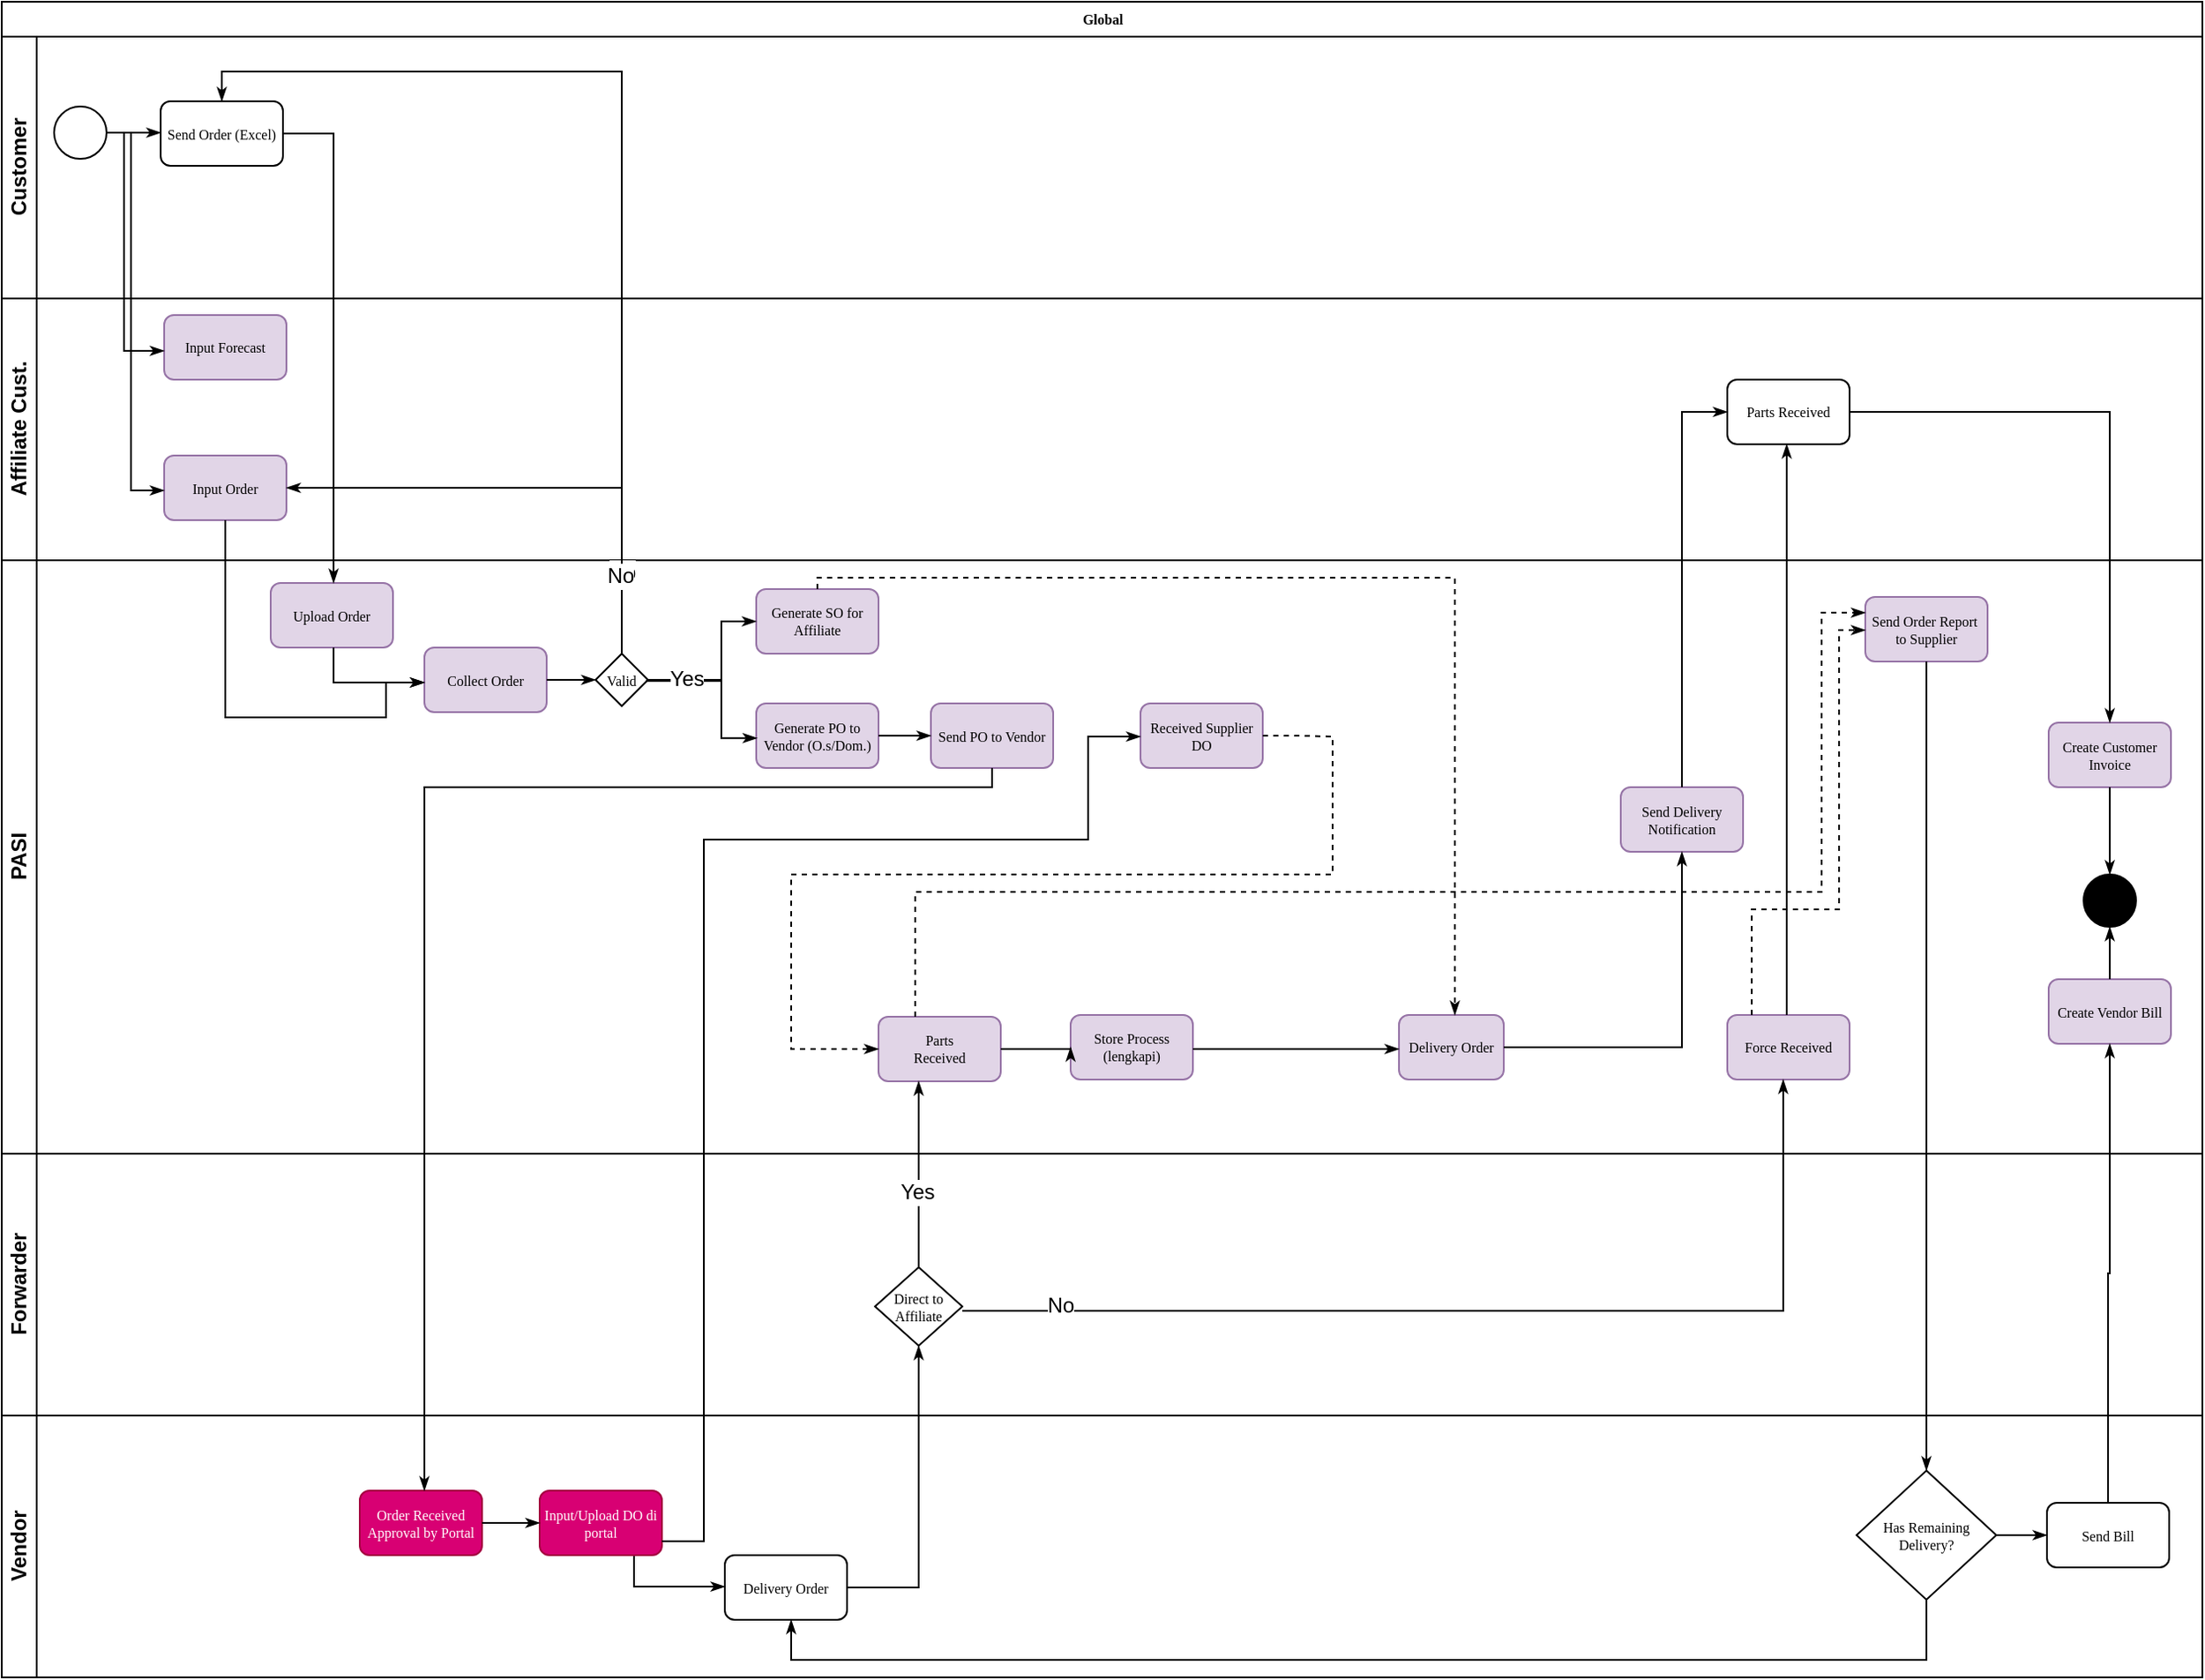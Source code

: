 <mxfile version="24.2.0" type="github" pages="8">
  <diagram name="0. Global" id="c7488fd3-1785-93aa-aadb-54a6760d102a">
    <mxGraphModel dx="1857" dy="1015" grid="1" gridSize="10" guides="1" tooltips="1" connect="1" arrows="1" fold="1" page="1" pageScale="1" pageWidth="1100" pageHeight="850" background="none" math="0" shadow="0">
      <root>
        <mxCell id="0" />
        <mxCell id="1" parent="0" />
        <mxCell id="2b4e8129b02d487f-1" value="Global" style="swimlane;html=1;childLayout=stackLayout;horizontal=1;startSize=20;horizontalStack=0;rounded=0;shadow=0;labelBackgroundColor=none;strokeWidth=1;fontFamily=Verdana;fontSize=8;align=center;" parent="1" vertex="1">
          <mxGeometry x="20" y="20" width="1260" height="960" as="geometry" />
        </mxCell>
        <mxCell id="2b4e8129b02d487f-2" value="&lt;div&gt;Customer&lt;/div&gt;" style="swimlane;html=1;startSize=20;horizontal=0;" parent="2b4e8129b02d487f-1" vertex="1">
          <mxGeometry y="20" width="1260" height="150" as="geometry" />
        </mxCell>
        <mxCell id="GMltM3ymVXndYzE7rLGL-1" value="Send Order (Excel)" style="rounded=1;whiteSpace=wrap;html=1;shadow=0;labelBackgroundColor=none;strokeWidth=1;fontFamily=Verdana;fontSize=8;align=center;" parent="2b4e8129b02d487f-2" vertex="1">
          <mxGeometry x="91" y="37" width="70" height="37" as="geometry" />
        </mxCell>
        <mxCell id="2b4e8129b02d487f-5" value="" style="ellipse;whiteSpace=wrap;html=1;rounded=0;shadow=0;labelBackgroundColor=none;strokeWidth=1;fontFamily=Verdana;fontSize=8;align=center;" parent="2b4e8129b02d487f-2" vertex="1">
          <mxGeometry x="30" y="40" width="30" height="30" as="geometry" />
        </mxCell>
        <mxCell id="GMltM3ymVXndYzE7rLGL-4" style="edgeStyle=orthogonalEdgeStyle;rounded=0;html=1;labelBackgroundColor=none;startArrow=none;startFill=0;startSize=5;endArrow=classicThin;endFill=1;endSize=5;jettySize=auto;orthogonalLoop=1;strokeWidth=1;fontFamily=Verdana;fontSize=8" parent="2b4e8129b02d487f-2" source="2b4e8129b02d487f-5" target="GMltM3ymVXndYzE7rLGL-1" edge="1">
          <mxGeometry relative="1" as="geometry">
            <mxPoint x="50" y="79" as="sourcePoint" />
            <mxPoint x="121" y="190" as="targetPoint" />
            <Array as="points">
              <mxPoint x="70" y="55" />
              <mxPoint x="70" y="55" />
            </Array>
          </mxGeometry>
        </mxCell>
        <mxCell id="2b4e8129b02d487f-3" value="Affiliate Cust." style="swimlane;html=1;startSize=20;horizontal=0;" parent="2b4e8129b02d487f-1" vertex="1">
          <mxGeometry y="170" width="1260" height="150" as="geometry" />
        </mxCell>
        <mxCell id="2b4e8129b02d487f-6" value="Input Order" style="rounded=1;whiteSpace=wrap;html=1;shadow=0;labelBackgroundColor=none;strokeWidth=1;fontFamily=Verdana;fontSize=8;align=center;fillColor=#e1d5e7;strokeColor=#9673a6;" parent="2b4e8129b02d487f-3" vertex="1">
          <mxGeometry x="93" y="90.0" width="70" height="37" as="geometry" />
        </mxCell>
        <mxCell id="OChGtl6JTXPUs5rAQgMA-21" value="Input Forecast" style="rounded=1;whiteSpace=wrap;html=1;shadow=0;labelBackgroundColor=none;strokeWidth=1;fontFamily=Verdana;fontSize=8;align=center;fillColor=#e1d5e7;strokeColor=#9673a6;" parent="2b4e8129b02d487f-3" vertex="1">
          <mxGeometry x="93" y="9.5" width="70" height="37" as="geometry" />
        </mxCell>
        <mxCell id="OChGtl6JTXPUs5rAQgMA-75" value="Parts Received" style="rounded=1;whiteSpace=wrap;html=1;shadow=0;labelBackgroundColor=none;strokeWidth=1;fontFamily=Verdana;fontSize=8;align=center;" parent="2b4e8129b02d487f-3" vertex="1">
          <mxGeometry x="988" y="46.5" width="70" height="37" as="geometry" />
        </mxCell>
        <mxCell id="2b4e8129b02d487f-4" value="PASI" style="swimlane;html=1;startSize=20;horizontal=0;" parent="2b4e8129b02d487f-1" vertex="1">
          <mxGeometry y="320" width="1260" height="340" as="geometry" />
        </mxCell>
        <mxCell id="OChGtl6JTXPUs5rAQgMA-20" value="Collect Order" style="rounded=1;whiteSpace=wrap;html=1;shadow=0;labelBackgroundColor=none;strokeWidth=1;fontFamily=Verdana;fontSize=8;align=center;fillColor=#e1d5e7;strokeColor=#9673a6;" parent="2b4e8129b02d487f-4" vertex="1">
          <mxGeometry x="242" y="50" width="70" height="37" as="geometry" />
        </mxCell>
        <mxCell id="OChGtl6JTXPUs5rAQgMA-28" value="Valid" style="strokeWidth=1;html=1;shape=mxgraph.flowchart.decision;whiteSpace=wrap;rounded=1;shadow=0;labelBackgroundColor=none;fontFamily=Verdana;fontSize=8;align=center;" parent="2b4e8129b02d487f-4" vertex="1">
          <mxGeometry x="340" y="53.5" width="30" height="30" as="geometry" />
        </mxCell>
        <mxCell id="OChGtl6JTXPUs5rAQgMA-30" style="edgeStyle=orthogonalEdgeStyle;rounded=0;html=1;labelBackgroundColor=none;startArrow=none;startFill=0;startSize=5;endArrow=classicThin;endFill=1;endSize=5;jettySize=auto;orthogonalLoop=1;strokeWidth=1;fontFamily=Verdana;fontSize=8;" parent="2b4e8129b02d487f-4" source="OChGtl6JTXPUs5rAQgMA-20" target="OChGtl6JTXPUs5rAQgMA-28" edge="1">
          <mxGeometry relative="1" as="geometry">
            <mxPoint x="329" y="-13" as="sourcePoint" />
            <mxPoint x="342" y="50" as="targetPoint" />
            <Array as="points">
              <mxPoint x="329" y="68" />
              <mxPoint x="332" y="68" />
            </Array>
          </mxGeometry>
        </mxCell>
        <mxCell id="OChGtl6JTXPUs5rAQgMA-31" value="Generate SO for Affiliate" style="rounded=1;whiteSpace=wrap;html=1;shadow=0;labelBackgroundColor=none;strokeWidth=1;fontFamily=Verdana;fontSize=8;align=center;fillColor=#e1d5e7;strokeColor=#9673a6;" parent="2b4e8129b02d487f-4" vertex="1">
          <mxGeometry x="432" y="16.5" width="70" height="37" as="geometry" />
        </mxCell>
        <mxCell id="OChGtl6JTXPUs5rAQgMA-34" style="edgeStyle=orthogonalEdgeStyle;rounded=0;html=1;labelBackgroundColor=none;startArrow=none;startFill=0;startSize=5;endArrow=classicThin;endFill=1;endSize=5;jettySize=auto;orthogonalLoop=1;strokeWidth=1;fontFamily=Verdana;fontSize=8;exitX=1;exitY=0.5;exitDx=0;exitDy=0;exitPerimeter=0;entryX=0;entryY=0.5;entryDx=0;entryDy=0;" parent="2b4e8129b02d487f-4" source="OChGtl6JTXPUs5rAQgMA-28" target="OChGtl6JTXPUs5rAQgMA-31" edge="1">
          <mxGeometry relative="1" as="geometry">
            <mxPoint x="322" y="79" as="sourcePoint" />
            <mxPoint x="362" y="79" as="targetPoint" />
            <Array as="points">
              <mxPoint x="412" y="68" />
              <mxPoint x="412" y="35" />
            </Array>
          </mxGeometry>
        </mxCell>
        <mxCell id="OChGtl6JTXPUs5rAQgMA-35" value="Generate PO to Vendor (O.s/Dom.)" style="rounded=1;whiteSpace=wrap;html=1;shadow=0;labelBackgroundColor=none;strokeWidth=1;fontFamily=Verdana;fontSize=8;align=center;fillColor=#e1d5e7;strokeColor=#9673a6;" parent="2b4e8129b02d487f-4" vertex="1">
          <mxGeometry x="432" y="82" width="70" height="37" as="geometry" />
        </mxCell>
        <mxCell id="OChGtl6JTXPUs5rAQgMA-36" style="edgeStyle=orthogonalEdgeStyle;rounded=0;html=1;labelBackgroundColor=none;startArrow=none;startFill=0;startSize=5;endArrow=classicThin;endFill=1;endSize=5;jettySize=auto;orthogonalLoop=1;strokeWidth=1;fontFamily=Verdana;fontSize=8;entryX=0.006;entryY=0.538;entryDx=0;entryDy=0;exitX=0.961;exitY=0.52;exitDx=0;exitDy=0;exitPerimeter=0;entryPerimeter=0;" parent="2b4e8129b02d487f-4" source="OChGtl6JTXPUs5rAQgMA-28" target="OChGtl6JTXPUs5rAQgMA-35" edge="1">
          <mxGeometry relative="1" as="geometry">
            <mxPoint x="392" y="80" as="sourcePoint" />
            <mxPoint x="432" y="118.5" as="targetPoint" />
            <Array as="points">
              <mxPoint x="412" y="69" />
              <mxPoint x="412" y="102" />
            </Array>
          </mxGeometry>
        </mxCell>
        <mxCell id="bfZTL-geVbeJQ1GXdaqd-4" value="Yes" style="edgeLabel;html=1;align=center;verticalAlign=middle;resizable=0;points=[];fontSize=12;" vertex="1" connectable="0" parent="OChGtl6JTXPUs5rAQgMA-36">
          <mxGeometry x="-0.753" relative="1" as="geometry">
            <mxPoint x="11" y="-1" as="offset" />
          </mxGeometry>
        </mxCell>
        <mxCell id="OChGtl6JTXPUs5rAQgMA-66" value="Send PO to Vendor" style="rounded=1;whiteSpace=wrap;html=1;shadow=0;labelBackgroundColor=none;strokeWidth=1;fontFamily=Verdana;fontSize=8;align=center;fillColor=#e1d5e7;strokeColor=#9673a6;" parent="2b4e8129b02d487f-4" vertex="1">
          <mxGeometry x="532" y="82" width="70" height="37" as="geometry" />
        </mxCell>
        <mxCell id="OChGtl6JTXPUs5rAQgMA-67" style="edgeStyle=orthogonalEdgeStyle;rounded=0;html=1;labelBackgroundColor=none;startArrow=none;startFill=0;startSize=5;endArrow=classicThin;endFill=1;endSize=5;jettySize=auto;orthogonalLoop=1;strokeWidth=1;fontFamily=Verdana;fontSize=8;entryX=0;entryY=0.5;entryDx=0;entryDy=0;exitX=1;exitY=0.5;exitDx=0;exitDy=0;" parent="2b4e8129b02d487f-4" source="OChGtl6JTXPUs5rAQgMA-35" target="OChGtl6JTXPUs5rAQgMA-66" edge="1">
          <mxGeometry relative="1" as="geometry">
            <mxPoint x="391" y="79" as="sourcePoint" />
            <mxPoint x="442" y="112" as="targetPoint" />
            <Array as="points">
              <mxPoint x="512" y="101" />
              <mxPoint x="532" y="100" />
            </Array>
          </mxGeometry>
        </mxCell>
        <mxCell id="OChGtl6JTXPUs5rAQgMA-84" value="Send Order Report&amp;nbsp; to Supplier" style="rounded=1;whiteSpace=wrap;html=1;shadow=0;labelBackgroundColor=none;strokeWidth=1;fontFamily=Verdana;fontSize=8;align=center;fillColor=#e1d5e7;strokeColor=#9673a6;" parent="2b4e8129b02d487f-4" vertex="1">
          <mxGeometry x="1067" y="21" width="70" height="37" as="geometry" />
        </mxCell>
        <mxCell id="OChGtl6JTXPUs5rAQgMA-87" value="Received Supplier DO" style="rounded=1;whiteSpace=wrap;html=1;shadow=0;labelBackgroundColor=none;strokeWidth=1;fontFamily=Verdana;fontSize=8;align=center;fillColor=#e1d5e7;strokeColor=#9673a6;" parent="2b4e8129b02d487f-4" vertex="1">
          <mxGeometry x="652" y="82" width="70" height="37" as="geometry" />
        </mxCell>
        <mxCell id="OChGtl6JTXPUs5rAQgMA-92" value="Send Delivery Notification" style="rounded=1;whiteSpace=wrap;html=1;shadow=0;labelBackgroundColor=none;strokeWidth=1;fontFamily=Verdana;fontSize=8;align=center;fillColor=#e1d5e7;strokeColor=#9673a6;" parent="2b4e8129b02d487f-4" vertex="1">
          <mxGeometry x="927" y="130" width="70" height="37" as="geometry" />
        </mxCell>
        <mxCell id="OChGtl6JTXPUs5rAQgMA-100" value="Create Vendor Bill" style="rounded=1;whiteSpace=wrap;html=1;shadow=0;labelBackgroundColor=none;strokeWidth=1;fontFamily=Verdana;fontSize=8;align=center;fillColor=#e1d5e7;strokeColor=#9673a6;" parent="2b4e8129b02d487f-4" vertex="1">
          <mxGeometry x="1172" y="240" width="70" height="37" as="geometry" />
        </mxCell>
        <mxCell id="bfZTL-geVbeJQ1GXdaqd-9" value="Upload Order" style="rounded=1;whiteSpace=wrap;html=1;shadow=0;labelBackgroundColor=none;strokeWidth=1;fontFamily=Verdana;fontSize=8;align=center;fillColor=#e1d5e7;strokeColor=#9673a6;" vertex="1" parent="2b4e8129b02d487f-4">
          <mxGeometry x="154" y="13" width="70" height="37" as="geometry" />
        </mxCell>
        <mxCell id="bfZTL-geVbeJQ1GXdaqd-11" style="edgeStyle=orthogonalEdgeStyle;rounded=0;html=1;labelBackgroundColor=none;startArrow=none;startFill=0;startSize=5;endArrow=classicThin;endFill=1;endSize=5;jettySize=auto;orthogonalLoop=1;strokeWidth=1;fontFamily=Verdana;fontSize=8;" edge="1" parent="2b4e8129b02d487f-4" source="bfZTL-geVbeJQ1GXdaqd-9" target="OChGtl6JTXPUs5rAQgMA-20">
          <mxGeometry relative="1" as="geometry">
            <mxPoint x="138" y="-13" as="sourcePoint" />
            <mxPoint x="252" y="77" as="targetPoint" />
            <Array as="points">
              <mxPoint x="190" y="70" />
            </Array>
          </mxGeometry>
        </mxCell>
        <mxCell id="OChGtl6JTXPUs5rAQgMA-71" value="&lt;div&gt;Parts&lt;/div&gt;&lt;div&gt;Received&lt;/div&gt;" style="rounded=1;whiteSpace=wrap;html=1;shadow=0;labelBackgroundColor=none;strokeWidth=1;fontFamily=Verdana;fontSize=8;align=center;fillColor=#e1d5e7;strokeColor=#9673a6;" parent="2b4e8129b02d487f-4" vertex="1">
          <mxGeometry x="502" y="261.5" width="70" height="37" as="geometry" />
        </mxCell>
        <mxCell id="OChGtl6JTXPUs5rAQgMA-85" style="edgeStyle=orthogonalEdgeStyle;rounded=0;html=1;labelBackgroundColor=none;startArrow=none;startFill=0;startSize=5;endArrow=classicThin;endFill=1;endSize=5;jettySize=auto;orthogonalLoop=1;strokeWidth=1;fontFamily=Verdana;fontSize=8;dashed=1;" parent="2b4e8129b02d487f-4" source="OChGtl6JTXPUs5rAQgMA-71" target="OChGtl6JTXPUs5rAQgMA-84" edge="1">
          <mxGeometry relative="1" as="geometry">
            <mxPoint x="680" y="271" as="sourcePoint" />
            <mxPoint x="727" y="271" as="targetPoint" />
            <Array as="points">
              <mxPoint x="523" y="190" />
              <mxPoint x="1042" y="190" />
              <mxPoint x="1042" y="30" />
            </Array>
          </mxGeometry>
        </mxCell>
        <mxCell id="OChGtl6JTXPUs5rAQgMA-89" style="edgeStyle=orthogonalEdgeStyle;rounded=0;html=1;labelBackgroundColor=none;startArrow=none;startFill=0;startSize=5;endArrow=classicThin;endFill=1;endSize=5;jettySize=auto;orthogonalLoop=1;strokeWidth=1;fontFamily=Verdana;fontSize=8;dashed=1;" parent="2b4e8129b02d487f-4" source="OChGtl6JTXPUs5rAQgMA-87" target="OChGtl6JTXPUs5rAQgMA-71" edge="1">
          <mxGeometry relative="1" as="geometry">
            <mxPoint x="712" y="100" as="sourcePoint" />
            <mxPoint x="469.95" y="282.0" as="targetPoint" />
            <Array as="points">
              <mxPoint x="742" y="101" />
              <mxPoint x="762" y="101" />
              <mxPoint x="762" y="180" />
              <mxPoint x="452" y="180" />
              <mxPoint x="452" y="282" />
            </Array>
          </mxGeometry>
        </mxCell>
        <mxCell id="OChGtl6JTXPUs5rAQgMA-77" value="Store Process (lengkapi)" style="rounded=1;whiteSpace=wrap;html=1;shadow=0;labelBackgroundColor=none;strokeWidth=1;fontFamily=Verdana;fontSize=8;align=center;fillColor=#e1d5e7;strokeColor=#9673a6;" parent="2b4e8129b02d487f-4" vertex="1">
          <mxGeometry x="612" y="260.5" width="70" height="37" as="geometry" />
        </mxCell>
        <mxCell id="OChGtl6JTXPUs5rAQgMA-80" style="edgeStyle=orthogonalEdgeStyle;rounded=0;html=1;labelBackgroundColor=none;startArrow=none;startFill=0;startSize=5;endArrow=classicThin;endFill=1;endSize=5;jettySize=auto;orthogonalLoop=1;strokeWidth=1;fontFamily=Verdana;fontSize=8;entryX=0;entryY=0.5;entryDx=0;entryDy=0;exitX=1;exitY=0.5;exitDx=0;exitDy=0;" parent="2b4e8129b02d487f-4" source="OChGtl6JTXPUs5rAQgMA-71" target="OChGtl6JTXPUs5rAQgMA-77" edge="1">
          <mxGeometry relative="1" as="geometry">
            <mxPoint x="630" y="129" as="sourcePoint" />
            <mxPoint x="660" y="129" as="targetPoint" />
            <Array as="points">
              <mxPoint x="590" y="280" />
              <mxPoint x="590" y="280" />
            </Array>
          </mxGeometry>
        </mxCell>
        <mxCell id="OChGtl6JTXPUs5rAQgMA-78" value="Delivery Order" style="rounded=1;whiteSpace=wrap;html=1;shadow=0;labelBackgroundColor=none;strokeWidth=1;fontFamily=Verdana;fontSize=8;align=center;fillColor=#e1d5e7;strokeColor=#9673a6;" parent="2b4e8129b02d487f-4" vertex="1">
          <mxGeometry x="800" y="260.5" width="60" height="37" as="geometry" />
        </mxCell>
        <mxCell id="OChGtl6JTXPUs5rAQgMA-104" style="edgeStyle=orthogonalEdgeStyle;rounded=0;html=1;labelBackgroundColor=none;startArrow=none;startFill=0;startSize=5;endArrow=classicThin;endFill=1;endSize=5;jettySize=auto;orthogonalLoop=1;strokeWidth=1;fontFamily=Verdana;fontSize=8;dashed=1;" parent="2b4e8129b02d487f-4" source="OChGtl6JTXPUs5rAQgMA-31" target="OChGtl6JTXPUs5rAQgMA-78" edge="1">
          <mxGeometry relative="1" as="geometry">
            <mxPoint x="831.95" y="-140" as="sourcePoint" />
            <mxPoint x="599.95" y="21" as="targetPoint" />
            <Array as="points">
              <mxPoint x="467" y="10" />
              <mxPoint x="832" y="10" />
            </Array>
          </mxGeometry>
        </mxCell>
        <mxCell id="OChGtl6JTXPUs5rAQgMA-93" style="edgeStyle=orthogonalEdgeStyle;rounded=0;html=1;labelBackgroundColor=none;startArrow=none;startFill=0;startSize=5;endArrow=classicThin;endFill=1;endSize=5;jettySize=auto;orthogonalLoop=1;strokeWidth=1;fontFamily=Verdana;fontSize=8;" parent="2b4e8129b02d487f-4" source="OChGtl6JTXPUs5rAQgMA-78" target="OChGtl6JTXPUs5rAQgMA-92" edge="1">
          <mxGeometry relative="1" as="geometry">
            <mxPoint x="862" y="270" as="sourcePoint" />
            <mxPoint x="852" y="159" as="targetPoint" />
            <Array as="points">
              <mxPoint x="962" y="210" />
              <mxPoint x="962" y="210" />
            </Array>
          </mxGeometry>
        </mxCell>
        <mxCell id="OChGtl6JTXPUs5rAQgMA-81" style="edgeStyle=orthogonalEdgeStyle;rounded=0;html=1;labelBackgroundColor=none;startArrow=none;startFill=0;startSize=5;endArrow=classicThin;endFill=1;endSize=5;jettySize=auto;orthogonalLoop=1;strokeWidth=1;fontFamily=Verdana;fontSize=8;" parent="2b4e8129b02d487f-4" source="OChGtl6JTXPUs5rAQgMA-77" target="OChGtl6JTXPUs5rAQgMA-78" edge="1">
          <mxGeometry relative="1" as="geometry">
            <mxPoint x="712" y="278" as="sourcePoint" />
            <mxPoint x="772" y="308" as="targetPoint" />
            <Array as="points">
              <mxPoint x="782" y="280" />
              <mxPoint x="782" y="280" />
            </Array>
          </mxGeometry>
        </mxCell>
        <mxCell id="GMltM3ymVXndYzE7rLGL-8" value="&lt;div&gt;Force Received&lt;/div&gt;" style="rounded=1;whiteSpace=wrap;html=1;shadow=0;labelBackgroundColor=none;strokeWidth=1;fontFamily=Verdana;fontSize=8;align=center;fillColor=#e1d5e7;strokeColor=#9673a6;" parent="2b4e8129b02d487f-4" vertex="1">
          <mxGeometry x="988" y="260.5" width="70" height="37" as="geometry" />
        </mxCell>
        <mxCell id="GMltM3ymVXndYzE7rLGL-11" style="edgeStyle=orthogonalEdgeStyle;rounded=0;html=1;labelBackgroundColor=none;startArrow=none;startFill=0;startSize=5;endArrow=classicThin;endFill=1;endSize=5;jettySize=auto;orthogonalLoop=1;strokeWidth=1;fontFamily=Verdana;fontSize=8;dashed=1;" parent="2b4e8129b02d487f-4" source="GMltM3ymVXndYzE7rLGL-8" target="OChGtl6JTXPUs5rAQgMA-84" edge="1">
          <mxGeometry relative="1" as="geometry">
            <mxPoint x="533" y="274" as="sourcePoint" />
            <mxPoint x="802" y="77" as="targetPoint" />
            <Array as="points">
              <mxPoint x="1002" y="200" />
              <mxPoint x="1052" y="200" />
              <mxPoint x="1052" y="40" />
            </Array>
          </mxGeometry>
        </mxCell>
        <mxCell id="-D6VUE0MxRy48ILgnxTh-1" value="" style="ellipse;whiteSpace=wrap;html=1;rounded=0;shadow=0;labelBackgroundColor=none;strokeWidth=1;fontFamily=Verdana;fontSize=8;align=center;fillColor=#000000;" vertex="1" parent="2b4e8129b02d487f-4">
          <mxGeometry x="1192" y="180" width="30" height="30" as="geometry" />
        </mxCell>
        <mxCell id="-D6VUE0MxRy48ILgnxTh-2" value="Create Customer Invoice" style="rounded=1;whiteSpace=wrap;html=1;shadow=0;labelBackgroundColor=none;strokeWidth=1;fontFamily=Verdana;fontSize=8;align=center;fillColor=#e1d5e7;strokeColor=#9673a6;" vertex="1" parent="2b4e8129b02d487f-4">
          <mxGeometry x="1172" y="93" width="70" height="37" as="geometry" />
        </mxCell>
        <mxCell id="-D6VUE0MxRy48ILgnxTh-4" style="edgeStyle=orthogonalEdgeStyle;rounded=0;html=1;labelBackgroundColor=none;startArrow=none;startFill=0;startSize=5;endArrow=classicThin;endFill=1;endSize=5;jettySize=auto;orthogonalLoop=1;strokeWidth=1;fontFamily=Verdana;fontSize=8;" edge="1" parent="2b4e8129b02d487f-4" source="-D6VUE0MxRy48ILgnxTh-2" target="-D6VUE0MxRy48ILgnxTh-1">
          <mxGeometry relative="1" as="geometry">
            <mxPoint x="1068" y="-75" as="sourcePoint" />
            <mxPoint x="1217" y="103" as="targetPoint" />
            <Array as="points" />
          </mxGeometry>
        </mxCell>
        <mxCell id="-D6VUE0MxRy48ILgnxTh-6" style="edgeStyle=orthogonalEdgeStyle;rounded=0;html=1;labelBackgroundColor=none;startArrow=none;startFill=0;startSize=5;endArrow=classicThin;endFill=1;endSize=5;jettySize=auto;orthogonalLoop=1;strokeWidth=1;fontFamily=Verdana;fontSize=8;" edge="1" parent="2b4e8129b02d487f-4" source="OChGtl6JTXPUs5rAQgMA-100" target="-D6VUE0MxRy48ILgnxTh-1">
          <mxGeometry relative="1" as="geometry">
            <mxPoint x="1216" y="550" as="sourcePoint" />
            <mxPoint x="1217" y="287" as="targetPoint" />
            <Array as="points" />
          </mxGeometry>
        </mxCell>
        <mxCell id="OChGtl6JTXPUs5rAQgMA-9" value="Forwarder" style="swimlane;html=1;startSize=20;horizontal=0;" parent="2b4e8129b02d487f-1" vertex="1">
          <mxGeometry y="660" width="1260" height="150" as="geometry" />
        </mxCell>
        <mxCell id="OChGtl6JTXPUs5rAQgMA-73" value="Direct to Affiliate" style="strokeWidth=1;html=1;shape=mxgraph.flowchart.decision;whiteSpace=wrap;rounded=1;shadow=0;labelBackgroundColor=none;fontFamily=Verdana;fontSize=8;align=center;" parent="OChGtl6JTXPUs5rAQgMA-9" vertex="1">
          <mxGeometry x="500" y="65" width="50" height="45" as="geometry" />
        </mxCell>
        <mxCell id="OChGtl6JTXPUs5rAQgMA-33" style="edgeStyle=orthogonalEdgeStyle;rounded=0;html=1;labelBackgroundColor=none;startArrow=none;startFill=0;startSize=5;endArrow=classicThin;endFill=1;endSize=5;jettySize=auto;orthogonalLoop=1;strokeWidth=1;fontFamily=Verdana;fontSize=8;entryX=1;entryY=0.5;entryDx=0;entryDy=0;" parent="2b4e8129b02d487f-1" source="OChGtl6JTXPUs5rAQgMA-28" target="2b4e8129b02d487f-6" edge="1">
          <mxGeometry relative="1" as="geometry">
            <mxPoint x="342" y="360" as="sourcePoint" />
            <mxPoint x="235.0" y="278.077" as="targetPoint" />
            <Array as="points">
              <mxPoint x="355" y="279" />
            </Array>
          </mxGeometry>
        </mxCell>
        <mxCell id="bfZTL-geVbeJQ1GXdaqd-5" value="No" style="edgeLabel;html=1;align=center;verticalAlign=middle;resizable=0;points=[];fontSize=12;" vertex="1" connectable="0" parent="OChGtl6JTXPUs5rAQgMA-33">
          <mxGeometry x="-0.671" relative="1" as="geometry">
            <mxPoint as="offset" />
          </mxGeometry>
        </mxCell>
        <mxCell id="OChGtl6JTXPUs5rAQgMA-38" value="Vendor" style="swimlane;html=1;startSize=20;horizontal=0;" parent="2b4e8129b02d487f-1" vertex="1">
          <mxGeometry y="810" width="1260" height="150" as="geometry" />
        </mxCell>
        <mxCell id="OChGtl6JTXPUs5rAQgMA-39" value="Order Received&lt;div&gt;Approval by Portal&lt;/div&gt;" style="rounded=1;whiteSpace=wrap;html=1;shadow=0;labelBackgroundColor=none;strokeWidth=1;fontFamily=Verdana;fontSize=8;align=center;fillColor=#d80073;fontColor=#ffffff;strokeColor=#A50040;" parent="OChGtl6JTXPUs5rAQgMA-38" vertex="1">
          <mxGeometry x="205" y="43" width="70" height="37" as="geometry" />
        </mxCell>
        <mxCell id="OChGtl6JTXPUs5rAQgMA-69" value="Delivery Order" style="rounded=1;whiteSpace=wrap;html=1;shadow=0;labelBackgroundColor=none;strokeWidth=1;fontFamily=Verdana;fontSize=8;align=center;" parent="OChGtl6JTXPUs5rAQgMA-38" vertex="1">
          <mxGeometry x="414" y="80" width="70" height="37" as="geometry" />
        </mxCell>
        <mxCell id="OChGtl6JTXPUs5rAQgMA-70" style="edgeStyle=orthogonalEdgeStyle;rounded=0;html=1;labelBackgroundColor=none;startArrow=none;startFill=0;startSize=5;endArrow=classicThin;endFill=1;endSize=5;jettySize=auto;orthogonalLoop=1;strokeWidth=1;fontFamily=Verdana;fontSize=8;" parent="OChGtl6JTXPUs5rAQgMA-38" source="GMltM3ymVXndYzE7rLGL-5" target="OChGtl6JTXPUs5rAQgMA-69" edge="1">
          <mxGeometry relative="1" as="geometry">
            <mxPoint x="512" y="-339" as="sourcePoint" />
            <mxPoint x="542" y="-339" as="targetPoint" />
            <Array as="points">
              <mxPoint x="362" y="98" />
            </Array>
          </mxGeometry>
        </mxCell>
        <mxCell id="OChGtl6JTXPUs5rAQgMA-96" value="Has Remaining Delivery?" style="strokeWidth=1;html=1;shape=mxgraph.flowchart.decision;whiteSpace=wrap;rounded=1;shadow=0;labelBackgroundColor=none;fontFamily=Verdana;fontSize=8;align=center;" parent="OChGtl6JTXPUs5rAQgMA-38" vertex="1">
          <mxGeometry x="1062" y="31.5" width="80" height="74" as="geometry" />
        </mxCell>
        <mxCell id="OChGtl6JTXPUs5rAQgMA-97" style="edgeStyle=orthogonalEdgeStyle;rounded=0;html=1;labelBackgroundColor=none;startArrow=none;startFill=0;startSize=5;endArrow=classicThin;endFill=1;endSize=5;jettySize=auto;orthogonalLoop=1;strokeWidth=1;fontFamily=Verdana;fontSize=8;" parent="OChGtl6JTXPUs5rAQgMA-38" source="OChGtl6JTXPUs5rAQgMA-96" target="OChGtl6JTXPUs5rAQgMA-69" edge="1">
          <mxGeometry relative="1" as="geometry">
            <mxPoint x="463" y="79" as="sourcePoint" />
            <mxPoint x="535" y="-30" as="targetPoint" />
            <Array as="points">
              <mxPoint x="1102" y="140" />
              <mxPoint x="452" y="140" />
            </Array>
          </mxGeometry>
        </mxCell>
        <mxCell id="OChGtl6JTXPUs5rAQgMA-98" value="Send Bill" style="rounded=1;whiteSpace=wrap;html=1;shadow=0;labelBackgroundColor=none;strokeWidth=1;fontFamily=Verdana;fontSize=8;align=center;" parent="OChGtl6JTXPUs5rAQgMA-38" vertex="1">
          <mxGeometry x="1171" y="50" width="70" height="37" as="geometry" />
        </mxCell>
        <mxCell id="GMltM3ymVXndYzE7rLGL-5" value="Input/Upload DO di portal" style="rounded=1;whiteSpace=wrap;html=1;shadow=0;labelBackgroundColor=none;strokeWidth=1;fontFamily=Verdana;fontSize=8;align=center;strokeColor=#A50040;verticalAlign=middle;fontColor=#ffffff;fillColor=#d80073;" parent="OChGtl6JTXPUs5rAQgMA-38" vertex="1">
          <mxGeometry x="308" y="43" width="70" height="37" as="geometry" />
        </mxCell>
        <mxCell id="GMltM3ymVXndYzE7rLGL-7" style="edgeStyle=orthogonalEdgeStyle;rounded=0;html=1;labelBackgroundColor=none;startArrow=none;startFill=0;startSize=5;endArrow=classicThin;endFill=1;endSize=5;jettySize=auto;orthogonalLoop=1;strokeWidth=1;fontFamily=Verdana;fontSize=8;" parent="OChGtl6JTXPUs5rAQgMA-38" source="OChGtl6JTXPUs5rAQgMA-39" target="GMltM3ymVXndYzE7rLGL-5" edge="1">
          <mxGeometry relative="1" as="geometry">
            <mxPoint x="357" y="79" as="sourcePoint" />
            <mxPoint x="437" y="90" as="targetPoint" />
            <Array as="points">
              <mxPoint x="302" y="62" />
              <mxPoint x="302" y="62" />
            </Array>
          </mxGeometry>
        </mxCell>
        <mxCell id="-D6VUE0MxRy48ILgnxTh-7" style="edgeStyle=orthogonalEdgeStyle;rounded=0;html=1;labelBackgroundColor=none;startArrow=none;startFill=0;startSize=5;endArrow=classicThin;endFill=1;endSize=5;jettySize=auto;orthogonalLoop=1;strokeWidth=1;fontFamily=Verdana;fontSize=8;" edge="1" parent="OChGtl6JTXPUs5rAQgMA-38" source="OChGtl6JTXPUs5rAQgMA-96" target="OChGtl6JTXPUs5rAQgMA-98">
          <mxGeometry relative="1" as="geometry">
            <mxPoint x="1216" y="60" as="sourcePoint" />
            <mxPoint x="1217" y="-203" as="targetPoint" />
            <Array as="points" />
          </mxGeometry>
        </mxCell>
        <mxCell id="OChGtl6JTXPUs5rAQgMA-68" style="edgeStyle=orthogonalEdgeStyle;rounded=0;html=1;labelBackgroundColor=none;startArrow=none;startFill=0;startSize=5;endArrow=classicThin;endFill=1;endSize=5;jettySize=auto;orthogonalLoop=1;strokeWidth=1;fontFamily=Verdana;fontSize=8;exitX=0.5;exitY=1;exitDx=0;exitDy=0;" parent="2b4e8129b02d487f-1" source="OChGtl6JTXPUs5rAQgMA-66" target="OChGtl6JTXPUs5rAQgMA-39" edge="1">
          <mxGeometry relative="1" as="geometry">
            <mxPoint x="512" y="431" as="sourcePoint" />
            <mxPoint x="502" y="710" as="targetPoint" />
            <Array as="points">
              <mxPoint x="567" y="450" />
              <mxPoint x="242" y="450" />
            </Array>
          </mxGeometry>
        </mxCell>
        <mxCell id="OChGtl6JTXPUs5rAQgMA-72" style="edgeStyle=orthogonalEdgeStyle;rounded=0;html=1;labelBackgroundColor=none;startArrow=none;startFill=0;startSize=5;endArrow=classicThin;endFill=1;endSize=5;jettySize=auto;orthogonalLoop=1;strokeWidth=1;fontFamily=Verdana;fontSize=8;" parent="2b4e8129b02d487f-1" source="OChGtl6JTXPUs5rAQgMA-73" target="OChGtl6JTXPUs5rAQgMA-71" edge="1">
          <mxGeometry relative="1" as="geometry">
            <mxPoint x="550" y="720" as="sourcePoint" />
            <mxPoint x="430" y="830" as="targetPoint" />
            <Array as="points">
              <mxPoint x="525" y="630" />
              <mxPoint x="525" y="630" />
            </Array>
          </mxGeometry>
        </mxCell>
        <mxCell id="bfZTL-geVbeJQ1GXdaqd-1" value="Yes" style="edgeLabel;html=1;align=center;verticalAlign=middle;resizable=0;points=[];fontSize=12;" vertex="1" connectable="0" parent="OChGtl6JTXPUs5rAQgMA-72">
          <mxGeometry x="-0.184" y="1" relative="1" as="geometry">
            <mxPoint as="offset" />
          </mxGeometry>
        </mxCell>
        <mxCell id="OChGtl6JTXPUs5rAQgMA-74" style="edgeStyle=orthogonalEdgeStyle;rounded=0;html=1;labelBackgroundColor=none;startArrow=none;startFill=0;startSize=5;endArrow=classicThin;endFill=1;endSize=5;jettySize=auto;orthogonalLoop=1;strokeWidth=1;fontFamily=Verdana;fontSize=8;" parent="2b4e8129b02d487f-1" source="OChGtl6JTXPUs5rAQgMA-69" target="OChGtl6JTXPUs5rAQgMA-73" edge="1">
          <mxGeometry relative="1" as="geometry">
            <mxPoint x="358" y="848" as="sourcePoint" />
            <mxPoint x="393" y="848" as="targetPoint" />
            <Array as="points" />
          </mxGeometry>
        </mxCell>
        <mxCell id="OChGtl6JTXPUs5rAQgMA-76" style="edgeStyle=orthogonalEdgeStyle;rounded=0;html=1;labelBackgroundColor=none;startArrow=none;startFill=0;startSize=5;endArrow=classicThin;endFill=1;endSize=5;jettySize=auto;orthogonalLoop=1;strokeWidth=1;fontFamily=Verdana;fontSize=8;" parent="2b4e8129b02d487f-1" source="OChGtl6JTXPUs5rAQgMA-73" target="GMltM3ymVXndYzE7rLGL-8" edge="1">
          <mxGeometry relative="1" as="geometry">
            <mxPoint x="562" y="737.5" as="sourcePoint" />
            <mxPoint x="1035" y="253.5" as="targetPoint" />
            <Array as="points">
              <mxPoint x="1020" y="750" />
            </Array>
          </mxGeometry>
        </mxCell>
        <mxCell id="bfZTL-geVbeJQ1GXdaqd-3" value="No" style="edgeLabel;html=1;align=center;verticalAlign=middle;resizable=0;points=[];fontSize=12;" vertex="1" connectable="0" parent="OChGtl6JTXPUs5rAQgMA-76">
          <mxGeometry x="-0.814" y="3" relative="1" as="geometry">
            <mxPoint as="offset" />
          </mxGeometry>
        </mxCell>
        <mxCell id="OChGtl6JTXPUs5rAQgMA-82" style="edgeStyle=orthogonalEdgeStyle;rounded=0;html=1;labelBackgroundColor=none;startArrow=none;startFill=0;startSize=5;endArrow=classicThin;endFill=1;endSize=5;jettySize=auto;orthogonalLoop=1;strokeWidth=1;fontFamily=Verdana;fontSize=8;" parent="2b4e8129b02d487f-1" source="OChGtl6JTXPUs5rAQgMA-92" target="OChGtl6JTXPUs5rAQgMA-75" edge="1">
          <mxGeometry relative="1" as="geometry">
            <mxPoint x="748" y="590" as="sourcePoint" />
            <mxPoint x="808" y="480" as="targetPoint" />
            <Array as="points">
              <mxPoint x="962" y="469" />
              <mxPoint x="962" y="235" />
            </Array>
          </mxGeometry>
        </mxCell>
        <mxCell id="OChGtl6JTXPUs5rAQgMA-88" style="edgeStyle=orthogonalEdgeStyle;rounded=0;html=1;labelBackgroundColor=none;startArrow=none;startFill=0;startSize=5;endArrow=classicThin;endFill=1;endSize=5;jettySize=auto;orthogonalLoop=1;strokeWidth=1;fontFamily=Verdana;fontSize=8;" parent="2b4e8129b02d487f-1" source="GMltM3ymVXndYzE7rLGL-5" target="OChGtl6JTXPUs5rAQgMA-87" edge="1">
          <mxGeometry relative="1" as="geometry">
            <mxPoint x="463" y="879" as="sourcePoint" />
            <mxPoint x="535" y="770" as="targetPoint" />
            <Array as="points">
              <mxPoint x="402" y="882" />
              <mxPoint x="402" y="480" />
              <mxPoint x="622" y="480" />
              <mxPoint x="622" y="421" />
            </Array>
          </mxGeometry>
        </mxCell>
        <mxCell id="OChGtl6JTXPUs5rAQgMA-95" style="edgeStyle=orthogonalEdgeStyle;rounded=0;html=1;labelBackgroundColor=none;startArrow=none;startFill=0;startSize=5;endArrow=classicThin;endFill=1;endSize=5;jettySize=auto;orthogonalLoop=1;strokeWidth=1;fontFamily=Verdana;fontSize=8;" parent="2b4e8129b02d487f-1" source="OChGtl6JTXPUs5rAQgMA-84" target="OChGtl6JTXPUs5rAQgMA-96" edge="1">
          <mxGeometry relative="1" as="geometry">
            <mxPoint x="762" y="774" as="sourcePoint" />
            <mxPoint x="1087" y="850.0" as="targetPoint" />
            <Array as="points" />
          </mxGeometry>
        </mxCell>
        <mxCell id="GMltM3ymVXndYzE7rLGL-3" style="edgeStyle=orthogonalEdgeStyle;rounded=0;html=1;labelBackgroundColor=none;startArrow=none;startFill=0;startSize=5;endArrow=classicThin;endFill=1;endSize=5;jettySize=auto;orthogonalLoop=1;strokeWidth=1;fontFamily=Verdana;fontSize=8;" parent="2b4e8129b02d487f-1" source="GMltM3ymVXndYzE7rLGL-1" target="bfZTL-geVbeJQ1GXdaqd-9" edge="1">
          <mxGeometry relative="1" as="geometry">
            <mxPoint x="127" y="307" as="sourcePoint" />
            <mxPoint x="85" y="380" as="targetPoint" />
            <Array as="points">
              <mxPoint x="190" y="75" />
              <mxPoint x="190" y="351" />
            </Array>
          </mxGeometry>
        </mxCell>
        <mxCell id="2b4e8129b02d487f-18" style="edgeStyle=orthogonalEdgeStyle;rounded=0;html=1;labelBackgroundColor=none;startArrow=none;startFill=0;startSize=5;endArrow=classicThin;endFill=1;endSize=5;jettySize=auto;orthogonalLoop=1;strokeWidth=1;fontFamily=Verdana;fontSize=8" parent="2b4e8129b02d487f-1" source="2b4e8129b02d487f-5" target="2b4e8129b02d487f-6" edge="1">
          <mxGeometry relative="1" as="geometry">
            <Array as="points">
              <mxPoint x="74" y="280" />
            </Array>
          </mxGeometry>
        </mxCell>
        <mxCell id="OChGtl6JTXPUs5rAQgMA-22" style="edgeStyle=orthogonalEdgeStyle;rounded=0;html=1;labelBackgroundColor=none;startArrow=none;startFill=0;startSize=5;endArrow=classicThin;endFill=1;endSize=5;jettySize=auto;orthogonalLoop=1;strokeWidth=1;fontFamily=Verdana;fontSize=8" parent="2b4e8129b02d487f-1" source="2b4e8129b02d487f-5" target="OChGtl6JTXPUs5rAQgMA-21" edge="1">
          <mxGeometry relative="1" as="geometry">
            <mxPoint x="84" y="264" as="sourcePoint" />
            <mxPoint x="121" y="300" as="targetPoint" />
            <Array as="points">
              <mxPoint x="70" y="75" />
              <mxPoint x="70" y="200" />
            </Array>
          </mxGeometry>
        </mxCell>
        <mxCell id="GMltM3ymVXndYzE7rLGL-10" style="edgeStyle=orthogonalEdgeStyle;rounded=0;html=1;labelBackgroundColor=none;startArrow=none;startFill=0;startSize=5;endArrow=classicThin;endFill=1;endSize=5;jettySize=auto;orthogonalLoop=1;strokeWidth=1;fontFamily=Verdana;fontSize=8;" parent="2b4e8129b02d487f-1" source="GMltM3ymVXndYzE7rLGL-8" target="OChGtl6JTXPUs5rAQgMA-75" edge="1">
          <mxGeometry relative="1" as="geometry">
            <mxPoint x="887" y="610" as="sourcePoint" />
            <mxPoint x="1042" y="290" as="targetPoint" />
            <Array as="points">
              <mxPoint x="1022" y="410" />
              <mxPoint x="1022" y="410" />
            </Array>
          </mxGeometry>
        </mxCell>
        <mxCell id="bfZTL-geVbeJQ1GXdaqd-6" style="edgeStyle=orthogonalEdgeStyle;rounded=0;html=1;labelBackgroundColor=none;startArrow=none;startFill=0;startSize=5;endArrow=classicThin;endFill=1;endSize=5;jettySize=auto;orthogonalLoop=1;strokeWidth=1;fontFamily=Verdana;fontSize=8;" edge="1" parent="2b4e8129b02d487f-1" source="OChGtl6JTXPUs5rAQgMA-28" target="GMltM3ymVXndYzE7rLGL-1">
          <mxGeometry relative="1" as="geometry">
            <mxPoint x="365" y="383" as="sourcePoint" />
            <mxPoint x="173" y="289" as="targetPoint" />
            <Array as="points">
              <mxPoint x="355" y="40" />
              <mxPoint x="126" y="40" />
            </Array>
          </mxGeometry>
        </mxCell>
        <mxCell id="bfZTL-geVbeJQ1GXdaqd-8" value="No" style="edgeLabel;html=1;align=center;verticalAlign=middle;resizable=0;points=[];fontSize=12;" vertex="1" connectable="0" parent="bfZTL-geVbeJQ1GXdaqd-6">
          <mxGeometry x="-0.845" y="1" relative="1" as="geometry">
            <mxPoint as="offset" />
          </mxGeometry>
        </mxCell>
        <mxCell id="OChGtl6JTXPUs5rAQgMA-23" style="edgeStyle=orthogonalEdgeStyle;rounded=0;html=1;labelBackgroundColor=none;startArrow=none;startFill=0;startSize=5;endArrow=classicThin;endFill=1;endSize=5;jettySize=auto;orthogonalLoop=1;strokeWidth=1;fontFamily=Verdana;fontSize=8;" parent="2b4e8129b02d487f-1" source="2b4e8129b02d487f-6" target="OChGtl6JTXPUs5rAQgMA-20" edge="1">
          <mxGeometry relative="1" as="geometry">
            <mxPoint x="200.0" y="297" as="sourcePoint" />
            <mxPoint x="242" y="387" as="targetPoint" />
            <Array as="points">
              <mxPoint x="128" y="410" />
              <mxPoint x="220" y="410" />
              <mxPoint x="220" y="390" />
            </Array>
          </mxGeometry>
        </mxCell>
        <mxCell id="-D6VUE0MxRy48ILgnxTh-3" style="edgeStyle=orthogonalEdgeStyle;rounded=0;html=1;labelBackgroundColor=none;startArrow=none;startFill=0;startSize=5;endArrow=classicThin;endFill=1;endSize=5;jettySize=auto;orthogonalLoop=1;strokeWidth=1;fontFamily=Verdana;fontSize=8;" edge="1" parent="2b4e8129b02d487f-1" source="OChGtl6JTXPUs5rAQgMA-75" target="-D6VUE0MxRy48ILgnxTh-2">
          <mxGeometry relative="1" as="geometry">
            <mxPoint x="972" y="460" as="sourcePoint" />
            <mxPoint x="998" y="245" as="targetPoint" />
            <Array as="points">
              <mxPoint x="1207" y="235" />
            </Array>
          </mxGeometry>
        </mxCell>
        <mxCell id="-D6VUE0MxRy48ILgnxTh-5" style="edgeStyle=orthogonalEdgeStyle;rounded=0;html=1;labelBackgroundColor=none;startArrow=none;startFill=0;startSize=5;endArrow=classicThin;endFill=1;endSize=5;jettySize=auto;orthogonalLoop=1;strokeWidth=1;fontFamily=Verdana;fontSize=8;" edge="1" parent="2b4e8129b02d487f-1" source="OChGtl6JTXPUs5rAQgMA-98" target="OChGtl6JTXPUs5rAQgMA-100">
          <mxGeometry relative="1" as="geometry">
            <mxPoint x="494" y="918" as="sourcePoint" />
            <mxPoint x="535" y="780" as="targetPoint" />
            <Array as="points" />
          </mxGeometry>
        </mxCell>
      </root>
    </mxGraphModel>
  </diagram>
  <diagram name="1. Ordering" id="ewW-mLXgtcHNg6mIJWQR">
    <mxGraphModel dx="1485" dy="812" grid="1" gridSize="10" guides="1" tooltips="1" connect="1" arrows="1" fold="1" page="1" pageScale="1" pageWidth="1100" pageHeight="850" background="none" math="0" shadow="0">
      <root>
        <mxCell id="LZab7zWppRBkSROAJWzT-0" />
        <mxCell id="LZab7zWppRBkSROAJWzT-1" parent="LZab7zWppRBkSROAJWzT-0" />
        <mxCell id="LZab7zWppRBkSROAJWzT-2" value="1. Ordering" style="swimlane;html=1;childLayout=stackLayout;horizontal=1;startSize=20;horizontalStack=0;rounded=0;shadow=0;labelBackgroundColor=none;strokeWidth=1;fontFamily=Verdana;fontSize=8;align=center;" parent="LZab7zWppRBkSROAJWzT-1" vertex="1">
          <mxGeometry x="10" y="10" width="920" height="840" as="geometry" />
        </mxCell>
        <mxCell id="LZab7zWppRBkSROAJWzT-3" value="Customer" style="swimlane;html=1;startSize=20;horizontal=0;" parent="LZab7zWppRBkSROAJWzT-2" vertex="1">
          <mxGeometry y="20" width="920" height="120" as="geometry" />
        </mxCell>
        <mxCell id="LZab7zWppRBkSROAJWzT-6" value="" style="ellipse;whiteSpace=wrap;html=1;rounded=0;shadow=0;labelBackgroundColor=none;strokeWidth=1;fontFamily=Verdana;fontSize=8;align=center;" parent="LZab7zWppRBkSROAJWzT-3" vertex="1">
          <mxGeometry x="30" y="45" width="30" height="30" as="geometry" />
        </mxCell>
        <mxCell id="oYRssxngDELttuf_LTbj-0" value="Send Order (Excel)" style="rounded=1;whiteSpace=wrap;html=1;shadow=0;labelBackgroundColor=none;strokeWidth=1;fontFamily=Verdana;fontSize=8;align=center;" vertex="1" parent="LZab7zWppRBkSROAJWzT-3">
          <mxGeometry x="140" y="75" width="70" height="37" as="geometry" />
        </mxCell>
        <mxCell id="oYRssxngDELttuf_LTbj-1" style="edgeStyle=orthogonalEdgeStyle;rounded=0;html=1;labelBackgroundColor=none;startArrow=none;startFill=0;startSize=5;endArrow=classicThin;endFill=1;endSize=5;jettySize=auto;orthogonalLoop=1;strokeWidth=1;fontFamily=Verdana;fontSize=8;" edge="1" parent="LZab7zWppRBkSROAJWzT-3" source="LZab7zWppRBkSROAJWzT-6" target="oYRssxngDELttuf_LTbj-0">
          <mxGeometry relative="1" as="geometry">
            <mxPoint x="55" y="85" as="sourcePoint" />
            <mxPoint x="150" y="252" as="targetPoint" />
            <Array as="points">
              <mxPoint x="70" y="60" />
              <mxPoint x="70" y="93" />
            </Array>
          </mxGeometry>
        </mxCell>
        <mxCell id="oYRssxngDELttuf_LTbj-2" value="Send Forecast (Excel)" style="rounded=1;whiteSpace=wrap;html=1;shadow=0;labelBackgroundColor=none;strokeWidth=1;fontFamily=Verdana;fontSize=8;align=center;" vertex="1" parent="LZab7zWppRBkSROAJWzT-3">
          <mxGeometry x="90" y="20" width="70" height="37" as="geometry" />
        </mxCell>
        <mxCell id="oYRssxngDELttuf_LTbj-3" style="edgeStyle=orthogonalEdgeStyle;rounded=0;html=1;labelBackgroundColor=none;startArrow=none;startFill=0;startSize=5;endArrow=classicThin;endFill=1;endSize=5;jettySize=auto;orthogonalLoop=1;strokeWidth=1;fontFamily=Verdana;fontSize=8;" edge="1" parent="LZab7zWppRBkSROAJWzT-3" source="LZab7zWppRBkSROAJWzT-6" target="oYRssxngDELttuf_LTbj-2">
          <mxGeometry relative="1" as="geometry">
            <mxPoint x="70" y="70" as="sourcePoint" />
            <mxPoint x="100" y="103" as="targetPoint" />
            <Array as="points">
              <mxPoint x="70" y="60" />
              <mxPoint x="70" y="40" />
            </Array>
          </mxGeometry>
        </mxCell>
        <mxCell id="LZab7zWppRBkSROAJWzT-4" value="Affiliate" style="swimlane;html=1;startSize=20;horizontal=0;" parent="LZab7zWppRBkSROAJWzT-2" vertex="1">
          <mxGeometry y="140" width="920" height="140" as="geometry" />
        </mxCell>
        <mxCell id="LZab7zWppRBkSROAJWzT-7" value="Input Order" style="rounded=1;whiteSpace=wrap;html=1;shadow=0;labelBackgroundColor=none;strokeWidth=1;fontFamily=Verdana;fontSize=8;align=center;strokeColor=#9673a6;verticalAlign=middle;fontColor=default;fillColor=#e1d5e7;" parent="LZab7zWppRBkSROAJWzT-4" vertex="1">
          <mxGeometry x="140" y="88.0" width="70" height="37" as="geometry" />
        </mxCell>
        <mxCell id="LZab7zWppRBkSROAJWzT-8" value="Input Forecast" style="rounded=1;whiteSpace=wrap;html=1;shadow=0;labelBackgroundColor=none;strokeWidth=1;fontFamily=Verdana;fontSize=8;align=center;strokeColor=#9673a6;verticalAlign=middle;fontColor=default;fillColor=#e1d5e7;" parent="LZab7zWppRBkSROAJWzT-4" vertex="1">
          <mxGeometry x="70" y="30" width="70" height="37" as="geometry" />
        </mxCell>
        <mxCell id="oYRssxngDELttuf_LTbj-17" value="" style="shape=cylinder3;whiteSpace=wrap;html=1;boundedLbl=1;backgroundOutline=1;size=3.612;fillColor=#f5f5f5;fontColor=#333333;strokeColor=#666666;" vertex="1" parent="LZab7zWppRBkSROAJWzT-4">
          <mxGeometry x="130" y="57.75" width="19" height="22.25" as="geometry" />
        </mxCell>
        <mxCell id="LZab7zWppRBkSROAJWzT-39" style="edgeStyle=orthogonalEdgeStyle;rounded=0;html=1;labelBackgroundColor=none;startArrow=none;startFill=0;startSize=5;endArrow=classicThin;endFill=1;endSize=5;jettySize=auto;orthogonalLoop=1;strokeWidth=1;fontFamily=Verdana;fontSize=8;" parent="LZab7zWppRBkSROAJWzT-2" source="LZab7zWppRBkSROAJWzT-7" target="oYRssxngDELttuf_LTbj-6" edge="1">
          <mxGeometry relative="1" as="geometry">
            <mxPoint x="55" y="264" as="sourcePoint" />
            <mxPoint x="92" y="290" as="targetPoint" />
            <Array as="points">
              <mxPoint x="175" y="405" />
            </Array>
          </mxGeometry>
        </mxCell>
        <mxCell id="LZab7zWppRBkSROAJWzT-40" style="edgeStyle=orthogonalEdgeStyle;rounded=0;html=1;labelBackgroundColor=none;startArrow=none;startFill=0;startSize=5;endArrow=classicThin;endFill=1;endSize=5;jettySize=auto;orthogonalLoop=1;strokeWidth=1;fontFamily=Verdana;fontSize=8;" parent="LZab7zWppRBkSROAJWzT-2" source="oYRssxngDELttuf_LTbj-13" target="LZab7zWppRBkSROAJWzT-7" edge="1">
          <mxGeometry relative="1" as="geometry">
            <mxPoint x="140" y="360" as="sourcePoint" />
            <mxPoint x="160" y="350" as="targetPoint" />
            <Array as="points">
              <mxPoint x="462" y="315" />
              <mxPoint x="462" y="250" />
            </Array>
          </mxGeometry>
        </mxCell>
        <mxCell id="ID3lGAtNbBix-N0HnKA_-21" style="edgeStyle=orthogonalEdgeStyle;rounded=0;html=1;labelBackgroundColor=none;startArrow=none;startFill=0;startSize=5;endArrow=classicThin;endFill=1;endSize=5;jettySize=auto;orthogonalLoop=1;strokeWidth=1;fontFamily=Verdana;fontSize=8;" parent="LZab7zWppRBkSROAJWzT-2" source="ID3lGAtNbBix-N0HnKA_-20" target="sREEas9JUnIbprGlQSYq-1" edge="1">
          <mxGeometry relative="1" as="geometry">
            <mxPoint x="802" y="624" as="sourcePoint" />
            <mxPoint x="838" y="624" as="targetPoint" />
            <Array as="points">
              <mxPoint x="757" y="750" />
              <mxPoint x="757" y="750" />
            </Array>
          </mxGeometry>
        </mxCell>
        <mxCell id="LZab7zWppRBkSROAJWzT-5" style="edgeStyle=orthogonalEdgeStyle;rounded=0;html=1;labelBackgroundColor=none;startArrow=none;startFill=0;startSize=5;endArrow=classicThin;endFill=1;endSize=5;jettySize=auto;orthogonalLoop=1;strokeWidth=1;fontFamily=Verdana;fontSize=8" parent="LZab7zWppRBkSROAJWzT-2" source="LZab7zWppRBkSROAJWzT-6" target="LZab7zWppRBkSROAJWzT-7" edge="1">
          <mxGeometry relative="1" as="geometry">
            <Array as="points">
              <mxPoint x="45" y="250" />
            </Array>
          </mxGeometry>
        </mxCell>
        <mxCell id="LZab7zWppRBkSROAJWzT-9" style="edgeStyle=orthogonalEdgeStyle;rounded=0;html=1;labelBackgroundColor=none;startArrow=none;startFill=0;startSize=5;endArrow=classicThin;endFill=1;endSize=5;jettySize=auto;orthogonalLoop=1;strokeWidth=1;fontFamily=Verdana;fontSize=8" parent="LZab7zWppRBkSROAJWzT-2" source="LZab7zWppRBkSROAJWzT-6" target="LZab7zWppRBkSROAJWzT-8" edge="1">
          <mxGeometry relative="1" as="geometry">
            <mxPoint x="55" y="234" as="sourcePoint" />
            <mxPoint x="92" y="270" as="targetPoint" />
            <Array as="points">
              <mxPoint x="45" y="190" />
            </Array>
          </mxGeometry>
        </mxCell>
        <mxCell id="LZab7zWppRBkSROAJWzT-12" value="PASI Sales" style="swimlane;html=1;startSize=20;horizontal=0;" parent="LZab7zWppRBkSROAJWzT-2" vertex="1">
          <mxGeometry y="280" width="920" height="310" as="geometry" />
        </mxCell>
        <mxCell id="LZab7zWppRBkSROAJWzT-13" value="Validasi Order" style="rounded=1;whiteSpace=wrap;html=1;shadow=0;labelBackgroundColor=none;strokeWidth=1;fontFamily=Verdana;fontSize=8;align=center;fillColor=#e1d5e7;strokeColor=#9673a6;" parent="LZab7zWppRBkSROAJWzT-12" vertex="1">
          <mxGeometry x="330" y="204.5" width="70" height="37" as="geometry" />
        </mxCell>
        <mxCell id="LZab7zWppRBkSROAJWzT-14" value="Valid" style="strokeWidth=1;html=1;shape=mxgraph.flowchart.decision;whiteSpace=wrap;rounded=1;shadow=0;labelBackgroundColor=none;fontFamily=Verdana;fontSize=8;align=center;" parent="LZab7zWppRBkSROAJWzT-12" vertex="1">
          <mxGeometry x="447" y="207.5" width="30" height="30" as="geometry" />
        </mxCell>
        <mxCell id="LZab7zWppRBkSROAJWzT-15" style="edgeStyle=orthogonalEdgeStyle;rounded=0;html=1;labelBackgroundColor=none;startArrow=none;startFill=0;startSize=5;endArrow=classicThin;endFill=1;endSize=5;jettySize=auto;orthogonalLoop=1;strokeWidth=1;fontFamily=Verdana;fontSize=8;" parent="LZab7zWppRBkSROAJWzT-12" source="LZab7zWppRBkSROAJWzT-13" target="LZab7zWppRBkSROAJWzT-14" edge="1">
          <mxGeometry relative="1" as="geometry">
            <mxPoint x="519" y="122" as="sourcePoint" />
            <mxPoint x="532" y="185" as="targetPoint" />
            <Array as="points">
              <mxPoint x="365" y="220" />
            </Array>
          </mxGeometry>
        </mxCell>
        <mxCell id="LZab7zWppRBkSROAJWzT-16" value="Generate SO for Affiliate" style="rounded=1;whiteSpace=wrap;html=1;shadow=0;labelBackgroundColor=none;strokeWidth=1;fontFamily=Verdana;fontSize=8;align=center;fillColor=#e1d5e7;strokeColor=#9673a6;" parent="LZab7zWppRBkSROAJWzT-12" vertex="1">
          <mxGeometry x="622" y="169.5" width="70" height="37" as="geometry" />
        </mxCell>
        <mxCell id="LZab7zWppRBkSROAJWzT-17" style="edgeStyle=orthogonalEdgeStyle;rounded=0;html=1;labelBackgroundColor=none;startArrow=none;startFill=0;startSize=5;endArrow=classicThin;endFill=1;endSize=5;jettySize=auto;orthogonalLoop=1;strokeWidth=1;fontFamily=Verdana;fontSize=8;" parent="LZab7zWppRBkSROAJWzT-12" source="oYRssxngDELttuf_LTbj-8" target="LZab7zWppRBkSROAJWzT-16" edge="1">
          <mxGeometry relative="1" as="geometry">
            <mxPoint x="512" y="214" as="sourcePoint" />
            <mxPoint x="552" y="214" as="targetPoint" />
            <Array as="points">
              <mxPoint x="555" y="222" />
              <mxPoint x="592" y="222" />
              <mxPoint x="592" y="188" />
            </Array>
          </mxGeometry>
        </mxCell>
        <mxCell id="LZab7zWppRBkSROAJWzT-18" value="Generate PO to Vendor (O.s/Dom.)" style="rounded=1;whiteSpace=wrap;html=1;shadow=0;labelBackgroundColor=none;strokeWidth=1;fontFamily=Verdana;fontSize=8;align=center;fillColor=#e1d5e7;strokeColor=#9673a6;" parent="LZab7zWppRBkSROAJWzT-12" vertex="1">
          <mxGeometry x="622" y="235" width="70" height="37" as="geometry" />
        </mxCell>
        <mxCell id="LZab7zWppRBkSROAJWzT-19" style="edgeStyle=orthogonalEdgeStyle;rounded=0;html=1;labelBackgroundColor=none;startArrow=none;startFill=0;startSize=5;endArrow=classicThin;endFill=1;endSize=5;jettySize=auto;orthogonalLoop=1;strokeWidth=1;fontFamily=Verdana;fontSize=8;entryX=0.006;entryY=0.538;entryDx=0;entryDy=0;entryPerimeter=0;" parent="LZab7zWppRBkSROAJWzT-12" source="oYRssxngDELttuf_LTbj-8" target="LZab7zWppRBkSROAJWzT-18" edge="1">
          <mxGeometry relative="1" as="geometry">
            <mxPoint x="582" y="215" as="sourcePoint" />
            <mxPoint x="622" y="253.5" as="targetPoint" />
            <Array as="points">
              <mxPoint x="555" y="222" />
              <mxPoint x="592" y="222" />
              <mxPoint x="592" y="254" />
              <mxPoint x="622" y="254" />
            </Array>
          </mxGeometry>
        </mxCell>
        <mxCell id="ID3lGAtNbBix-N0HnKA_-4" value="Input Master Part Mapping" style="rounded=1;whiteSpace=wrap;html=1;shadow=0;labelBackgroundColor=none;strokeWidth=1;fontFamily=Verdana;fontSize=8;align=center;strokeColor=#9673a6;verticalAlign=middle;fontColor=default;fillColor=#e1d5e7;" parent="LZab7zWppRBkSROAJWzT-12" vertex="1">
          <mxGeometry x="55" y="179" width="70" height="37" as="geometry" />
        </mxCell>
        <mxCell id="ID3lGAtNbBix-N0HnKA_-5" value="Input Master Part" style="rounded=1;whiteSpace=wrap;html=1;shadow=0;labelBackgroundColor=none;strokeWidth=1;fontFamily=Verdana;fontSize=8;align=center;strokeColor=#9673a6;verticalAlign=middle;fontColor=default;fillColor=#e1d5e7;" parent="LZab7zWppRBkSROAJWzT-12" vertex="1">
          <mxGeometry x="55" y="116" width="70" height="37" as="geometry" />
        </mxCell>
        <mxCell id="ID3lGAtNbBix-N0HnKA_-7" value="Input Master Price" style="rounded=1;whiteSpace=wrap;html=1;shadow=0;labelBackgroundColor=none;strokeWidth=1;fontFamily=Verdana;fontSize=8;align=center;strokeColor=#9673a6;verticalAlign=middle;fontColor=default;fillColor=#e1d5e7;" parent="LZab7zWppRBkSROAJWzT-12" vertex="1">
          <mxGeometry x="55" y="240.5" width="70" height="37" as="geometry" />
        </mxCell>
        <mxCell id="ID3lGAtNbBix-N0HnKA_-13" style="edgeStyle=orthogonalEdgeStyle;rounded=0;html=1;labelBackgroundColor=none;startArrow=none;startFill=0;startSize=5;endArrow=classicThin;endFill=1;endSize=5;jettySize=auto;orthogonalLoop=1;strokeWidth=1;fontFamily=Verdana;fontSize=8;dashed=1;" parent="LZab7zWppRBkSROAJWzT-12" edge="1" target="LZab7zWppRBkSROAJWzT-13" source="ID3lGAtNbBix-N0HnKA_-5">
          <mxGeometry relative="1" as="geometry">
            <mxPoint x="160" y="74" as="sourcePoint" />
            <mxPoint x="432" y="238.5" as="targetPoint" />
            <Array as="points">
              <mxPoint x="200" y="139" />
              <mxPoint x="200" y="210" />
            </Array>
          </mxGeometry>
        </mxCell>
        <mxCell id="ID3lGAtNbBix-N0HnKA_-14" style="edgeStyle=orthogonalEdgeStyle;rounded=0;html=1;labelBackgroundColor=none;startArrow=none;startFill=0;startSize=5;endArrow=classicThin;endFill=1;endSize=5;jettySize=auto;orthogonalLoop=1;strokeWidth=1;fontFamily=Verdana;fontSize=8;dashed=1;" parent="LZab7zWppRBkSROAJWzT-12" target="LZab7zWppRBkSROAJWzT-13" edge="1">
          <mxGeometry relative="1" as="geometry">
            <mxPoint x="125" y="197.0" as="sourcePoint" />
            <mxPoint x="330" y="207.0" as="targetPoint" />
            <Array as="points">
              <mxPoint x="190" y="197" />
              <mxPoint x="190" y="220" />
            </Array>
          </mxGeometry>
        </mxCell>
        <mxCell id="ID3lGAtNbBix-N0HnKA_-15" style="edgeStyle=orthogonalEdgeStyle;rounded=0;html=1;labelBackgroundColor=none;startArrow=none;startFill=0;startSize=5;endArrow=classicThin;endFill=1;endSize=5;jettySize=auto;orthogonalLoop=1;strokeWidth=1;fontFamily=Verdana;fontSize=8;dashed=1;" parent="LZab7zWppRBkSROAJWzT-12" target="LZab7zWppRBkSROAJWzT-13" edge="1">
          <mxGeometry relative="1" as="geometry">
            <mxPoint x="125" y="254.0" as="sourcePoint" />
            <mxPoint x="330.009" y="212.5" as="targetPoint" />
            <Array as="points">
              <mxPoint x="220" y="254" />
              <mxPoint x="220" y="230" />
            </Array>
          </mxGeometry>
        </mxCell>
        <mxCell id="ID3lGAtNbBix-N0HnKA_-17" value="Collect Order" style="rounded=1;whiteSpace=wrap;html=1;shadow=0;labelBackgroundColor=none;strokeWidth=1;fontFamily=Verdana;fontSize=8;align=center;fillColor=#e1d5e7;strokeColor=#9673a6;" parent="LZab7zWppRBkSROAJWzT-12" vertex="1">
          <mxGeometry x="331" y="145" width="70" height="37" as="geometry" />
        </mxCell>
        <mxCell id="ID3lGAtNbBix-N0HnKA_-19" style="edgeStyle=orthogonalEdgeStyle;rounded=0;html=1;labelBackgroundColor=none;startArrow=none;startFill=0;startSize=5;endArrow=classicThin;endFill=1;endSize=5;jettySize=auto;orthogonalLoop=1;strokeWidth=1;fontFamily=Verdana;fontSize=8;" parent="LZab7zWppRBkSROAJWzT-12" source="ID3lGAtNbBix-N0HnKA_-17" target="LZab7zWppRBkSROAJWzT-13" edge="1">
          <mxGeometry relative="1" as="geometry">
            <mxPoint x="320" y="8" as="sourcePoint" />
            <mxPoint x="380" y="154" as="targetPoint" />
            <Array as="points">
              <mxPoint x="366" y="200" />
              <mxPoint x="366" y="200" />
            </Array>
          </mxGeometry>
        </mxCell>
        <mxCell id="ID3lGAtNbBix-N0HnKA_-25" value="" style="shape=cylinder3;whiteSpace=wrap;html=1;boundedLbl=1;backgroundOutline=1;size=3.612;fillColor=#f5f5f5;fontColor=#333333;strokeColor=#666666;" parent="LZab7zWppRBkSROAJWzT-12" vertex="1">
          <mxGeometry x="114" y="143" width="19" height="20" as="geometry" />
        </mxCell>
        <mxCell id="ID3lGAtNbBix-N0HnKA_-26" value="" style="shape=cylinder3;whiteSpace=wrap;html=1;boundedLbl=1;backgroundOutline=1;size=3.612;fillColor=#f5f5f5;fontColor=#333333;strokeColor=#666666;" parent="LZab7zWppRBkSROAJWzT-12" vertex="1">
          <mxGeometry x="111" y="207.5" width="19" height="22.5" as="geometry" />
        </mxCell>
        <mxCell id="ID3lGAtNbBix-N0HnKA_-27" value="" style="shape=cylinder3;whiteSpace=wrap;html=1;boundedLbl=1;backgroundOutline=1;size=3.612;fillColor=#f5f5f5;fontColor=#333333;strokeColor=#666666;" parent="LZab7zWppRBkSROAJWzT-12" vertex="1">
          <mxGeometry x="111" y="269" width="19" height="21" as="geometry" />
        </mxCell>
        <mxCell id="oYRssxngDELttuf_LTbj-6" value="" style="verticalLabelPosition=bottom;verticalAlign=top;html=1;shape=mxgraph.flowchart.summing_function;" vertex="1" parent="LZab7zWppRBkSROAJWzT-12">
          <mxGeometry x="250" y="110" width="30" height="30" as="geometry" />
        </mxCell>
        <mxCell id="oYRssxngDELttuf_LTbj-7" style="edgeStyle=orthogonalEdgeStyle;rounded=0;html=1;labelBackgroundColor=none;startArrow=none;startFill=0;startSize=5;endArrow=classicThin;endFill=1;endSize=5;jettySize=auto;orthogonalLoop=1;strokeWidth=1;fontFamily=Verdana;fontSize=8;" edge="1" parent="LZab7zWppRBkSROAJWzT-12" source="oYRssxngDELttuf_LTbj-6" target="ID3lGAtNbBix-N0HnKA_-17">
          <mxGeometry relative="1" as="geometry">
            <mxPoint x="190" y="-30" as="sourcePoint" />
            <mxPoint x="260" y="35" as="targetPoint" />
            <Array as="points">
              <mxPoint x="265" y="164" />
            </Array>
          </mxGeometry>
        </mxCell>
        <mxCell id="oYRssxngDELttuf_LTbj-8" value="" style="verticalLabelPosition=bottom;verticalAlign=top;html=1;shape=mxgraph.flowchart.or;" vertex="1" parent="LZab7zWppRBkSROAJWzT-12">
          <mxGeometry x="515" y="208" width="30" height="29" as="geometry" />
        </mxCell>
        <mxCell id="oYRssxngDELttuf_LTbj-9" style="edgeStyle=orthogonalEdgeStyle;rounded=0;html=1;labelBackgroundColor=none;startArrow=none;startFill=0;startSize=5;endArrow=classicThin;endFill=1;endSize=5;jettySize=auto;orthogonalLoop=1;strokeWidth=1;fontFamily=Verdana;fontSize=8;" edge="1" parent="LZab7zWppRBkSROAJWzT-12" source="LZab7zWppRBkSROAJWzT-14" target="oYRssxngDELttuf_LTbj-8">
          <mxGeometry relative="1" as="geometry">
            <mxPoint x="510" y="220" as="sourcePoint" />
            <mxPoint x="632" y="198" as="targetPoint" />
            <Array as="points">
              <mxPoint x="540" y="222" />
              <mxPoint x="540" y="222" />
            </Array>
          </mxGeometry>
        </mxCell>
        <mxCell id="oYRssxngDELttuf_LTbj-16" value="&lt;font style=&quot;font-size: 9px;&quot;&gt;Yes&lt;/font&gt;" style="edgeLabel;html=1;align=center;verticalAlign=middle;resizable=0;points=[];fontSize=12;" vertex="1" connectable="0" parent="oYRssxngDELttuf_LTbj-9">
          <mxGeometry x="-0.579" y="2" relative="1" as="geometry">
            <mxPoint x="5" y="2" as="offset" />
          </mxGeometry>
        </mxCell>
        <mxCell id="oYRssxngDELttuf_LTbj-10" value="Upload Order" style="rounded=1;whiteSpace=wrap;html=1;shadow=0;labelBackgroundColor=none;strokeWidth=1;fontFamily=Verdana;fontSize=8;align=center;fillColor=#e1d5e7;strokeColor=#9673a6;" vertex="1" parent="LZab7zWppRBkSROAJWzT-12">
          <mxGeometry x="230" y="38" width="70" height="37" as="geometry" />
        </mxCell>
        <mxCell id="oYRssxngDELttuf_LTbj-11" style="edgeStyle=orthogonalEdgeStyle;rounded=0;html=1;labelBackgroundColor=none;startArrow=none;startFill=0;startSize=5;endArrow=classicThin;endFill=1;endSize=5;jettySize=auto;orthogonalLoop=1;strokeWidth=1;fontFamily=Verdana;fontSize=8;" edge="1" parent="LZab7zWppRBkSROAJWzT-12" source="oYRssxngDELttuf_LTbj-10" target="oYRssxngDELttuf_LTbj-6">
          <mxGeometry relative="1" as="geometry">
            <mxPoint x="275" y="150" as="sourcePoint" />
            <mxPoint x="341" y="174" as="targetPoint" />
            <Array as="points">
              <mxPoint x="265" y="90" />
              <mxPoint x="265" y="90" />
            </Array>
          </mxGeometry>
        </mxCell>
        <mxCell id="oYRssxngDELttuf_LTbj-13" value="" style="verticalLabelPosition=bottom;verticalAlign=top;html=1;shape=mxgraph.flowchart.summing_function;" vertex="1" parent="LZab7zWppRBkSROAJWzT-12">
          <mxGeometry x="447" y="60" width="30" height="30" as="geometry" />
        </mxCell>
        <mxCell id="oYRssxngDELttuf_LTbj-14" style="edgeStyle=orthogonalEdgeStyle;rounded=0;html=1;labelBackgroundColor=none;startArrow=none;startFill=0;startSize=5;endArrow=classicThin;endFill=1;endSize=5;jettySize=auto;orthogonalLoop=1;strokeWidth=1;fontFamily=Verdana;fontSize=8;" edge="1" parent="LZab7zWppRBkSROAJWzT-12" source="LZab7zWppRBkSROAJWzT-14" target="oYRssxngDELttuf_LTbj-13">
          <mxGeometry relative="1" as="geometry">
            <mxPoint x="487" y="232" as="sourcePoint" />
            <mxPoint x="525" y="232" as="targetPoint" />
            <Array as="points" />
          </mxGeometry>
        </mxCell>
        <mxCell id="oYRssxngDELttuf_LTbj-15" value="&lt;font style=&quot;font-size: 9px;&quot;&gt;No&lt;/font&gt;" style="edgeLabel;html=1;align=center;verticalAlign=middle;resizable=0;points=[];fontSize=12;" vertex="1" connectable="0" parent="oYRssxngDELttuf_LTbj-14">
          <mxGeometry x="-0.553" y="-2" relative="1" as="geometry">
            <mxPoint x="-2" y="1" as="offset" />
          </mxGeometry>
        </mxCell>
        <mxCell id="oYRssxngDELttuf_LTbj-18" value="" style="shape=cylinder3;whiteSpace=wrap;html=1;boundedLbl=1;backgroundOutline=1;size=3.612;fillColor=#f5f5f5;fontColor=#333333;strokeColor=#666666;" vertex="1" parent="LZab7zWppRBkSROAJWzT-12">
          <mxGeometry x="684" y="261" width="19" height="24.5" as="geometry" />
        </mxCell>
        <mxCell id="oYRssxngDELttuf_LTbj-19" value="" style="shape=cylinder3;whiteSpace=wrap;html=1;boundedLbl=1;backgroundOutline=1;size=3.612;fillColor=#f5f5f5;fontColor=#333333;strokeColor=#666666;" vertex="1" parent="LZab7zWppRBkSROAJWzT-12">
          <mxGeometry x="684" y="193.5" width="19" height="24.5" as="geometry" />
        </mxCell>
        <mxCell id="oYRssxngDELttuf_LTbj-20" style="edgeStyle=orthogonalEdgeStyle;rounded=0;html=1;labelBackgroundColor=none;startArrow=none;startFill=0;startSize=5;endArrow=classicThin;endFill=1;endSize=5;jettySize=auto;orthogonalLoop=1;strokeWidth=1;fontFamily=Verdana;fontSize=8;dashed=1;" edge="1" parent="LZab7zWppRBkSROAJWzT-12" source="oYRssxngDELttuf_LTbj-13" target="ID3lGAtNbBix-N0HnKA_-5">
          <mxGeometry relative="1" as="geometry">
            <mxPoint x="135" y="207.0" as="sourcePoint" />
            <mxPoint x="340" y="230" as="targetPoint" />
            <Array as="points">
              <mxPoint x="420" y="75" />
              <mxPoint x="420" y="20" />
              <mxPoint x="90" y="20" />
            </Array>
          </mxGeometry>
        </mxCell>
        <mxCell id="oYRssxngDELttuf_LTbj-23" style="edgeStyle=orthogonalEdgeStyle;rounded=0;html=1;labelBackgroundColor=none;startArrow=none;startFill=0;startSize=5;endArrow=classicThin;endFill=1;endSize=5;jettySize=auto;orthogonalLoop=1;strokeWidth=1;fontFamily=Verdana;fontSize=8;dashed=1;" edge="1" parent="LZab7zWppRBkSROAJWzT-12" source="oYRssxngDELttuf_LTbj-13" target="ID3lGAtNbBix-N0HnKA_-4">
          <mxGeometry relative="1" as="geometry">
            <mxPoint x="560" y="80" as="sourcePoint" />
            <mxPoint x="100" y="126" as="targetPoint" />
            <Array as="points">
              <mxPoint x="410" y="80" />
              <mxPoint x="410" y="30" />
              <mxPoint x="40" y="30" />
              <mxPoint x="40" y="197" />
            </Array>
          </mxGeometry>
        </mxCell>
        <mxCell id="oYRssxngDELttuf_LTbj-24" style="edgeStyle=orthogonalEdgeStyle;rounded=0;html=1;labelBackgroundColor=none;startArrow=none;startFill=0;startSize=5;endArrow=classicThin;endFill=1;endSize=5;jettySize=auto;orthogonalLoop=1;strokeWidth=1;fontFamily=Verdana;fontSize=8;dashed=1;" edge="1" parent="LZab7zWppRBkSROAJWzT-12" source="oYRssxngDELttuf_LTbj-13" target="ID3lGAtNbBix-N0HnKA_-7">
          <mxGeometry relative="1" as="geometry">
            <mxPoint x="457" y="90" as="sourcePoint" />
            <mxPoint x="65" y="207" as="targetPoint" />
            <Array as="points">
              <mxPoint x="430" y="70" />
              <mxPoint x="430" y="10" />
              <mxPoint x="30" y="10" />
              <mxPoint x="30" y="259" />
            </Array>
          </mxGeometry>
        </mxCell>
        <mxCell id="X7Nt7BL2RAUE990ybtMW-0" value="&lt;b&gt;4&lt;/b&gt;" style="ellipse;whiteSpace=wrap;html=1;aspect=fixed;fillColor=#e3c800;fontColor=#000000;strokeColor=#B09500;" vertex="1" parent="LZab7zWppRBkSROAJWzT-12">
          <mxGeometry x="820" y="171" width="33.5" height="33.5" as="geometry" />
        </mxCell>
        <mxCell id="X7Nt7BL2RAUE990ybtMW-1" style="edgeStyle=orthogonalEdgeStyle;rounded=0;html=1;labelBackgroundColor=none;startArrow=none;startFill=0;startSize=5;endArrow=classicThin;endFill=1;endSize=5;jettySize=auto;orthogonalLoop=1;strokeWidth=1;fontFamily=Verdana;fontSize=8;" edge="1" parent="LZab7zWppRBkSROAJWzT-12" source="LZab7zWppRBkSROAJWzT-16" target="X7Nt7BL2RAUE990ybtMW-0">
          <mxGeometry relative="1" as="geometry">
            <mxPoint x="555" y="232" as="sourcePoint" />
            <mxPoint x="632" y="198" as="targetPoint" />
            <Array as="points">
              <mxPoint x="780" y="188" />
              <mxPoint x="780" y="188" />
            </Array>
          </mxGeometry>
        </mxCell>
        <mxCell id="WdpQ2Ug37O4SjQuE05NX-0" value="" style="shape=cylinder3;whiteSpace=wrap;html=1;boundedLbl=1;backgroundOutline=1;size=3.612;fillColor=#f5f5f5;fontColor=#333333;strokeColor=#666666;" vertex="1" parent="LZab7zWppRBkSROAJWzT-12">
          <mxGeometry x="390" y="171" width="19" height="22.25" as="geometry" />
        </mxCell>
        <mxCell id="WdpQ2Ug37O4SjQuE05NX-1" value="Upload Forecast" style="rounded=1;whiteSpace=wrap;html=1;shadow=0;labelBackgroundColor=none;strokeWidth=1;fontFamily=Verdana;fontSize=8;align=center;fillColor=#e1d5e7;strokeColor=#9673a6;" vertex="1" parent="LZab7zWppRBkSROAJWzT-12">
          <mxGeometry x="515" y="38" width="70" height="37" as="geometry" />
        </mxCell>
        <mxCell id="WdpQ2Ug37O4SjQuE05NX-3" value="" style="shape=cylinder3;whiteSpace=wrap;html=1;boundedLbl=1;backgroundOutline=1;size=3.612;fillColor=#f5f5f5;fontColor=#333333;strokeColor=#666666;" vertex="1" parent="LZab7zWppRBkSROAJWzT-12">
          <mxGeometry x="570" y="67.75" width="19" height="22.25" as="geometry" />
        </mxCell>
        <mxCell id="LZab7zWppRBkSROAJWzT-41" value="PASI Procurement" style="swimlane;html=1;startSize=20;horizontal=0;" parent="LZab7zWppRBkSROAJWzT-2" vertex="1">
          <mxGeometry y="590" width="920" height="140" as="geometry" />
        </mxCell>
        <mxCell id="ID3lGAtNbBix-N0HnKA_-20" value="Approval PO" style="rounded=1;whiteSpace=wrap;html=1;shadow=0;labelBackgroundColor=none;strokeWidth=1;fontFamily=Verdana;fontSize=8;align=center;strokeColor=#9673a6;verticalAlign=middle;fontColor=default;fillColor=#e1d5e7;" parent="LZab7zWppRBkSROAJWzT-41" vertex="1">
          <mxGeometry x="722" y="48" width="70" height="37" as="geometry" />
        </mxCell>
        <mxCell id="LZab7zWppRBkSROAJWzT-20" value="Send PO to Vendor" style="rounded=1;whiteSpace=wrap;html=1;shadow=0;labelBackgroundColor=none;strokeWidth=1;fontFamily=Verdana;fontSize=8;align=center;fillColor=#e1d5e7;strokeColor=#9673a6;" parent="LZab7zWppRBkSROAJWzT-41" vertex="1">
          <mxGeometry x="621" y="48" width="70" height="37" as="geometry" />
        </mxCell>
        <mxCell id="ID3lGAtNbBix-N0HnKA_-2" style="edgeStyle=orthogonalEdgeStyle;rounded=0;html=1;labelBackgroundColor=none;startArrow=none;startFill=0;startSize=5;endArrow=classicThin;endFill=1;endSize=5;jettySize=auto;orthogonalLoop=1;strokeWidth=1;fontFamily=Verdana;fontSize=8;" parent="LZab7zWppRBkSROAJWzT-41" source="LZab7zWppRBkSROAJWzT-20" target="ID3lGAtNbBix-N0HnKA_-20" edge="1">
          <mxGeometry relative="1" as="geometry">
            <mxPoint x="708" y="53.98" as="sourcePoint" />
            <mxPoint x="738" y="53.98" as="targetPoint" />
            <Array as="points" />
          </mxGeometry>
        </mxCell>
        <mxCell id="ID3lGAtNbBix-N0HnKA_-1" value="&lt;font style=&quot;font-size: 9px;&quot;&gt;PO&lt;/font&gt;" style="shape=document;whiteSpace=wrap;html=1;boundedLbl=1;fillColor=#f8cecc;strokeColor=#b85450;" parent="LZab7zWppRBkSROAJWzT-41" vertex="1">
          <mxGeometry x="780" y="73" width="20" height="21" as="geometry" />
        </mxCell>
        <mxCell id="sREEas9JUnIbprGlQSYq-0" value="Vendor" style="swimlane;html=1;startSize=20;horizontal=0;" parent="LZab7zWppRBkSROAJWzT-2" vertex="1">
          <mxGeometry y="730" width="920" height="110" as="geometry" />
        </mxCell>
        <mxCell id="sREEas9JUnIbprGlQSYq-1" value="Approved By Vendor" style="rounded=1;whiteSpace=wrap;html=1;shadow=0;labelBackgroundColor=none;strokeWidth=1;fontFamily=Verdana;fontSize=8;align=center;fillColor=#d80073;fontColor=#ffffff;strokeColor=#A50040;" parent="sREEas9JUnIbprGlQSYq-0" vertex="1">
          <mxGeometry x="722" y="30" width="70" height="37" as="geometry" />
        </mxCell>
        <mxCell id="oYRssxngDELttuf_LTbj-25" value="" style="shape=cylinder3;whiteSpace=wrap;html=1;boundedLbl=1;backgroundOutline=1;size=3.612;fillColor=#f5f5f5;fontColor=#333333;strokeColor=#666666;" vertex="1" parent="sREEas9JUnIbprGlQSYq-0">
          <mxGeometry x="781" y="60" width="19" height="24.5" as="geometry" />
        </mxCell>
        <mxCell id="UTH8YmUQ4E25_No0iKiN-0" value="&lt;b&gt;2&lt;/b&gt;" style="ellipse;whiteSpace=wrap;html=1;aspect=fixed;fillColor=#e3c800;fontColor=#000000;strokeColor=#B09500;" vertex="1" parent="sREEas9JUnIbprGlQSYq-0">
          <mxGeometry x="840" y="31.75" width="33.5" height="33.5" as="geometry" />
        </mxCell>
        <mxCell id="UTH8YmUQ4E25_No0iKiN-1" style="edgeStyle=orthogonalEdgeStyle;rounded=0;html=1;labelBackgroundColor=none;startArrow=none;startFill=0;startSize=5;endArrow=classicThin;endFill=1;endSize=5;jettySize=auto;orthogonalLoop=1;strokeWidth=1;fontFamily=Verdana;fontSize=8;" edge="1" parent="sREEas9JUnIbprGlQSYq-0" source="sREEas9JUnIbprGlQSYq-1" target="UTH8YmUQ4E25_No0iKiN-0">
          <mxGeometry relative="1" as="geometry">
            <mxPoint x="767" y="-45" as="sourcePoint" />
            <mxPoint x="767" y="40" as="targetPoint" />
            <Array as="points" />
          </mxGeometry>
        </mxCell>
        <mxCell id="oYRssxngDELttuf_LTbj-4" style="edgeStyle=orthogonalEdgeStyle;rounded=0;html=1;labelBackgroundColor=none;startArrow=none;startFill=0;startSize=5;endArrow=classicThin;endFill=1;endSize=5;jettySize=auto;orthogonalLoop=1;strokeWidth=1;fontFamily=Verdana;fontSize=8;" edge="1" parent="LZab7zWppRBkSROAJWzT-2" source="oYRssxngDELttuf_LTbj-0" target="oYRssxngDELttuf_LTbj-10">
          <mxGeometry relative="1" as="geometry">
            <mxPoint x="185" y="297" as="sourcePoint" />
            <mxPoint x="290" y="415" as="targetPoint" />
            <Array as="points">
              <mxPoint x="265" y="113" />
            </Array>
          </mxGeometry>
        </mxCell>
        <mxCell id="oYRssxngDELttuf_LTbj-12" style="edgeStyle=orthogonalEdgeStyle;rounded=0;html=1;labelBackgroundColor=none;startArrow=none;startFill=0;startSize=5;endArrow=classicThin;endFill=1;endSize=5;jettySize=auto;orthogonalLoop=1;strokeWidth=1;fontFamily=Verdana;fontSize=8;" edge="1" parent="LZab7zWppRBkSROAJWzT-2" source="oYRssxngDELttuf_LTbj-13" target="oYRssxngDELttuf_LTbj-0">
          <mxGeometry relative="1" as="geometry">
            <mxPoint x="472" y="460" as="sourcePoint" />
            <mxPoint x="220" y="260" as="targetPoint" />
            <Array as="points">
              <mxPoint x="490" y="355" />
              <mxPoint x="490" y="113" />
            </Array>
          </mxGeometry>
        </mxCell>
        <mxCell id="LZab7zWppRBkSROAJWzT-21" style="edgeStyle=orthogonalEdgeStyle;rounded=0;html=1;labelBackgroundColor=none;startArrow=none;startFill=0;startSize=5;endArrow=classicThin;endFill=1;endSize=5;jettySize=auto;orthogonalLoop=1;strokeWidth=1;fontFamily=Verdana;fontSize=8;" parent="LZab7zWppRBkSROAJWzT-2" source="LZab7zWppRBkSROAJWzT-18" target="LZab7zWppRBkSROAJWzT-20" edge="1">
          <mxGeometry relative="1" as="geometry">
            <mxPoint x="581" y="512" as="sourcePoint" />
            <mxPoint x="632" y="545" as="targetPoint" />
            <Array as="points">
              <mxPoint x="650" y="610" />
              <mxPoint x="650" y="610" />
            </Array>
          </mxGeometry>
        </mxCell>
        <mxCell id="WdpQ2Ug37O4SjQuE05NX-2" style="edgeStyle=orthogonalEdgeStyle;rounded=0;html=1;labelBackgroundColor=none;startArrow=none;startFill=0;startSize=5;endArrow=classicThin;endFill=1;endSize=5;jettySize=auto;orthogonalLoop=1;strokeWidth=1;fontFamily=Verdana;fontSize=8;" edge="1" parent="LZab7zWppRBkSROAJWzT-2" source="oYRssxngDELttuf_LTbj-2" target="WdpQ2Ug37O4SjQuE05NX-1">
          <mxGeometry relative="1" as="geometry">
            <mxPoint x="70" y="90" as="sourcePoint" />
            <mxPoint x="150" y="123" as="targetPoint" />
            <Array as="points">
              <mxPoint x="550" y="60" />
              <mxPoint x="550" y="337" />
            </Array>
          </mxGeometry>
        </mxCell>
      </root>
    </mxGraphModel>
  </diagram>
  <diagram name="2. Receiving" id="qrAKqGUqpGENbbrTRkKW">
    <mxGraphModel dx="1857" dy="1015" grid="1" gridSize="10" guides="1" tooltips="1" connect="1" arrows="1" fold="1" page="1" pageScale="1" pageWidth="1100" pageHeight="850" background="none" math="0" shadow="0">
      <root>
        <mxCell id="4leRcj-vgABzX0mRtRA_-0" />
        <mxCell id="4leRcj-vgABzX0mRtRA_-1" parent="4leRcj-vgABzX0mRtRA_-0" />
        <mxCell id="4leRcj-vgABzX0mRtRA_-2" value="Global" style="swimlane;html=1;childLayout=stackLayout;horizontal=1;startSize=20;horizontalStack=0;rounded=0;shadow=0;labelBackgroundColor=none;strokeWidth=1;fontFamily=Verdana;fontSize=8;align=center;" parent="4leRcj-vgABzX0mRtRA_-1" vertex="1">
          <mxGeometry x="20" y="20" width="1210" height="1000" as="geometry" />
        </mxCell>
        <mxCell id="4leRcj-vgABzX0mRtRA_-3" value="Customer" style="swimlane;html=1;startSize=20;horizontal=0;" parent="4leRcj-vgABzX0mRtRA_-2" vertex="1">
          <mxGeometry y="20" width="1210" height="150" as="geometry" />
        </mxCell>
        <mxCell id="4leRcj-vgABzX0mRtRA_-4" value="Send Order (Excel)" style="rounded=1;whiteSpace=wrap;html=1;shadow=0;labelBackgroundColor=none;strokeWidth=1;fontFamily=Verdana;fontSize=8;align=center;" parent="4leRcj-vgABzX0mRtRA_-3" vertex="1">
          <mxGeometry x="100" y="37" width="70" height="37" as="geometry" />
        </mxCell>
        <mxCell id="4leRcj-vgABzX0mRtRA_-5" value="" style="ellipse;whiteSpace=wrap;html=1;rounded=0;shadow=0;labelBackgroundColor=none;strokeWidth=1;fontFamily=Verdana;fontSize=8;align=center;" parent="4leRcj-vgABzX0mRtRA_-3" vertex="1">
          <mxGeometry x="30" y="40" width="30" height="30" as="geometry" />
        </mxCell>
        <mxCell id="4leRcj-vgABzX0mRtRA_-6" style="edgeStyle=orthogonalEdgeStyle;rounded=0;html=1;labelBackgroundColor=none;startArrow=none;startFill=0;startSize=5;endArrow=classicThin;endFill=1;endSize=5;jettySize=auto;orthogonalLoop=1;strokeWidth=1;fontFamily=Verdana;fontSize=8" parent="4leRcj-vgABzX0mRtRA_-3" source="4leRcj-vgABzX0mRtRA_-5" target="4leRcj-vgABzX0mRtRA_-4" edge="1">
          <mxGeometry relative="1" as="geometry">
            <mxPoint x="50" y="79" as="sourcePoint" />
            <mxPoint x="121" y="190" as="targetPoint" />
            <Array as="points">
              <mxPoint x="70" y="55" />
              <mxPoint x="70" y="55" />
            </Array>
          </mxGeometry>
        </mxCell>
        <mxCell id="4leRcj-vgABzX0mRtRA_-7" value="Affiliate" style="swimlane;html=1;startSize=20;horizontal=0;" parent="4leRcj-vgABzX0mRtRA_-2" vertex="1">
          <mxGeometry y="170" width="1210" height="150" as="geometry" />
        </mxCell>
        <mxCell id="4leRcj-vgABzX0mRtRA_-8" value="Input Order" style="rounded=1;whiteSpace=wrap;html=1;shadow=0;labelBackgroundColor=none;strokeWidth=1;fontFamily=Verdana;fontSize=8;align=center;fillColor=#e1d5e7;strokeColor=#9673a6;" parent="4leRcj-vgABzX0mRtRA_-7" vertex="1">
          <mxGeometry x="112" y="90.0" width="70" height="37" as="geometry" />
        </mxCell>
        <mxCell id="4leRcj-vgABzX0mRtRA_-9" value="Input Forecast" style="rounded=1;whiteSpace=wrap;html=1;shadow=0;labelBackgroundColor=none;strokeWidth=1;fontFamily=Verdana;fontSize=8;align=center;fillColor=#e1d5e7;strokeColor=#9673a6;" parent="4leRcj-vgABzX0mRtRA_-7" vertex="1">
          <mxGeometry x="111" y="16.5" width="70" height="37" as="geometry" />
        </mxCell>
        <mxCell id="4leRcj-vgABzX0mRtRA_-10" value="Parts Received" style="rounded=1;whiteSpace=wrap;html=1;shadow=0;labelBackgroundColor=none;strokeWidth=1;fontFamily=Verdana;fontSize=8;align=center;" parent="4leRcj-vgABzX0mRtRA_-7" vertex="1">
          <mxGeometry x="786" y="46.5" width="70" height="37" as="geometry" />
        </mxCell>
        <mxCell id="4leRcj-vgABzX0mRtRA_-11" value="PASI Sales/Procurement" style="swimlane;html=1;startSize=20;horizontal=0;" parent="4leRcj-vgABzX0mRtRA_-2" vertex="1">
          <mxGeometry y="320" width="1210" height="210" as="geometry" />
        </mxCell>
        <mxCell id="4leRcj-vgABzX0mRtRA_-12" value="Collect Order" style="rounded=1;whiteSpace=wrap;html=1;shadow=0;labelBackgroundColor=none;strokeWidth=1;fontFamily=Verdana;fontSize=8;align=center;fillColor=#e1d5e7;strokeColor=#9673a6;" parent="4leRcj-vgABzX0mRtRA_-11" vertex="1">
          <mxGeometry x="40" y="50" width="70" height="37" as="geometry" />
        </mxCell>
        <mxCell id="4leRcj-vgABzX0mRtRA_-13" value="Valid" style="strokeWidth=1;html=1;shape=mxgraph.flowchart.decision;whiteSpace=wrap;rounded=1;shadow=0;labelBackgroundColor=none;fontFamily=Verdana;fontSize=8;align=center;" parent="4leRcj-vgABzX0mRtRA_-11" vertex="1">
          <mxGeometry x="150" y="53.5" width="30" height="30" as="geometry" />
        </mxCell>
        <mxCell id="4leRcj-vgABzX0mRtRA_-14" style="edgeStyle=orthogonalEdgeStyle;rounded=0;html=1;labelBackgroundColor=none;startArrow=none;startFill=0;startSize=5;endArrow=classicThin;endFill=1;endSize=5;jettySize=auto;orthogonalLoop=1;strokeWidth=1;fontFamily=Verdana;fontSize=8;" parent="4leRcj-vgABzX0mRtRA_-11" source="4leRcj-vgABzX0mRtRA_-12" target="4leRcj-vgABzX0mRtRA_-13" edge="1">
          <mxGeometry relative="1" as="geometry">
            <mxPoint x="127" y="-13" as="sourcePoint" />
            <mxPoint x="140" y="50" as="targetPoint" />
            <Array as="points">
              <mxPoint x="127" y="68" />
              <mxPoint x="130" y="68" />
            </Array>
          </mxGeometry>
        </mxCell>
        <mxCell id="4leRcj-vgABzX0mRtRA_-15" value="Generate SO for Affiliate" style="rounded=1;whiteSpace=wrap;html=1;shadow=0;labelBackgroundColor=none;strokeWidth=1;fontFamily=Verdana;fontSize=8;align=center;fillColor=#e1d5e7;strokeColor=#9673a6;" parent="4leRcj-vgABzX0mRtRA_-11" vertex="1">
          <mxGeometry x="230" y="16.5" width="70" height="37" as="geometry" />
        </mxCell>
        <mxCell id="4leRcj-vgABzX0mRtRA_-16" style="edgeStyle=orthogonalEdgeStyle;rounded=0;html=1;labelBackgroundColor=none;startArrow=none;startFill=0;startSize=5;endArrow=classicThin;endFill=1;endSize=5;jettySize=auto;orthogonalLoop=1;strokeWidth=1;fontFamily=Verdana;fontSize=8;exitX=1;exitY=0.5;exitDx=0;exitDy=0;exitPerimeter=0;entryX=0;entryY=0.5;entryDx=0;entryDy=0;" parent="4leRcj-vgABzX0mRtRA_-11" source="4leRcj-vgABzX0mRtRA_-13" target="4leRcj-vgABzX0mRtRA_-15" edge="1">
          <mxGeometry relative="1" as="geometry">
            <mxPoint x="120" y="79" as="sourcePoint" />
            <mxPoint x="160" y="79" as="targetPoint" />
            <Array as="points">
              <mxPoint x="200" y="68" />
              <mxPoint x="200" y="35" />
            </Array>
          </mxGeometry>
        </mxCell>
        <mxCell id="4leRcj-vgABzX0mRtRA_-17" value="Generate PO to Vendor (O.s/Dom.)" style="rounded=1;whiteSpace=wrap;html=1;shadow=0;labelBackgroundColor=none;strokeWidth=1;fontFamily=Verdana;fontSize=8;align=center;fillColor=#e1d5e7;strokeColor=#9673a6;" parent="4leRcj-vgABzX0mRtRA_-11" vertex="1">
          <mxGeometry x="230" y="82" width="70" height="37" as="geometry" />
        </mxCell>
        <mxCell id="4leRcj-vgABzX0mRtRA_-18" style="edgeStyle=orthogonalEdgeStyle;rounded=0;html=1;labelBackgroundColor=none;startArrow=none;startFill=0;startSize=5;endArrow=classicThin;endFill=1;endSize=5;jettySize=auto;orthogonalLoop=1;strokeWidth=1;fontFamily=Verdana;fontSize=8;entryX=0.006;entryY=0.538;entryDx=0;entryDy=0;exitX=0.961;exitY=0.52;exitDx=0;exitDy=0;exitPerimeter=0;entryPerimeter=0;" parent="4leRcj-vgABzX0mRtRA_-11" source="4leRcj-vgABzX0mRtRA_-13" target="4leRcj-vgABzX0mRtRA_-17" edge="1">
          <mxGeometry relative="1" as="geometry">
            <mxPoint x="190" y="80" as="sourcePoint" />
            <mxPoint x="230" y="118.5" as="targetPoint" />
            <Array as="points">
              <mxPoint x="200" y="69" />
              <mxPoint x="200" y="102" />
            </Array>
          </mxGeometry>
        </mxCell>
        <mxCell id="4leRcj-vgABzX0mRtRA_-19" value="Send PO to Vendor" style="rounded=1;whiteSpace=wrap;html=1;shadow=0;labelBackgroundColor=none;strokeWidth=1;fontFamily=Verdana;fontSize=8;align=center;fillColor=#e1d5e7;strokeColor=#9673a6;" parent="4leRcj-vgABzX0mRtRA_-11" vertex="1">
          <mxGeometry x="330" y="82" width="70" height="37" as="geometry" />
        </mxCell>
        <mxCell id="4leRcj-vgABzX0mRtRA_-20" style="edgeStyle=orthogonalEdgeStyle;rounded=0;html=1;labelBackgroundColor=none;startArrow=none;startFill=0;startSize=5;endArrow=classicThin;endFill=1;endSize=5;jettySize=auto;orthogonalLoop=1;strokeWidth=1;fontFamily=Verdana;fontSize=8;entryX=0;entryY=0.5;entryDx=0;entryDy=0;exitX=1;exitY=0.5;exitDx=0;exitDy=0;" parent="4leRcj-vgABzX0mRtRA_-11" source="4leRcj-vgABzX0mRtRA_-17" target="4leRcj-vgABzX0mRtRA_-19" edge="1">
          <mxGeometry relative="1" as="geometry">
            <mxPoint x="189" y="79" as="sourcePoint" />
            <mxPoint x="240" y="112" as="targetPoint" />
            <Array as="points">
              <mxPoint x="310" y="101" />
              <mxPoint x="330" y="100" />
            </Array>
          </mxGeometry>
        </mxCell>
        <mxCell id="4leRcj-vgABzX0mRtRA_-21" value="Send Order Report&amp;nbsp; to Supplier" style="rounded=1;whiteSpace=wrap;html=1;shadow=0;labelBackgroundColor=none;strokeWidth=1;fontFamily=Verdana;fontSize=8;align=center;fillColor=#e1d5e7;strokeColor=#9673a6;" parent="4leRcj-vgABzX0mRtRA_-11" vertex="1">
          <mxGeometry x="560" y="30" width="70" height="37" as="geometry" />
        </mxCell>
        <mxCell id="4leRcj-vgABzX0mRtRA_-22" value="Received Supplier DO" style="rounded=1;whiteSpace=wrap;html=1;shadow=0;labelBackgroundColor=none;strokeWidth=1;fontFamily=Verdana;fontSize=8;align=center;fillColor=#e1d5e7;strokeColor=#9673a6;" parent="4leRcj-vgABzX0mRtRA_-11" vertex="1">
          <mxGeometry x="450" y="82" width="70" height="37" as="geometry" />
        </mxCell>
        <mxCell id="4leRcj-vgABzX0mRtRA_-23" value="Send Delivery Notification" style="rounded=1;whiteSpace=wrap;html=1;shadow=0;labelBackgroundColor=none;strokeWidth=1;fontFamily=Verdana;fontSize=8;align=center;fillColor=#e1d5e7;strokeColor=#9673a6;" parent="4leRcj-vgABzX0mRtRA_-11" vertex="1">
          <mxGeometry x="725" y="130" width="70" height="37" as="geometry" />
        </mxCell>
        <mxCell id="4leRcj-vgABzX0mRtRA_-24" value="Create Vendor Bill" style="rounded=1;whiteSpace=wrap;html=1;shadow=0;labelBackgroundColor=none;strokeWidth=1;fontFamily=Verdana;fontSize=8;align=center;fillColor=#e1d5e7;strokeColor=#9673a6;" parent="4leRcj-vgABzX0mRtRA_-11" vertex="1">
          <mxGeometry x="971" y="76.5" width="70" height="37" as="geometry" />
        </mxCell>
        <mxCell id="4leRcj-vgABzX0mRtRA_-25" style="edgeStyle=orthogonalEdgeStyle;rounded=0;html=1;labelBackgroundColor=none;startArrow=none;startFill=0;startSize=5;endArrow=classicThin;endFill=1;endSize=5;jettySize=auto;orthogonalLoop=1;strokeWidth=1;fontFamily=Verdana;fontSize=8;dashed=1;" parent="4leRcj-vgABzX0mRtRA_-11" source="4leRcj-vgABzX0mRtRA_-15" target="4leRcj-vgABzX0mRtRA_-23" edge="1">
          <mxGeometry relative="1" as="geometry">
            <mxPoint x="629.95" y="-140" as="sourcePoint" />
            <mxPoint x="397.95" y="21" as="targetPoint" />
            <Array as="points">
              <mxPoint x="265" y="10" />
              <mxPoint x="700" y="10" />
            </Array>
          </mxGeometry>
        </mxCell>
        <mxCell id="4leRcj-vgABzX0mRtRA_-26" value="&lt;font style=&quot;font-size: 9px;&quot;&gt;PO&lt;/font&gt;" style="shape=document;whiteSpace=wrap;html=1;boundedLbl=1;fillColor=#f8cecc;strokeColor=#b85450;" parent="4leRcj-vgABzX0mRtRA_-11" vertex="1">
          <mxGeometry x="390" y="109" width="20" height="21" as="geometry" />
        </mxCell>
        <mxCell id="4leRcj-vgABzX0mRtRA_-27" value="&lt;font style=&quot;font-size: 7px;&quot;&gt;GR Report&lt;/font&gt;" style="shape=document;whiteSpace=wrap;html=1;boundedLbl=1;fillColor=#d5e8d4;strokeColor=#82b366;" parent="4leRcj-vgABzX0mRtRA_-11" vertex="1">
          <mxGeometry x="620" y="58" width="40" height="22" as="geometry" />
        </mxCell>
        <mxCell id="4leRcj-vgABzX0mRtRA_-28" value="&lt;font style=&quot;font-size: 9px;&quot;&gt;O/s DO&lt;/font&gt;" style="shape=document;whiteSpace=wrap;html=1;boundedLbl=1;fillColor=#d5e8d4;strokeColor=#82b366;" parent="4leRcj-vgABzX0mRtRA_-11" vertex="1">
          <mxGeometry x="630" y="74" width="40" height="22" as="geometry" />
        </mxCell>
        <mxCell id="4leRcj-vgABzX0mRtRA_-29" value="&lt;font style=&quot;font-size: 9px;&quot;&gt;Invoice&lt;/font&gt;" style="shape=document;whiteSpace=wrap;html=1;boundedLbl=1;fillColor=#d5e8d4;strokeColor=#82b366;" parent="4leRcj-vgABzX0mRtRA_-11" vertex="1">
          <mxGeometry x="640" y="89.5" width="40" height="22" as="geometry" />
        </mxCell>
        <mxCell id="4leRcj-vgABzX0mRtRA_-30" value="PASI Warehouse" style="swimlane;html=1;startSize=20;horizontal=0;" parent="4leRcj-vgABzX0mRtRA_-2" vertex="1">
          <mxGeometry y="530" width="1210" height="140" as="geometry" />
        </mxCell>
        <mxCell id="4leRcj-vgABzX0mRtRA_-31" value="&lt;div&gt;Parts&lt;/div&gt;&lt;div&gt;Received&lt;/div&gt;" style="rounded=1;whiteSpace=wrap;html=1;shadow=0;labelBackgroundColor=none;strokeWidth=1;fontFamily=Verdana;fontSize=8;align=center;fillColor=#e1d5e7;strokeColor=#9673a6;" parent="4leRcj-vgABzX0mRtRA_-30" vertex="1">
          <mxGeometry x="288" y="53.5" width="70" height="37" as="geometry" />
        </mxCell>
        <mxCell id="4leRcj-vgABzX0mRtRA_-32" value="Store Process (lengkapi)" style="rounded=1;whiteSpace=wrap;html=1;shadow=0;labelBackgroundColor=none;strokeWidth=1;fontFamily=Verdana;fontSize=8;align=center;fillColor=#e1d5e7;strokeColor=#9673a6;" parent="4leRcj-vgABzX0mRtRA_-30" vertex="1">
          <mxGeometry x="400" y="53.5" width="70" height="37" as="geometry" />
        </mxCell>
        <mxCell id="4leRcj-vgABzX0mRtRA_-33" value="Deliver to Affiliate&lt;br&gt;(Print Surat Jalan)" style="rounded=1;whiteSpace=wrap;html=1;shadow=0;labelBackgroundColor=none;strokeWidth=1;fontFamily=Verdana;fontSize=8;align=center;fillColor=#e1d5e7;strokeColor=#9673a6;" parent="4leRcj-vgABzX0mRtRA_-30" vertex="1">
          <mxGeometry x="590" y="51.5" width="85" height="37" as="geometry" />
        </mxCell>
        <mxCell id="4leRcj-vgABzX0mRtRA_-34" style="edgeStyle=orthogonalEdgeStyle;rounded=0;html=1;labelBackgroundColor=none;startArrow=none;startFill=0;startSize=5;endArrow=classicThin;endFill=1;endSize=5;jettySize=auto;orthogonalLoop=1;strokeWidth=1;fontFamily=Verdana;fontSize=8;entryX=0;entryY=0.5;entryDx=0;entryDy=0;exitX=1;exitY=0.5;exitDx=0;exitDy=0;" parent="4leRcj-vgABzX0mRtRA_-30" source="4leRcj-vgABzX0mRtRA_-31" target="4leRcj-vgABzX0mRtRA_-32" edge="1">
          <mxGeometry relative="1" as="geometry">
            <mxPoint x="418" y="-79" as="sourcePoint" />
            <mxPoint x="448" y="-79" as="targetPoint" />
            <Array as="points">
              <mxPoint x="378" y="72" />
              <mxPoint x="378" y="72" />
            </Array>
          </mxGeometry>
        </mxCell>
        <mxCell id="4leRcj-vgABzX0mRtRA_-35" style="edgeStyle=orthogonalEdgeStyle;rounded=0;html=1;labelBackgroundColor=none;startArrow=none;startFill=0;startSize=5;endArrow=classicThin;endFill=1;endSize=5;jettySize=auto;orthogonalLoop=1;strokeWidth=1;fontFamily=Verdana;fontSize=8;" parent="4leRcj-vgABzX0mRtRA_-30" source="4leRcj-vgABzX0mRtRA_-32" target="4leRcj-vgABzX0mRtRA_-33" edge="1">
          <mxGeometry relative="1" as="geometry">
            <mxPoint x="500" y="70" as="sourcePoint" />
            <mxPoint x="398" y="62" as="targetPoint" />
            <Array as="points">
              <mxPoint x="670" y="72" />
              <mxPoint x="670" y="72" />
            </Array>
          </mxGeometry>
        </mxCell>
        <mxCell id="4leRcj-vgABzX0mRtRA_-36" value="&lt;div&gt;Force Received&lt;/div&gt;" style="rounded=1;whiteSpace=wrap;html=1;shadow=0;labelBackgroundColor=none;strokeWidth=1;fontFamily=Verdana;fontSize=8;align=center;fillColor=#e1d5e7;strokeColor=#9673a6;" parent="4leRcj-vgABzX0mRtRA_-30" vertex="1">
          <mxGeometry x="790" y="52" width="70" height="37" as="geometry" />
        </mxCell>
        <mxCell id="4leRcj-vgABzX0mRtRA_-37" value="Forwarder" style="swimlane;html=1;startSize=20;horizontal=0;" parent="4leRcj-vgABzX0mRtRA_-2" vertex="1">
          <mxGeometry y="670" width="1210" height="150" as="geometry" />
        </mxCell>
        <mxCell id="4leRcj-vgABzX0mRtRA_-38" value="Direct to Affiliate" style="strokeWidth=1;html=1;shape=mxgraph.flowchart.decision;whiteSpace=wrap;rounded=1;shadow=0;labelBackgroundColor=none;fontFamily=Verdana;fontSize=8;align=center;" parent="4leRcj-vgABzX0mRtRA_-37" vertex="1">
          <mxGeometry x="298" y="65" width="50" height="45" as="geometry" />
        </mxCell>
        <mxCell id="4leRcj-vgABzX0mRtRA_-39" style="edgeStyle=orthogonalEdgeStyle;rounded=0;html=1;labelBackgroundColor=none;startArrow=none;startFill=0;startSize=5;endArrow=classicThin;endFill=1;endSize=5;jettySize=auto;orthogonalLoop=1;strokeWidth=1;fontFamily=Verdana;fontSize=8;entryX=0.5;entryY=0;entryDx=0;entryDy=0;" parent="4leRcj-vgABzX0mRtRA_-2" source="4leRcj-vgABzX0mRtRA_-8" target="4leRcj-vgABzX0mRtRA_-12" edge="1">
          <mxGeometry relative="1" as="geometry">
            <mxPoint x="55" y="264" as="sourcePoint" />
            <mxPoint x="92" y="290" as="targetPoint" />
            <Array as="points">
              <mxPoint x="140" y="330" />
              <mxPoint x="75" y="330" />
            </Array>
          </mxGeometry>
        </mxCell>
        <mxCell id="4leRcj-vgABzX0mRtRA_-40" style="edgeStyle=orthogonalEdgeStyle;rounded=0;html=1;labelBackgroundColor=none;startArrow=none;startFill=0;startSize=5;endArrow=classicThin;endFill=1;endSize=5;jettySize=auto;orthogonalLoop=1;strokeWidth=1;fontFamily=Verdana;fontSize=8;exitX=0.5;exitY=0;exitDx=0;exitDy=0;exitPerimeter=0;" parent="4leRcj-vgABzX0mRtRA_-2" source="4leRcj-vgABzX0mRtRA_-13" target="4leRcj-vgABzX0mRtRA_-8" edge="1">
          <mxGeometry relative="1" as="geometry">
            <mxPoint x="140" y="360" as="sourcePoint" />
            <mxPoint x="160" y="350" as="targetPoint" />
            <Array as="points">
              <mxPoint x="165" y="278" />
            </Array>
          </mxGeometry>
        </mxCell>
        <mxCell id="4leRcj-vgABzX0mRtRA_-41" value="," style="swimlane;html=1;startSize=20;horizontal=0;" parent="4leRcj-vgABzX0mRtRA_-2" vertex="1">
          <mxGeometry y="820" width="1210" height="150" as="geometry" />
        </mxCell>
        <mxCell id="4leRcj-vgABzX0mRtRA_-42" value="Order Received&lt;div&gt;Approval by Portal&lt;/div&gt;" style="rounded=1;whiteSpace=wrap;html=1;shadow=0;labelBackgroundColor=none;strokeWidth=1;fontFamily=Verdana;fontSize=8;align=center;fillColor=#d80073;fontColor=#ffffff;strokeColor=#A50040;" parent="4leRcj-vgABzX0mRtRA_-41" vertex="1">
          <mxGeometry x="75" y="50" width="70" height="37" as="geometry" />
        </mxCell>
        <mxCell id="4leRcj-vgABzX0mRtRA_-43" value="Delivery Order" style="rounded=1;whiteSpace=wrap;html=1;shadow=0;labelBackgroundColor=none;strokeWidth=1;fontFamily=Verdana;fontSize=8;align=center;" parent="4leRcj-vgABzX0mRtRA_-41" vertex="1">
          <mxGeometry x="190" y="80" width="70" height="37" as="geometry" />
        </mxCell>
        <mxCell id="4leRcj-vgABzX0mRtRA_-44" style="edgeStyle=orthogonalEdgeStyle;rounded=0;html=1;labelBackgroundColor=none;startArrow=none;startFill=0;startSize=5;endArrow=classicThin;endFill=1;endSize=5;jettySize=auto;orthogonalLoop=1;strokeWidth=1;fontFamily=Verdana;fontSize=8;" parent="4leRcj-vgABzX0mRtRA_-41" source="4leRcj-vgABzX0mRtRA_-50" target="4leRcj-vgABzX0mRtRA_-43" edge="1">
          <mxGeometry relative="1" as="geometry">
            <mxPoint x="310" y="-339" as="sourcePoint" />
            <mxPoint x="340" y="-339" as="targetPoint" />
            <Array as="points">
              <mxPoint x="160" y="98" />
            </Array>
          </mxGeometry>
        </mxCell>
        <mxCell id="4leRcj-vgABzX0mRtRA_-45" value="" style="edgeStyle=none;curved=1;rounded=0;orthogonalLoop=1;jettySize=auto;html=1;fontSize=12;startSize=8;endSize=8;" parent="4leRcj-vgABzX0mRtRA_-41" source="4leRcj-vgABzX0mRtRA_-46" target="4leRcj-vgABzX0mRtRA_-48" edge="1">
          <mxGeometry relative="1" as="geometry" />
        </mxCell>
        <mxCell id="4leRcj-vgABzX0mRtRA_-46" value="Has Remaining Delivery?" style="strokeWidth=1;html=1;shape=mxgraph.flowchart.decision;whiteSpace=wrap;rounded=1;shadow=0;labelBackgroundColor=none;fontFamily=Verdana;fontSize=8;align=center;" parent="4leRcj-vgABzX0mRtRA_-41" vertex="1">
          <mxGeometry x="860" y="31.5" width="80" height="74" as="geometry" />
        </mxCell>
        <mxCell id="4leRcj-vgABzX0mRtRA_-47" style="edgeStyle=orthogonalEdgeStyle;rounded=0;html=1;labelBackgroundColor=none;startArrow=none;startFill=0;startSize=5;endArrow=classicThin;endFill=1;endSize=5;jettySize=auto;orthogonalLoop=1;strokeWidth=1;fontFamily=Verdana;fontSize=8;entryX=0.5;entryY=1;entryDx=0;entryDy=0;" parent="4leRcj-vgABzX0mRtRA_-41" source="4leRcj-vgABzX0mRtRA_-46" target="4leRcj-vgABzX0mRtRA_-43" edge="1">
          <mxGeometry relative="1" as="geometry">
            <mxPoint x="261" y="79" as="sourcePoint" />
            <mxPoint x="333" y="-30" as="targetPoint" />
            <Array as="points">
              <mxPoint x="900" y="126" />
              <mxPoint x="216" y="126" />
            </Array>
          </mxGeometry>
        </mxCell>
        <mxCell id="4leRcj-vgABzX0mRtRA_-48" value="Send Bill" style="rounded=1;whiteSpace=wrap;html=1;shadow=0;labelBackgroundColor=none;strokeWidth=1;fontFamily=Verdana;fontSize=8;align=center;" parent="4leRcj-vgABzX0mRtRA_-41" vertex="1">
          <mxGeometry x="969" y="50" width="70" height="37" as="geometry" />
        </mxCell>
        <mxCell id="4leRcj-vgABzX0mRtRA_-49" style="edgeStyle=orthogonalEdgeStyle;rounded=0;html=1;labelBackgroundColor=none;startArrow=none;startFill=0;startSize=5;endArrow=classicThin;endFill=1;endSize=5;jettySize=auto;orthogonalLoop=1;strokeWidth=1;fontFamily=Verdana;fontSize=8;" parent="4leRcj-vgABzX0mRtRA_-41" source="4leRcj-vgABzX0mRtRA_-46" target="4leRcj-vgABzX0mRtRA_-48" edge="1">
          <mxGeometry relative="1" as="geometry">
            <mxPoint x="580" y="90" as="sourcePoint" />
            <mxPoint x="190" y="120" as="targetPoint" />
            <Array as="points" />
          </mxGeometry>
        </mxCell>
        <mxCell id="4leRcj-vgABzX0mRtRA_-50" value="Input/Upload DO di portal" style="rounded=1;whiteSpace=wrap;html=1;shadow=0;labelBackgroundColor=none;strokeWidth=1;fontFamily=Verdana;fontSize=8;align=center;strokeColor=#A50040;verticalAlign=middle;fontColor=#ffffff;fillColor=#d80073;" parent="4leRcj-vgABzX0mRtRA_-41" vertex="1">
          <mxGeometry x="145" y="10" width="70" height="37" as="geometry" />
        </mxCell>
        <mxCell id="4leRcj-vgABzX0mRtRA_-51" style="edgeStyle=orthogonalEdgeStyle;rounded=0;html=1;labelBackgroundColor=none;startArrow=none;startFill=0;startSize=5;endArrow=classicThin;endFill=1;endSize=5;jettySize=auto;orthogonalLoop=1;strokeWidth=1;fontFamily=Verdana;fontSize=8;" parent="4leRcj-vgABzX0mRtRA_-41" source="4leRcj-vgABzX0mRtRA_-42" target="4leRcj-vgABzX0mRtRA_-50" edge="1">
          <mxGeometry relative="1" as="geometry">
            <mxPoint x="155" y="79" as="sourcePoint" />
            <mxPoint x="235" y="90" as="targetPoint" />
            <Array as="points">
              <mxPoint x="130" y="28" />
            </Array>
          </mxGeometry>
        </mxCell>
        <mxCell id="4leRcj-vgABzX0mRtRA_-52" style="edgeStyle=orthogonalEdgeStyle;rounded=0;html=1;labelBackgroundColor=none;startArrow=none;startFill=0;startSize=5;endArrow=classicThin;endFill=1;endSize=5;jettySize=auto;orthogonalLoop=1;strokeWidth=1;fontFamily=Verdana;fontSize=8;exitX=0.5;exitY=1;exitDx=0;exitDy=0;" parent="4leRcj-vgABzX0mRtRA_-2" source="4leRcj-vgABzX0mRtRA_-19" target="4leRcj-vgABzX0mRtRA_-42" edge="1">
          <mxGeometry relative="1" as="geometry">
            <mxPoint x="310" y="431" as="sourcePoint" />
            <mxPoint x="300" y="710" as="targetPoint" />
            <Array as="points">
              <mxPoint x="365" y="450" />
              <mxPoint x="110" y="450" />
            </Array>
          </mxGeometry>
        </mxCell>
        <mxCell id="4leRcj-vgABzX0mRtRA_-53" style="edgeStyle=orthogonalEdgeStyle;rounded=0;html=1;labelBackgroundColor=none;startArrow=none;startFill=0;startSize=5;endArrow=classicThin;endFill=1;endSize=5;jettySize=auto;orthogonalLoop=1;strokeWidth=1;fontFamily=Verdana;fontSize=8;" parent="4leRcj-vgABzX0mRtRA_-2" source="4leRcj-vgABzX0mRtRA_-38" target="4leRcj-vgABzX0mRtRA_-31" edge="1">
          <mxGeometry relative="1" as="geometry">
            <mxPoint x="348" y="720" as="sourcePoint" />
            <mxPoint x="228" y="830" as="targetPoint" />
            <Array as="points">
              <mxPoint x="323" y="630" />
              <mxPoint x="323" y="630" />
            </Array>
          </mxGeometry>
        </mxCell>
        <mxCell id="4leRcj-vgABzX0mRtRA_-54" style="edgeStyle=orthogonalEdgeStyle;rounded=0;html=1;labelBackgroundColor=none;startArrow=none;startFill=0;startSize=5;endArrow=classicThin;endFill=1;endSize=5;jettySize=auto;orthogonalLoop=1;strokeWidth=1;fontFamily=Verdana;fontSize=8;entryX=0.5;entryY=1;entryDx=0;entryDy=0;entryPerimeter=0;" parent="4leRcj-vgABzX0mRtRA_-2" source="4leRcj-vgABzX0mRtRA_-43" target="4leRcj-vgABzX0mRtRA_-38" edge="1">
          <mxGeometry relative="1" as="geometry">
            <mxPoint x="156" y="848" as="sourcePoint" />
            <mxPoint x="191" y="848" as="targetPoint" />
            <Array as="points" />
          </mxGeometry>
        </mxCell>
        <mxCell id="4leRcj-vgABzX0mRtRA_-55" style="edgeStyle=orthogonalEdgeStyle;rounded=0;html=1;labelBackgroundColor=none;startArrow=none;startFill=0;startSize=5;endArrow=classicThin;endFill=1;endSize=5;jettySize=auto;orthogonalLoop=1;strokeWidth=1;fontFamily=Verdana;fontSize=8;" parent="4leRcj-vgABzX0mRtRA_-2" source="4leRcj-vgABzX0mRtRA_-38" target="4leRcj-vgABzX0mRtRA_-36" edge="1">
          <mxGeometry relative="1" as="geometry">
            <mxPoint x="360" y="737.5" as="sourcePoint" />
            <mxPoint x="833" y="253.5" as="targetPoint" />
            <Array as="points">
              <mxPoint x="825" y="757" />
            </Array>
          </mxGeometry>
        </mxCell>
        <mxCell id="4leRcj-vgABzX0mRtRA_-56" style="edgeStyle=orthogonalEdgeStyle;rounded=0;html=1;labelBackgroundColor=none;startArrow=none;startFill=0;startSize=5;endArrow=classicThin;endFill=1;endSize=5;jettySize=auto;orthogonalLoop=1;strokeWidth=1;fontFamily=Verdana;fontSize=8;" parent="4leRcj-vgABzX0mRtRA_-2" source="4leRcj-vgABzX0mRtRA_-23" target="4leRcj-vgABzX0mRtRA_-10" edge="1">
          <mxGeometry relative="1" as="geometry">
            <mxPoint x="546" y="590" as="sourcePoint" />
            <mxPoint x="606" y="480" as="targetPoint" />
            <Array as="points">
              <mxPoint x="760" y="469" />
              <mxPoint x="760" y="235" />
            </Array>
          </mxGeometry>
        </mxCell>
        <mxCell id="4leRcj-vgABzX0mRtRA_-57" style="edgeStyle=orthogonalEdgeStyle;rounded=0;html=1;labelBackgroundColor=none;startArrow=none;startFill=0;startSize=5;endArrow=classicThin;endFill=1;endSize=5;jettySize=auto;orthogonalLoop=1;strokeWidth=1;fontFamily=Verdana;fontSize=8;dashed=1;" parent="4leRcj-vgABzX0mRtRA_-2" source="4leRcj-vgABzX0mRtRA_-31" target="4leRcj-vgABzX0mRtRA_-21" edge="1">
          <mxGeometry relative="1" as="geometry">
            <mxPoint x="478" y="591" as="sourcePoint" />
            <mxPoint x="525" y="591" as="targetPoint" />
            <Array as="points">
              <mxPoint x="321" y="520" />
              <mxPoint x="590" y="520" />
            </Array>
          </mxGeometry>
        </mxCell>
        <mxCell id="4leRcj-vgABzX0mRtRA_-58" style="edgeStyle=orthogonalEdgeStyle;rounded=0;html=1;labelBackgroundColor=none;startArrow=none;startFill=0;startSize=5;endArrow=classicThin;endFill=1;endSize=5;jettySize=auto;orthogonalLoop=1;strokeWidth=1;fontFamily=Verdana;fontSize=8;" parent="4leRcj-vgABzX0mRtRA_-2" source="4leRcj-vgABzX0mRtRA_-50" target="4leRcj-vgABzX0mRtRA_-22" edge="1">
          <mxGeometry relative="1" as="geometry">
            <mxPoint x="261" y="879" as="sourcePoint" />
            <mxPoint x="333" y="770" as="targetPoint" />
            <Array as="points">
              <mxPoint x="180" y="480" />
              <mxPoint x="420" y="480" />
              <mxPoint x="420" y="421" />
            </Array>
          </mxGeometry>
        </mxCell>
        <mxCell id="4leRcj-vgABzX0mRtRA_-59" style="edgeStyle=orthogonalEdgeStyle;rounded=0;html=1;labelBackgroundColor=none;startArrow=none;startFill=0;startSize=5;endArrow=classicThin;endFill=1;endSize=5;jettySize=auto;orthogonalLoop=1;strokeWidth=1;fontFamily=Verdana;fontSize=8;" parent="4leRcj-vgABzX0mRtRA_-2" source="4leRcj-vgABzX0mRtRA_-33" target="4leRcj-vgABzX0mRtRA_-23" edge="1">
          <mxGeometry relative="1" as="geometry">
            <mxPoint x="660" y="590" as="sourcePoint" />
            <mxPoint x="650" y="479" as="targetPoint" />
            <Array as="points">
              <mxPoint x="760" y="530" />
              <mxPoint x="760" y="530" />
            </Array>
          </mxGeometry>
        </mxCell>
        <mxCell id="4leRcj-vgABzX0mRtRA_-60" style="edgeStyle=orthogonalEdgeStyle;rounded=0;html=1;labelBackgroundColor=none;startArrow=none;startFill=0;startSize=5;endArrow=classicThin;endFill=1;endSize=5;jettySize=auto;orthogonalLoop=1;strokeWidth=1;fontFamily=Verdana;fontSize=8;" parent="4leRcj-vgABzX0mRtRA_-2" source="4leRcj-vgABzX0mRtRA_-21" target="4leRcj-vgABzX0mRtRA_-46" edge="1">
          <mxGeometry relative="1" as="geometry">
            <mxPoint x="560" y="774" as="sourcePoint" />
            <mxPoint x="885" y="850.0" as="targetPoint" />
            <Array as="points" />
          </mxGeometry>
        </mxCell>
        <mxCell id="4leRcj-vgABzX0mRtRA_-61" value="" style="edgeStyle=none;curved=1;rounded=0;orthogonalLoop=1;jettySize=auto;html=1;fontSize=12;startSize=8;endSize=8;" parent="4leRcj-vgABzX0mRtRA_-2" source="4leRcj-vgABzX0mRtRA_-48" target="4leRcj-vgABzX0mRtRA_-24" edge="1">
          <mxGeometry relative="1" as="geometry">
            <mxPoint x="950" y="879" as="sourcePoint" />
            <mxPoint x="979" y="879" as="targetPoint" />
          </mxGeometry>
        </mxCell>
        <mxCell id="4leRcj-vgABzX0mRtRA_-62" style="edgeStyle=orthogonalEdgeStyle;rounded=0;html=1;labelBackgroundColor=none;startArrow=none;startFill=0;startSize=5;endArrow=classicThin;endFill=1;endSize=5;jettySize=auto;orthogonalLoop=1;strokeWidth=1;fontFamily=Verdana;fontSize=8;dashed=1;" parent="4leRcj-vgABzX0mRtRA_-2" source="4leRcj-vgABzX0mRtRA_-22" target="4leRcj-vgABzX0mRtRA_-31" edge="1">
          <mxGeometry relative="1" as="geometry">
            <mxPoint x="510" y="420" as="sourcePoint" />
            <mxPoint x="267.95" y="602.0" as="targetPoint" />
            <Array as="points">
              <mxPoint x="540" y="421" />
              <mxPoint x="560" y="421" />
              <mxPoint x="560" y="500" />
              <mxPoint x="250" y="500" />
              <mxPoint x="250" y="602" />
            </Array>
          </mxGeometry>
        </mxCell>
        <mxCell id="4leRcj-vgABzX0mRtRA_-63" style="edgeStyle=orthogonalEdgeStyle;rounded=0;html=1;labelBackgroundColor=none;startArrow=none;startFill=0;startSize=5;endArrow=classicThin;endFill=1;endSize=5;jettySize=auto;orthogonalLoop=1;strokeWidth=1;fontFamily=Verdana;fontSize=8;entryX=0.161;entryY=0.016;entryDx=0;entryDy=0;entryPerimeter=0;" parent="4leRcj-vgABzX0mRtRA_-2" source="4leRcj-vgABzX0mRtRA_-4" target="4leRcj-vgABzX0mRtRA_-12" edge="1">
          <mxGeometry relative="1" as="geometry">
            <mxPoint x="127" y="307" as="sourcePoint" />
            <mxPoint x="85" y="380" as="targetPoint" />
            <Array as="points">
              <mxPoint x="140" y="130" />
              <mxPoint x="51" y="130" />
            </Array>
          </mxGeometry>
        </mxCell>
        <mxCell id="4leRcj-vgABzX0mRtRA_-64" style="edgeStyle=orthogonalEdgeStyle;rounded=0;html=1;labelBackgroundColor=none;startArrow=none;startFill=0;startSize=5;endArrow=classicThin;endFill=1;endSize=5;jettySize=auto;orthogonalLoop=1;strokeWidth=1;fontFamily=Verdana;fontSize=8" parent="4leRcj-vgABzX0mRtRA_-2" source="4leRcj-vgABzX0mRtRA_-5" target="4leRcj-vgABzX0mRtRA_-8" edge="1">
          <mxGeometry relative="1" as="geometry">
            <Array as="points">
              <mxPoint x="74" y="280" />
            </Array>
          </mxGeometry>
        </mxCell>
        <mxCell id="4leRcj-vgABzX0mRtRA_-65" style="edgeStyle=orthogonalEdgeStyle;rounded=0;html=1;labelBackgroundColor=none;startArrow=none;startFill=0;startSize=5;endArrow=classicThin;endFill=1;endSize=5;jettySize=auto;orthogonalLoop=1;strokeWidth=1;fontFamily=Verdana;fontSize=8" parent="4leRcj-vgABzX0mRtRA_-2" source="4leRcj-vgABzX0mRtRA_-5" target="4leRcj-vgABzX0mRtRA_-9" edge="1">
          <mxGeometry relative="1" as="geometry">
            <mxPoint x="84" y="264" as="sourcePoint" />
            <mxPoint x="121" y="300" as="targetPoint" />
            <Array as="points">
              <mxPoint x="70" y="75" />
              <mxPoint x="70" y="200" />
            </Array>
          </mxGeometry>
        </mxCell>
        <mxCell id="4leRcj-vgABzX0mRtRA_-66" style="edgeStyle=orthogonalEdgeStyle;rounded=0;html=1;labelBackgroundColor=none;startArrow=none;startFill=0;startSize=5;endArrow=classicThin;endFill=1;endSize=5;jettySize=auto;orthogonalLoop=1;strokeWidth=1;fontFamily=Verdana;fontSize=8;" parent="4leRcj-vgABzX0mRtRA_-2" source="4leRcj-vgABzX0mRtRA_-36" target="4leRcj-vgABzX0mRtRA_-10" edge="1">
          <mxGeometry relative="1" as="geometry">
            <mxPoint x="685" y="610" as="sourcePoint" />
            <mxPoint x="840" y="290" as="targetPoint" />
            <Array as="points">
              <mxPoint x="820" y="410" />
              <mxPoint x="820" y="410" />
            </Array>
          </mxGeometry>
        </mxCell>
        <mxCell id="4leRcj-vgABzX0mRtRA_-67" style="edgeStyle=orthogonalEdgeStyle;rounded=0;html=1;labelBackgroundColor=none;startArrow=none;startFill=0;startSize=5;endArrow=classicThin;endFill=1;endSize=5;jettySize=auto;orthogonalLoop=1;strokeWidth=1;fontFamily=Verdana;fontSize=8;dashed=1;" parent="4leRcj-vgABzX0mRtRA_-2" source="4leRcj-vgABzX0mRtRA_-36" target="4leRcj-vgABzX0mRtRA_-21" edge="1">
          <mxGeometry relative="1" as="geometry">
            <mxPoint x="331" y="594" as="sourcePoint" />
            <mxPoint x="600" y="397" as="targetPoint" />
            <Array as="points">
              <mxPoint x="800" y="520" />
              <mxPoint x="600" y="520" />
            </Array>
          </mxGeometry>
        </mxCell>
      </root>
    </mxGraphModel>
  </diagram>
  <diagram name="3. Receiving Import" id="VC2q0LuLEVO798dhsYrI">
    <mxGraphModel dx="1114" dy="609" grid="1" gridSize="10" guides="1" tooltips="1" connect="1" arrows="1" fold="1" page="1" pageScale="1" pageWidth="1100" pageHeight="850" background="none" math="0" shadow="0">
      <root>
        <mxCell id="Ge35F2F7UKr9i2X2-JDJ-0" />
        <mxCell id="Ge35F2F7UKr9i2X2-JDJ-1" parent="Ge35F2F7UKr9i2X2-JDJ-0" />
        <mxCell id="Ge35F2F7UKr9i2X2-JDJ-2" value="Global" style="swimlane;html=1;childLayout=stackLayout;horizontal=1;startSize=20;horizontalStack=0;rounded=0;shadow=0;labelBackgroundColor=none;strokeWidth=1;fontFamily=Verdana;fontSize=8;align=center;" vertex="1" parent="Ge35F2F7UKr9i2X2-JDJ-1">
          <mxGeometry x="20" y="20" width="1210" height="1000" as="geometry" />
        </mxCell>
        <mxCell id="Ge35F2F7UKr9i2X2-JDJ-3" value="Customer" style="swimlane;html=1;startSize=20;horizontal=0;" vertex="1" parent="Ge35F2F7UKr9i2X2-JDJ-2">
          <mxGeometry y="20" width="1210" height="150" as="geometry" />
        </mxCell>
        <mxCell id="Ge35F2F7UKr9i2X2-JDJ-4" value="Send Order (Excel)" style="rounded=1;whiteSpace=wrap;html=1;shadow=0;labelBackgroundColor=none;strokeWidth=1;fontFamily=Verdana;fontSize=8;align=center;" vertex="1" parent="Ge35F2F7UKr9i2X2-JDJ-3">
          <mxGeometry x="100" y="37" width="70" height="37" as="geometry" />
        </mxCell>
        <mxCell id="Ge35F2F7UKr9i2X2-JDJ-5" value="" style="ellipse;whiteSpace=wrap;html=1;rounded=0;shadow=0;labelBackgroundColor=none;strokeWidth=1;fontFamily=Verdana;fontSize=8;align=center;" vertex="1" parent="Ge35F2F7UKr9i2X2-JDJ-3">
          <mxGeometry x="30" y="40" width="30" height="30" as="geometry" />
        </mxCell>
        <mxCell id="Ge35F2F7UKr9i2X2-JDJ-6" style="edgeStyle=orthogonalEdgeStyle;rounded=0;html=1;labelBackgroundColor=none;startArrow=none;startFill=0;startSize=5;endArrow=classicThin;endFill=1;endSize=5;jettySize=auto;orthogonalLoop=1;strokeWidth=1;fontFamily=Verdana;fontSize=8" edge="1" parent="Ge35F2F7UKr9i2X2-JDJ-3" source="Ge35F2F7UKr9i2X2-JDJ-5" target="Ge35F2F7UKr9i2X2-JDJ-4">
          <mxGeometry relative="1" as="geometry">
            <mxPoint x="50" y="79" as="sourcePoint" />
            <mxPoint x="121" y="190" as="targetPoint" />
            <Array as="points">
              <mxPoint x="70" y="55" />
              <mxPoint x="70" y="55" />
            </Array>
          </mxGeometry>
        </mxCell>
        <mxCell id="Ge35F2F7UKr9i2X2-JDJ-7" value="Affiliate" style="swimlane;html=1;startSize=20;horizontal=0;" vertex="1" parent="Ge35F2F7UKr9i2X2-JDJ-2">
          <mxGeometry y="170" width="1210" height="150" as="geometry" />
        </mxCell>
        <mxCell id="Ge35F2F7UKr9i2X2-JDJ-8" value="Input Order" style="rounded=1;whiteSpace=wrap;html=1;shadow=0;labelBackgroundColor=none;strokeWidth=1;fontFamily=Verdana;fontSize=8;align=center;fillColor=#e1d5e7;strokeColor=#9673a6;" vertex="1" parent="Ge35F2F7UKr9i2X2-JDJ-7">
          <mxGeometry x="112" y="90.0" width="70" height="37" as="geometry" />
        </mxCell>
        <mxCell id="Ge35F2F7UKr9i2X2-JDJ-9" value="Input Forecast" style="rounded=1;whiteSpace=wrap;html=1;shadow=0;labelBackgroundColor=none;strokeWidth=1;fontFamily=Verdana;fontSize=8;align=center;fillColor=#e1d5e7;strokeColor=#9673a6;" vertex="1" parent="Ge35F2F7UKr9i2X2-JDJ-7">
          <mxGeometry x="111" y="16.5" width="70" height="37" as="geometry" />
        </mxCell>
        <mxCell id="Ge35F2F7UKr9i2X2-JDJ-10" value="Parts Received" style="rounded=1;whiteSpace=wrap;html=1;shadow=0;labelBackgroundColor=none;strokeWidth=1;fontFamily=Verdana;fontSize=8;align=center;" vertex="1" parent="Ge35F2F7UKr9i2X2-JDJ-7">
          <mxGeometry x="786" y="46.5" width="70" height="37" as="geometry" />
        </mxCell>
        <mxCell id="Ge35F2F7UKr9i2X2-JDJ-11" value="PASI Sales/Procurement" style="swimlane;html=1;startSize=20;horizontal=0;" vertex="1" parent="Ge35F2F7UKr9i2X2-JDJ-2">
          <mxGeometry y="320" width="1210" height="210" as="geometry" />
        </mxCell>
        <mxCell id="Ge35F2F7UKr9i2X2-JDJ-12" value="Collect Order" style="rounded=1;whiteSpace=wrap;html=1;shadow=0;labelBackgroundColor=none;strokeWidth=1;fontFamily=Verdana;fontSize=8;align=center;fillColor=#e1d5e7;strokeColor=#9673a6;" vertex="1" parent="Ge35F2F7UKr9i2X2-JDJ-11">
          <mxGeometry x="40" y="50" width="70" height="37" as="geometry" />
        </mxCell>
        <mxCell id="Ge35F2F7UKr9i2X2-JDJ-13" value="Valid" style="strokeWidth=1;html=1;shape=mxgraph.flowchart.decision;whiteSpace=wrap;rounded=1;shadow=0;labelBackgroundColor=none;fontFamily=Verdana;fontSize=8;align=center;" vertex="1" parent="Ge35F2F7UKr9i2X2-JDJ-11">
          <mxGeometry x="150" y="53.5" width="30" height="30" as="geometry" />
        </mxCell>
        <mxCell id="Ge35F2F7UKr9i2X2-JDJ-14" style="edgeStyle=orthogonalEdgeStyle;rounded=0;html=1;labelBackgroundColor=none;startArrow=none;startFill=0;startSize=5;endArrow=classicThin;endFill=1;endSize=5;jettySize=auto;orthogonalLoop=1;strokeWidth=1;fontFamily=Verdana;fontSize=8;" edge="1" parent="Ge35F2F7UKr9i2X2-JDJ-11" source="Ge35F2F7UKr9i2X2-JDJ-12" target="Ge35F2F7UKr9i2X2-JDJ-13">
          <mxGeometry relative="1" as="geometry">
            <mxPoint x="127" y="-13" as="sourcePoint" />
            <mxPoint x="140" y="50" as="targetPoint" />
            <Array as="points">
              <mxPoint x="127" y="68" />
              <mxPoint x="130" y="68" />
            </Array>
          </mxGeometry>
        </mxCell>
        <mxCell id="Ge35F2F7UKr9i2X2-JDJ-15" value="Generate SO for Affiliate" style="rounded=1;whiteSpace=wrap;html=1;shadow=0;labelBackgroundColor=none;strokeWidth=1;fontFamily=Verdana;fontSize=8;align=center;fillColor=#e1d5e7;strokeColor=#9673a6;" vertex="1" parent="Ge35F2F7UKr9i2X2-JDJ-11">
          <mxGeometry x="230" y="16.5" width="70" height="37" as="geometry" />
        </mxCell>
        <mxCell id="Ge35F2F7UKr9i2X2-JDJ-16" style="edgeStyle=orthogonalEdgeStyle;rounded=0;html=1;labelBackgroundColor=none;startArrow=none;startFill=0;startSize=5;endArrow=classicThin;endFill=1;endSize=5;jettySize=auto;orthogonalLoop=1;strokeWidth=1;fontFamily=Verdana;fontSize=8;exitX=1;exitY=0.5;exitDx=0;exitDy=0;exitPerimeter=0;entryX=0;entryY=0.5;entryDx=0;entryDy=0;" edge="1" parent="Ge35F2F7UKr9i2X2-JDJ-11" source="Ge35F2F7UKr9i2X2-JDJ-13" target="Ge35F2F7UKr9i2X2-JDJ-15">
          <mxGeometry relative="1" as="geometry">
            <mxPoint x="120" y="79" as="sourcePoint" />
            <mxPoint x="160" y="79" as="targetPoint" />
            <Array as="points">
              <mxPoint x="200" y="68" />
              <mxPoint x="200" y="35" />
            </Array>
          </mxGeometry>
        </mxCell>
        <mxCell id="Ge35F2F7UKr9i2X2-JDJ-17" value="Generate PO to Vendor (O.s/Dom.)" style="rounded=1;whiteSpace=wrap;html=1;shadow=0;labelBackgroundColor=none;strokeWidth=1;fontFamily=Verdana;fontSize=8;align=center;fillColor=#e1d5e7;strokeColor=#9673a6;" vertex="1" parent="Ge35F2F7UKr9i2X2-JDJ-11">
          <mxGeometry x="230" y="82" width="70" height="37" as="geometry" />
        </mxCell>
        <mxCell id="Ge35F2F7UKr9i2X2-JDJ-18" style="edgeStyle=orthogonalEdgeStyle;rounded=0;html=1;labelBackgroundColor=none;startArrow=none;startFill=0;startSize=5;endArrow=classicThin;endFill=1;endSize=5;jettySize=auto;orthogonalLoop=1;strokeWidth=1;fontFamily=Verdana;fontSize=8;entryX=0.006;entryY=0.538;entryDx=0;entryDy=0;exitX=0.961;exitY=0.52;exitDx=0;exitDy=0;exitPerimeter=0;entryPerimeter=0;" edge="1" parent="Ge35F2F7UKr9i2X2-JDJ-11" source="Ge35F2F7UKr9i2X2-JDJ-13" target="Ge35F2F7UKr9i2X2-JDJ-17">
          <mxGeometry relative="1" as="geometry">
            <mxPoint x="190" y="80" as="sourcePoint" />
            <mxPoint x="230" y="118.5" as="targetPoint" />
            <Array as="points">
              <mxPoint x="200" y="69" />
              <mxPoint x="200" y="102" />
            </Array>
          </mxGeometry>
        </mxCell>
        <mxCell id="Ge35F2F7UKr9i2X2-JDJ-19" value="Send PO to Vendor" style="rounded=1;whiteSpace=wrap;html=1;shadow=0;labelBackgroundColor=none;strokeWidth=1;fontFamily=Verdana;fontSize=8;align=center;fillColor=#e1d5e7;strokeColor=#9673a6;" vertex="1" parent="Ge35F2F7UKr9i2X2-JDJ-11">
          <mxGeometry x="330" y="82" width="70" height="37" as="geometry" />
        </mxCell>
        <mxCell id="Ge35F2F7UKr9i2X2-JDJ-20" style="edgeStyle=orthogonalEdgeStyle;rounded=0;html=1;labelBackgroundColor=none;startArrow=none;startFill=0;startSize=5;endArrow=classicThin;endFill=1;endSize=5;jettySize=auto;orthogonalLoop=1;strokeWidth=1;fontFamily=Verdana;fontSize=8;entryX=0;entryY=0.5;entryDx=0;entryDy=0;exitX=1;exitY=0.5;exitDx=0;exitDy=0;" edge="1" parent="Ge35F2F7UKr9i2X2-JDJ-11" source="Ge35F2F7UKr9i2X2-JDJ-17" target="Ge35F2F7UKr9i2X2-JDJ-19">
          <mxGeometry relative="1" as="geometry">
            <mxPoint x="189" y="79" as="sourcePoint" />
            <mxPoint x="240" y="112" as="targetPoint" />
            <Array as="points">
              <mxPoint x="310" y="101" />
              <mxPoint x="330" y="100" />
            </Array>
          </mxGeometry>
        </mxCell>
        <mxCell id="Ge35F2F7UKr9i2X2-JDJ-21" value="Send Order Report&amp;nbsp; to Supplier" style="rounded=1;whiteSpace=wrap;html=1;shadow=0;labelBackgroundColor=none;strokeWidth=1;fontFamily=Verdana;fontSize=8;align=center;fillColor=#e1d5e7;strokeColor=#9673a6;" vertex="1" parent="Ge35F2F7UKr9i2X2-JDJ-11">
          <mxGeometry x="560" y="30" width="70" height="37" as="geometry" />
        </mxCell>
        <mxCell id="Ge35F2F7UKr9i2X2-JDJ-22" value="Received Supplier DO" style="rounded=1;whiteSpace=wrap;html=1;shadow=0;labelBackgroundColor=none;strokeWidth=1;fontFamily=Verdana;fontSize=8;align=center;fillColor=#e1d5e7;strokeColor=#9673a6;" vertex="1" parent="Ge35F2F7UKr9i2X2-JDJ-11">
          <mxGeometry x="450" y="82" width="70" height="37" as="geometry" />
        </mxCell>
        <mxCell id="Ge35F2F7UKr9i2X2-JDJ-23" value="Send Delivery Notification" style="rounded=1;whiteSpace=wrap;html=1;shadow=0;labelBackgroundColor=none;strokeWidth=1;fontFamily=Verdana;fontSize=8;align=center;fillColor=#e1d5e7;strokeColor=#9673a6;" vertex="1" parent="Ge35F2F7UKr9i2X2-JDJ-11">
          <mxGeometry x="725" y="130" width="70" height="37" as="geometry" />
        </mxCell>
        <mxCell id="Ge35F2F7UKr9i2X2-JDJ-24" value="Create Vendor Bill" style="rounded=1;whiteSpace=wrap;html=1;shadow=0;labelBackgroundColor=none;strokeWidth=1;fontFamily=Verdana;fontSize=8;align=center;fillColor=#e1d5e7;strokeColor=#9673a6;" vertex="1" parent="Ge35F2F7UKr9i2X2-JDJ-11">
          <mxGeometry x="971" y="76.5" width="70" height="37" as="geometry" />
        </mxCell>
        <mxCell id="Ge35F2F7UKr9i2X2-JDJ-25" style="edgeStyle=orthogonalEdgeStyle;rounded=0;html=1;labelBackgroundColor=none;startArrow=none;startFill=0;startSize=5;endArrow=classicThin;endFill=1;endSize=5;jettySize=auto;orthogonalLoop=1;strokeWidth=1;fontFamily=Verdana;fontSize=8;dashed=1;" edge="1" parent="Ge35F2F7UKr9i2X2-JDJ-11" source="Ge35F2F7UKr9i2X2-JDJ-15" target="Ge35F2F7UKr9i2X2-JDJ-23">
          <mxGeometry relative="1" as="geometry">
            <mxPoint x="629.95" y="-140" as="sourcePoint" />
            <mxPoint x="397.95" y="21" as="targetPoint" />
            <Array as="points">
              <mxPoint x="265" y="10" />
              <mxPoint x="700" y="10" />
            </Array>
          </mxGeometry>
        </mxCell>
        <mxCell id="Ge35F2F7UKr9i2X2-JDJ-26" value="&lt;font style=&quot;font-size: 9px;&quot;&gt;PO&lt;/font&gt;" style="shape=document;whiteSpace=wrap;html=1;boundedLbl=1;fillColor=#f8cecc;strokeColor=#b85450;" vertex="1" parent="Ge35F2F7UKr9i2X2-JDJ-11">
          <mxGeometry x="390" y="109" width="20" height="21" as="geometry" />
        </mxCell>
        <mxCell id="Ge35F2F7UKr9i2X2-JDJ-27" value="&lt;font style=&quot;font-size: 7px;&quot;&gt;GR Report&lt;/font&gt;" style="shape=document;whiteSpace=wrap;html=1;boundedLbl=1;fillColor=#d5e8d4;strokeColor=#82b366;" vertex="1" parent="Ge35F2F7UKr9i2X2-JDJ-11">
          <mxGeometry x="620" y="58" width="40" height="22" as="geometry" />
        </mxCell>
        <mxCell id="Ge35F2F7UKr9i2X2-JDJ-28" value="&lt;font style=&quot;font-size: 9px;&quot;&gt;O/s DO&lt;/font&gt;" style="shape=document;whiteSpace=wrap;html=1;boundedLbl=1;fillColor=#d5e8d4;strokeColor=#82b366;" vertex="1" parent="Ge35F2F7UKr9i2X2-JDJ-11">
          <mxGeometry x="630" y="74" width="40" height="22" as="geometry" />
        </mxCell>
        <mxCell id="Ge35F2F7UKr9i2X2-JDJ-29" value="&lt;font style=&quot;font-size: 9px;&quot;&gt;Invoice&lt;/font&gt;" style="shape=document;whiteSpace=wrap;html=1;boundedLbl=1;fillColor=#d5e8d4;strokeColor=#82b366;" vertex="1" parent="Ge35F2F7UKr9i2X2-JDJ-11">
          <mxGeometry x="640" y="89.5" width="40" height="22" as="geometry" />
        </mxCell>
        <mxCell id="Ge35F2F7UKr9i2X2-JDJ-30" value="PASI Warehouse" style="swimlane;html=1;startSize=20;horizontal=0;" vertex="1" parent="Ge35F2F7UKr9i2X2-JDJ-2">
          <mxGeometry y="530" width="1210" height="140" as="geometry" />
        </mxCell>
        <mxCell id="Ge35F2F7UKr9i2X2-JDJ-31" value="&lt;div&gt;Parts&lt;/div&gt;&lt;div&gt;Received&lt;/div&gt;" style="rounded=1;whiteSpace=wrap;html=1;shadow=0;labelBackgroundColor=none;strokeWidth=1;fontFamily=Verdana;fontSize=8;align=center;fillColor=#e1d5e7;strokeColor=#9673a6;" vertex="1" parent="Ge35F2F7UKr9i2X2-JDJ-30">
          <mxGeometry x="288" y="53.5" width="70" height="37" as="geometry" />
        </mxCell>
        <mxCell id="Ge35F2F7UKr9i2X2-JDJ-32" value="Store Process (lengkapi)" style="rounded=1;whiteSpace=wrap;html=1;shadow=0;labelBackgroundColor=none;strokeWidth=1;fontFamily=Verdana;fontSize=8;align=center;fillColor=#e1d5e7;strokeColor=#9673a6;" vertex="1" parent="Ge35F2F7UKr9i2X2-JDJ-30">
          <mxGeometry x="400" y="53.5" width="70" height="37" as="geometry" />
        </mxCell>
        <mxCell id="Ge35F2F7UKr9i2X2-JDJ-33" value="Deliver to Affiliate&lt;br&gt;(Print Surat Jalan)" style="rounded=1;whiteSpace=wrap;html=1;shadow=0;labelBackgroundColor=none;strokeWidth=1;fontFamily=Verdana;fontSize=8;align=center;fillColor=#e1d5e7;strokeColor=#9673a6;" vertex="1" parent="Ge35F2F7UKr9i2X2-JDJ-30">
          <mxGeometry x="590" y="51.5" width="85" height="37" as="geometry" />
        </mxCell>
        <mxCell id="Ge35F2F7UKr9i2X2-JDJ-34" style="edgeStyle=orthogonalEdgeStyle;rounded=0;html=1;labelBackgroundColor=none;startArrow=none;startFill=0;startSize=5;endArrow=classicThin;endFill=1;endSize=5;jettySize=auto;orthogonalLoop=1;strokeWidth=1;fontFamily=Verdana;fontSize=8;entryX=0;entryY=0.5;entryDx=0;entryDy=0;exitX=1;exitY=0.5;exitDx=0;exitDy=0;" edge="1" parent="Ge35F2F7UKr9i2X2-JDJ-30" source="Ge35F2F7UKr9i2X2-JDJ-31" target="Ge35F2F7UKr9i2X2-JDJ-32">
          <mxGeometry relative="1" as="geometry">
            <mxPoint x="418" y="-79" as="sourcePoint" />
            <mxPoint x="448" y="-79" as="targetPoint" />
            <Array as="points">
              <mxPoint x="378" y="72" />
              <mxPoint x="378" y="72" />
            </Array>
          </mxGeometry>
        </mxCell>
        <mxCell id="Ge35F2F7UKr9i2X2-JDJ-35" style="edgeStyle=orthogonalEdgeStyle;rounded=0;html=1;labelBackgroundColor=none;startArrow=none;startFill=0;startSize=5;endArrow=classicThin;endFill=1;endSize=5;jettySize=auto;orthogonalLoop=1;strokeWidth=1;fontFamily=Verdana;fontSize=8;" edge="1" parent="Ge35F2F7UKr9i2X2-JDJ-30" source="Ge35F2F7UKr9i2X2-JDJ-32" target="Ge35F2F7UKr9i2X2-JDJ-33">
          <mxGeometry relative="1" as="geometry">
            <mxPoint x="500" y="70" as="sourcePoint" />
            <mxPoint x="398" y="62" as="targetPoint" />
            <Array as="points">
              <mxPoint x="670" y="72" />
              <mxPoint x="670" y="72" />
            </Array>
          </mxGeometry>
        </mxCell>
        <mxCell id="Ge35F2F7UKr9i2X2-JDJ-36" value="&lt;div&gt;Force Received&lt;/div&gt;" style="rounded=1;whiteSpace=wrap;html=1;shadow=0;labelBackgroundColor=none;strokeWidth=1;fontFamily=Verdana;fontSize=8;align=center;fillColor=#e1d5e7;strokeColor=#9673a6;" vertex="1" parent="Ge35F2F7UKr9i2X2-JDJ-30">
          <mxGeometry x="790" y="52" width="70" height="37" as="geometry" />
        </mxCell>
        <mxCell id="Ge35F2F7UKr9i2X2-JDJ-37" value="Forwarder" style="swimlane;html=1;startSize=20;horizontal=0;" vertex="1" parent="Ge35F2F7UKr9i2X2-JDJ-2">
          <mxGeometry y="670" width="1210" height="150" as="geometry" />
        </mxCell>
        <mxCell id="Ge35F2F7UKr9i2X2-JDJ-38" value="Direct to Affiliate" style="strokeWidth=1;html=1;shape=mxgraph.flowchart.decision;whiteSpace=wrap;rounded=1;shadow=0;labelBackgroundColor=none;fontFamily=Verdana;fontSize=8;align=center;" vertex="1" parent="Ge35F2F7UKr9i2X2-JDJ-37">
          <mxGeometry x="298" y="65" width="50" height="45" as="geometry" />
        </mxCell>
        <mxCell id="Ge35F2F7UKr9i2X2-JDJ-39" style="edgeStyle=orthogonalEdgeStyle;rounded=0;html=1;labelBackgroundColor=none;startArrow=none;startFill=0;startSize=5;endArrow=classicThin;endFill=1;endSize=5;jettySize=auto;orthogonalLoop=1;strokeWidth=1;fontFamily=Verdana;fontSize=8;entryX=0.5;entryY=0;entryDx=0;entryDy=0;" edge="1" parent="Ge35F2F7UKr9i2X2-JDJ-2" source="Ge35F2F7UKr9i2X2-JDJ-8" target="Ge35F2F7UKr9i2X2-JDJ-12">
          <mxGeometry relative="1" as="geometry">
            <mxPoint x="55" y="264" as="sourcePoint" />
            <mxPoint x="92" y="290" as="targetPoint" />
            <Array as="points">
              <mxPoint x="140" y="330" />
              <mxPoint x="75" y="330" />
            </Array>
          </mxGeometry>
        </mxCell>
        <mxCell id="Ge35F2F7UKr9i2X2-JDJ-40" style="edgeStyle=orthogonalEdgeStyle;rounded=0;html=1;labelBackgroundColor=none;startArrow=none;startFill=0;startSize=5;endArrow=classicThin;endFill=1;endSize=5;jettySize=auto;orthogonalLoop=1;strokeWidth=1;fontFamily=Verdana;fontSize=8;exitX=0.5;exitY=0;exitDx=0;exitDy=0;exitPerimeter=0;" edge="1" parent="Ge35F2F7UKr9i2X2-JDJ-2" source="Ge35F2F7UKr9i2X2-JDJ-13" target="Ge35F2F7UKr9i2X2-JDJ-8">
          <mxGeometry relative="1" as="geometry">
            <mxPoint x="140" y="360" as="sourcePoint" />
            <mxPoint x="160" y="350" as="targetPoint" />
            <Array as="points">
              <mxPoint x="165" y="278" />
            </Array>
          </mxGeometry>
        </mxCell>
        <mxCell id="Ge35F2F7UKr9i2X2-JDJ-41" value="," style="swimlane;html=1;startSize=20;horizontal=0;" vertex="1" parent="Ge35F2F7UKr9i2X2-JDJ-2">
          <mxGeometry y="820" width="1210" height="150" as="geometry" />
        </mxCell>
        <mxCell id="Ge35F2F7UKr9i2X2-JDJ-42" value="Order Received&lt;div&gt;Approval by Portal&lt;/div&gt;" style="rounded=1;whiteSpace=wrap;html=1;shadow=0;labelBackgroundColor=none;strokeWidth=1;fontFamily=Verdana;fontSize=8;align=center;fillColor=#d80073;fontColor=#ffffff;strokeColor=#A50040;" vertex="1" parent="Ge35F2F7UKr9i2X2-JDJ-41">
          <mxGeometry x="75" y="50" width="70" height="37" as="geometry" />
        </mxCell>
        <mxCell id="Ge35F2F7UKr9i2X2-JDJ-43" value="Delivery Order" style="rounded=1;whiteSpace=wrap;html=1;shadow=0;labelBackgroundColor=none;strokeWidth=1;fontFamily=Verdana;fontSize=8;align=center;" vertex="1" parent="Ge35F2F7UKr9i2X2-JDJ-41">
          <mxGeometry x="190" y="80" width="70" height="37" as="geometry" />
        </mxCell>
        <mxCell id="Ge35F2F7UKr9i2X2-JDJ-44" style="edgeStyle=orthogonalEdgeStyle;rounded=0;html=1;labelBackgroundColor=none;startArrow=none;startFill=0;startSize=5;endArrow=classicThin;endFill=1;endSize=5;jettySize=auto;orthogonalLoop=1;strokeWidth=1;fontFamily=Verdana;fontSize=8;" edge="1" parent="Ge35F2F7UKr9i2X2-JDJ-41" source="Ge35F2F7UKr9i2X2-JDJ-50" target="Ge35F2F7UKr9i2X2-JDJ-43">
          <mxGeometry relative="1" as="geometry">
            <mxPoint x="310" y="-339" as="sourcePoint" />
            <mxPoint x="340" y="-339" as="targetPoint" />
            <Array as="points">
              <mxPoint x="160" y="98" />
            </Array>
          </mxGeometry>
        </mxCell>
        <mxCell id="Ge35F2F7UKr9i2X2-JDJ-45" value="" style="edgeStyle=none;curved=1;rounded=0;orthogonalLoop=1;jettySize=auto;html=1;fontSize=12;startSize=8;endSize=8;" edge="1" parent="Ge35F2F7UKr9i2X2-JDJ-41" source="Ge35F2F7UKr9i2X2-JDJ-46" target="Ge35F2F7UKr9i2X2-JDJ-48">
          <mxGeometry relative="1" as="geometry" />
        </mxCell>
        <mxCell id="Ge35F2F7UKr9i2X2-JDJ-46" value="Has Remaining Delivery?" style="strokeWidth=1;html=1;shape=mxgraph.flowchart.decision;whiteSpace=wrap;rounded=1;shadow=0;labelBackgroundColor=none;fontFamily=Verdana;fontSize=8;align=center;" vertex="1" parent="Ge35F2F7UKr9i2X2-JDJ-41">
          <mxGeometry x="860" y="31.5" width="80" height="74" as="geometry" />
        </mxCell>
        <mxCell id="Ge35F2F7UKr9i2X2-JDJ-47" style="edgeStyle=orthogonalEdgeStyle;rounded=0;html=1;labelBackgroundColor=none;startArrow=none;startFill=0;startSize=5;endArrow=classicThin;endFill=1;endSize=5;jettySize=auto;orthogonalLoop=1;strokeWidth=1;fontFamily=Verdana;fontSize=8;entryX=0.5;entryY=1;entryDx=0;entryDy=0;" edge="1" parent="Ge35F2F7UKr9i2X2-JDJ-41" source="Ge35F2F7UKr9i2X2-JDJ-46" target="Ge35F2F7UKr9i2X2-JDJ-43">
          <mxGeometry relative="1" as="geometry">
            <mxPoint x="261" y="79" as="sourcePoint" />
            <mxPoint x="333" y="-30" as="targetPoint" />
            <Array as="points">
              <mxPoint x="900" y="126" />
              <mxPoint x="216" y="126" />
            </Array>
          </mxGeometry>
        </mxCell>
        <mxCell id="Ge35F2F7UKr9i2X2-JDJ-48" value="Send Bill" style="rounded=1;whiteSpace=wrap;html=1;shadow=0;labelBackgroundColor=none;strokeWidth=1;fontFamily=Verdana;fontSize=8;align=center;" vertex="1" parent="Ge35F2F7UKr9i2X2-JDJ-41">
          <mxGeometry x="969" y="50" width="70" height="37" as="geometry" />
        </mxCell>
        <mxCell id="Ge35F2F7UKr9i2X2-JDJ-49" style="edgeStyle=orthogonalEdgeStyle;rounded=0;html=1;labelBackgroundColor=none;startArrow=none;startFill=0;startSize=5;endArrow=classicThin;endFill=1;endSize=5;jettySize=auto;orthogonalLoop=1;strokeWidth=1;fontFamily=Verdana;fontSize=8;" edge="1" parent="Ge35F2F7UKr9i2X2-JDJ-41" source="Ge35F2F7UKr9i2X2-JDJ-46" target="Ge35F2F7UKr9i2X2-JDJ-48">
          <mxGeometry relative="1" as="geometry">
            <mxPoint x="580" y="90" as="sourcePoint" />
            <mxPoint x="190" y="120" as="targetPoint" />
            <Array as="points" />
          </mxGeometry>
        </mxCell>
        <mxCell id="Ge35F2F7UKr9i2X2-JDJ-50" value="Input/Upload DO di portal" style="rounded=1;whiteSpace=wrap;html=1;shadow=0;labelBackgroundColor=none;strokeWidth=1;fontFamily=Verdana;fontSize=8;align=center;strokeColor=#A50040;verticalAlign=middle;fontColor=#ffffff;fillColor=#d80073;" vertex="1" parent="Ge35F2F7UKr9i2X2-JDJ-41">
          <mxGeometry x="145" y="10" width="70" height="37" as="geometry" />
        </mxCell>
        <mxCell id="Ge35F2F7UKr9i2X2-JDJ-51" style="edgeStyle=orthogonalEdgeStyle;rounded=0;html=1;labelBackgroundColor=none;startArrow=none;startFill=0;startSize=5;endArrow=classicThin;endFill=1;endSize=5;jettySize=auto;orthogonalLoop=1;strokeWidth=1;fontFamily=Verdana;fontSize=8;" edge="1" parent="Ge35F2F7UKr9i2X2-JDJ-41" source="Ge35F2F7UKr9i2X2-JDJ-42" target="Ge35F2F7UKr9i2X2-JDJ-50">
          <mxGeometry relative="1" as="geometry">
            <mxPoint x="155" y="79" as="sourcePoint" />
            <mxPoint x="235" y="90" as="targetPoint" />
            <Array as="points">
              <mxPoint x="130" y="28" />
            </Array>
          </mxGeometry>
        </mxCell>
        <mxCell id="Ge35F2F7UKr9i2X2-JDJ-52" style="edgeStyle=orthogonalEdgeStyle;rounded=0;html=1;labelBackgroundColor=none;startArrow=none;startFill=0;startSize=5;endArrow=classicThin;endFill=1;endSize=5;jettySize=auto;orthogonalLoop=1;strokeWidth=1;fontFamily=Verdana;fontSize=8;exitX=0.5;exitY=1;exitDx=0;exitDy=0;" edge="1" parent="Ge35F2F7UKr9i2X2-JDJ-2" source="Ge35F2F7UKr9i2X2-JDJ-19" target="Ge35F2F7UKr9i2X2-JDJ-42">
          <mxGeometry relative="1" as="geometry">
            <mxPoint x="310" y="431" as="sourcePoint" />
            <mxPoint x="300" y="710" as="targetPoint" />
            <Array as="points">
              <mxPoint x="365" y="450" />
              <mxPoint x="110" y="450" />
            </Array>
          </mxGeometry>
        </mxCell>
        <mxCell id="Ge35F2F7UKr9i2X2-JDJ-53" style="edgeStyle=orthogonalEdgeStyle;rounded=0;html=1;labelBackgroundColor=none;startArrow=none;startFill=0;startSize=5;endArrow=classicThin;endFill=1;endSize=5;jettySize=auto;orthogonalLoop=1;strokeWidth=1;fontFamily=Verdana;fontSize=8;" edge="1" parent="Ge35F2F7UKr9i2X2-JDJ-2" source="Ge35F2F7UKr9i2X2-JDJ-38" target="Ge35F2F7UKr9i2X2-JDJ-31">
          <mxGeometry relative="1" as="geometry">
            <mxPoint x="348" y="720" as="sourcePoint" />
            <mxPoint x="228" y="830" as="targetPoint" />
            <Array as="points">
              <mxPoint x="323" y="630" />
              <mxPoint x="323" y="630" />
            </Array>
          </mxGeometry>
        </mxCell>
        <mxCell id="Ge35F2F7UKr9i2X2-JDJ-54" style="edgeStyle=orthogonalEdgeStyle;rounded=0;html=1;labelBackgroundColor=none;startArrow=none;startFill=0;startSize=5;endArrow=classicThin;endFill=1;endSize=5;jettySize=auto;orthogonalLoop=1;strokeWidth=1;fontFamily=Verdana;fontSize=8;entryX=0.5;entryY=1;entryDx=0;entryDy=0;entryPerimeter=0;" edge="1" parent="Ge35F2F7UKr9i2X2-JDJ-2" source="Ge35F2F7UKr9i2X2-JDJ-43" target="Ge35F2F7UKr9i2X2-JDJ-38">
          <mxGeometry relative="1" as="geometry">
            <mxPoint x="156" y="848" as="sourcePoint" />
            <mxPoint x="191" y="848" as="targetPoint" />
            <Array as="points" />
          </mxGeometry>
        </mxCell>
        <mxCell id="Ge35F2F7UKr9i2X2-JDJ-55" style="edgeStyle=orthogonalEdgeStyle;rounded=0;html=1;labelBackgroundColor=none;startArrow=none;startFill=0;startSize=5;endArrow=classicThin;endFill=1;endSize=5;jettySize=auto;orthogonalLoop=1;strokeWidth=1;fontFamily=Verdana;fontSize=8;" edge="1" parent="Ge35F2F7UKr9i2X2-JDJ-2" source="Ge35F2F7UKr9i2X2-JDJ-38" target="Ge35F2F7UKr9i2X2-JDJ-36">
          <mxGeometry relative="1" as="geometry">
            <mxPoint x="360" y="737.5" as="sourcePoint" />
            <mxPoint x="833" y="253.5" as="targetPoint" />
            <Array as="points">
              <mxPoint x="825" y="757" />
            </Array>
          </mxGeometry>
        </mxCell>
        <mxCell id="Ge35F2F7UKr9i2X2-JDJ-56" style="edgeStyle=orthogonalEdgeStyle;rounded=0;html=1;labelBackgroundColor=none;startArrow=none;startFill=0;startSize=5;endArrow=classicThin;endFill=1;endSize=5;jettySize=auto;orthogonalLoop=1;strokeWidth=1;fontFamily=Verdana;fontSize=8;" edge="1" parent="Ge35F2F7UKr9i2X2-JDJ-2" source="Ge35F2F7UKr9i2X2-JDJ-23" target="Ge35F2F7UKr9i2X2-JDJ-10">
          <mxGeometry relative="1" as="geometry">
            <mxPoint x="546" y="590" as="sourcePoint" />
            <mxPoint x="606" y="480" as="targetPoint" />
            <Array as="points">
              <mxPoint x="760" y="469" />
              <mxPoint x="760" y="235" />
            </Array>
          </mxGeometry>
        </mxCell>
        <mxCell id="Ge35F2F7UKr9i2X2-JDJ-57" style="edgeStyle=orthogonalEdgeStyle;rounded=0;html=1;labelBackgroundColor=none;startArrow=none;startFill=0;startSize=5;endArrow=classicThin;endFill=1;endSize=5;jettySize=auto;orthogonalLoop=1;strokeWidth=1;fontFamily=Verdana;fontSize=8;dashed=1;" edge="1" parent="Ge35F2F7UKr9i2X2-JDJ-2" source="Ge35F2F7UKr9i2X2-JDJ-31" target="Ge35F2F7UKr9i2X2-JDJ-21">
          <mxGeometry relative="1" as="geometry">
            <mxPoint x="478" y="591" as="sourcePoint" />
            <mxPoint x="525" y="591" as="targetPoint" />
            <Array as="points">
              <mxPoint x="321" y="520" />
              <mxPoint x="590" y="520" />
            </Array>
          </mxGeometry>
        </mxCell>
        <mxCell id="Ge35F2F7UKr9i2X2-JDJ-58" style="edgeStyle=orthogonalEdgeStyle;rounded=0;html=1;labelBackgroundColor=none;startArrow=none;startFill=0;startSize=5;endArrow=classicThin;endFill=1;endSize=5;jettySize=auto;orthogonalLoop=1;strokeWidth=1;fontFamily=Verdana;fontSize=8;" edge="1" parent="Ge35F2F7UKr9i2X2-JDJ-2" source="Ge35F2F7UKr9i2X2-JDJ-50" target="Ge35F2F7UKr9i2X2-JDJ-22">
          <mxGeometry relative="1" as="geometry">
            <mxPoint x="261" y="879" as="sourcePoint" />
            <mxPoint x="333" y="770" as="targetPoint" />
            <Array as="points">
              <mxPoint x="180" y="480" />
              <mxPoint x="420" y="480" />
              <mxPoint x="420" y="421" />
            </Array>
          </mxGeometry>
        </mxCell>
        <mxCell id="Ge35F2F7UKr9i2X2-JDJ-59" style="edgeStyle=orthogonalEdgeStyle;rounded=0;html=1;labelBackgroundColor=none;startArrow=none;startFill=0;startSize=5;endArrow=classicThin;endFill=1;endSize=5;jettySize=auto;orthogonalLoop=1;strokeWidth=1;fontFamily=Verdana;fontSize=8;" edge="1" parent="Ge35F2F7UKr9i2X2-JDJ-2" source="Ge35F2F7UKr9i2X2-JDJ-33" target="Ge35F2F7UKr9i2X2-JDJ-23">
          <mxGeometry relative="1" as="geometry">
            <mxPoint x="660" y="590" as="sourcePoint" />
            <mxPoint x="650" y="479" as="targetPoint" />
            <Array as="points">
              <mxPoint x="760" y="530" />
              <mxPoint x="760" y="530" />
            </Array>
          </mxGeometry>
        </mxCell>
        <mxCell id="Ge35F2F7UKr9i2X2-JDJ-60" style="edgeStyle=orthogonalEdgeStyle;rounded=0;html=1;labelBackgroundColor=none;startArrow=none;startFill=0;startSize=5;endArrow=classicThin;endFill=1;endSize=5;jettySize=auto;orthogonalLoop=1;strokeWidth=1;fontFamily=Verdana;fontSize=8;" edge="1" parent="Ge35F2F7UKr9i2X2-JDJ-2" source="Ge35F2F7UKr9i2X2-JDJ-21" target="Ge35F2F7UKr9i2X2-JDJ-46">
          <mxGeometry relative="1" as="geometry">
            <mxPoint x="560" y="774" as="sourcePoint" />
            <mxPoint x="885" y="850.0" as="targetPoint" />
            <Array as="points" />
          </mxGeometry>
        </mxCell>
        <mxCell id="Ge35F2F7UKr9i2X2-JDJ-61" value="" style="edgeStyle=none;curved=1;rounded=0;orthogonalLoop=1;jettySize=auto;html=1;fontSize=12;startSize=8;endSize=8;" edge="1" parent="Ge35F2F7UKr9i2X2-JDJ-2" source="Ge35F2F7UKr9i2X2-JDJ-48" target="Ge35F2F7UKr9i2X2-JDJ-24">
          <mxGeometry relative="1" as="geometry">
            <mxPoint x="950" y="879" as="sourcePoint" />
            <mxPoint x="979" y="879" as="targetPoint" />
          </mxGeometry>
        </mxCell>
        <mxCell id="Ge35F2F7UKr9i2X2-JDJ-62" style="edgeStyle=orthogonalEdgeStyle;rounded=0;html=1;labelBackgroundColor=none;startArrow=none;startFill=0;startSize=5;endArrow=classicThin;endFill=1;endSize=5;jettySize=auto;orthogonalLoop=1;strokeWidth=1;fontFamily=Verdana;fontSize=8;dashed=1;" edge="1" parent="Ge35F2F7UKr9i2X2-JDJ-2" source="Ge35F2F7UKr9i2X2-JDJ-22" target="Ge35F2F7UKr9i2X2-JDJ-31">
          <mxGeometry relative="1" as="geometry">
            <mxPoint x="510" y="420" as="sourcePoint" />
            <mxPoint x="267.95" y="602.0" as="targetPoint" />
            <Array as="points">
              <mxPoint x="540" y="421" />
              <mxPoint x="560" y="421" />
              <mxPoint x="560" y="500" />
              <mxPoint x="250" y="500" />
              <mxPoint x="250" y="602" />
            </Array>
          </mxGeometry>
        </mxCell>
        <mxCell id="Ge35F2F7UKr9i2X2-JDJ-63" style="edgeStyle=orthogonalEdgeStyle;rounded=0;html=1;labelBackgroundColor=none;startArrow=none;startFill=0;startSize=5;endArrow=classicThin;endFill=1;endSize=5;jettySize=auto;orthogonalLoop=1;strokeWidth=1;fontFamily=Verdana;fontSize=8;entryX=0.161;entryY=0.016;entryDx=0;entryDy=0;entryPerimeter=0;" edge="1" parent="Ge35F2F7UKr9i2X2-JDJ-2" source="Ge35F2F7UKr9i2X2-JDJ-4" target="Ge35F2F7UKr9i2X2-JDJ-12">
          <mxGeometry relative="1" as="geometry">
            <mxPoint x="127" y="307" as="sourcePoint" />
            <mxPoint x="85" y="380" as="targetPoint" />
            <Array as="points">
              <mxPoint x="140" y="130" />
              <mxPoint x="51" y="130" />
            </Array>
          </mxGeometry>
        </mxCell>
        <mxCell id="Ge35F2F7UKr9i2X2-JDJ-64" style="edgeStyle=orthogonalEdgeStyle;rounded=0;html=1;labelBackgroundColor=none;startArrow=none;startFill=0;startSize=5;endArrow=classicThin;endFill=1;endSize=5;jettySize=auto;orthogonalLoop=1;strokeWidth=1;fontFamily=Verdana;fontSize=8" edge="1" parent="Ge35F2F7UKr9i2X2-JDJ-2" source="Ge35F2F7UKr9i2X2-JDJ-5" target="Ge35F2F7UKr9i2X2-JDJ-8">
          <mxGeometry relative="1" as="geometry">
            <Array as="points">
              <mxPoint x="74" y="280" />
            </Array>
          </mxGeometry>
        </mxCell>
        <mxCell id="Ge35F2F7UKr9i2X2-JDJ-65" style="edgeStyle=orthogonalEdgeStyle;rounded=0;html=1;labelBackgroundColor=none;startArrow=none;startFill=0;startSize=5;endArrow=classicThin;endFill=1;endSize=5;jettySize=auto;orthogonalLoop=1;strokeWidth=1;fontFamily=Verdana;fontSize=8" edge="1" parent="Ge35F2F7UKr9i2X2-JDJ-2" source="Ge35F2F7UKr9i2X2-JDJ-5" target="Ge35F2F7UKr9i2X2-JDJ-9">
          <mxGeometry relative="1" as="geometry">
            <mxPoint x="84" y="264" as="sourcePoint" />
            <mxPoint x="121" y="300" as="targetPoint" />
            <Array as="points">
              <mxPoint x="70" y="75" />
              <mxPoint x="70" y="200" />
            </Array>
          </mxGeometry>
        </mxCell>
        <mxCell id="Ge35F2F7UKr9i2X2-JDJ-66" style="edgeStyle=orthogonalEdgeStyle;rounded=0;html=1;labelBackgroundColor=none;startArrow=none;startFill=0;startSize=5;endArrow=classicThin;endFill=1;endSize=5;jettySize=auto;orthogonalLoop=1;strokeWidth=1;fontFamily=Verdana;fontSize=8;" edge="1" parent="Ge35F2F7UKr9i2X2-JDJ-2" source="Ge35F2F7UKr9i2X2-JDJ-36" target="Ge35F2F7UKr9i2X2-JDJ-10">
          <mxGeometry relative="1" as="geometry">
            <mxPoint x="685" y="610" as="sourcePoint" />
            <mxPoint x="840" y="290" as="targetPoint" />
            <Array as="points">
              <mxPoint x="820" y="410" />
              <mxPoint x="820" y="410" />
            </Array>
          </mxGeometry>
        </mxCell>
        <mxCell id="Ge35F2F7UKr9i2X2-JDJ-67" style="edgeStyle=orthogonalEdgeStyle;rounded=0;html=1;labelBackgroundColor=none;startArrow=none;startFill=0;startSize=5;endArrow=classicThin;endFill=1;endSize=5;jettySize=auto;orthogonalLoop=1;strokeWidth=1;fontFamily=Verdana;fontSize=8;dashed=1;" edge="1" parent="Ge35F2F7UKr9i2X2-JDJ-2" source="Ge35F2F7UKr9i2X2-JDJ-36" target="Ge35F2F7UKr9i2X2-JDJ-21">
          <mxGeometry relative="1" as="geometry">
            <mxPoint x="331" y="594" as="sourcePoint" />
            <mxPoint x="600" y="397" as="targetPoint" />
            <Array as="points">
              <mxPoint x="800" y="520" />
              <mxPoint x="600" y="520" />
            </Array>
          </mxGeometry>
        </mxCell>
      </root>
    </mxGraphModel>
  </diagram>
  <diagram name="4. Delivery" id="d6Xk20PynXDtmUrLkWrX">
    <mxGraphModel dx="1114" dy="609" grid="1" gridSize="10" guides="1" tooltips="1" connect="1" arrows="1" fold="1" page="1" pageScale="1" pageWidth="1100" pageHeight="850" background="none" math="0" shadow="0">
      <root>
        <mxCell id="COQ0Ke3TuU1KpEBv3Df9-0" />
        <mxCell id="COQ0Ke3TuU1KpEBv3Df9-1" parent="COQ0Ke3TuU1KpEBv3Df9-0" />
        <mxCell id="COQ0Ke3TuU1KpEBv3Df9-2" value="Global" style="swimlane;html=1;childLayout=stackLayout;horizontal=1;startSize=20;horizontalStack=0;rounded=0;shadow=0;labelBackgroundColor=none;strokeWidth=1;fontFamily=Verdana;fontSize=8;align=center;" vertex="1" parent="COQ0Ke3TuU1KpEBv3Df9-1">
          <mxGeometry x="20" y="20" width="1210" height="1000" as="geometry" />
        </mxCell>
        <mxCell id="COQ0Ke3TuU1KpEBv3Df9-3" value="Customer" style="swimlane;html=1;startSize=20;horizontal=0;" vertex="1" parent="COQ0Ke3TuU1KpEBv3Df9-2">
          <mxGeometry y="20" width="1210" height="150" as="geometry" />
        </mxCell>
        <mxCell id="COQ0Ke3TuU1KpEBv3Df9-4" value="Send Order (Excel)" style="rounded=1;whiteSpace=wrap;html=1;shadow=0;labelBackgroundColor=none;strokeWidth=1;fontFamily=Verdana;fontSize=8;align=center;" vertex="1" parent="COQ0Ke3TuU1KpEBv3Df9-3">
          <mxGeometry x="100" y="37" width="70" height="37" as="geometry" />
        </mxCell>
        <mxCell id="COQ0Ke3TuU1KpEBv3Df9-5" value="" style="ellipse;whiteSpace=wrap;html=1;rounded=0;shadow=0;labelBackgroundColor=none;strokeWidth=1;fontFamily=Verdana;fontSize=8;align=center;" vertex="1" parent="COQ0Ke3TuU1KpEBv3Df9-3">
          <mxGeometry x="30" y="40" width="30" height="30" as="geometry" />
        </mxCell>
        <mxCell id="COQ0Ke3TuU1KpEBv3Df9-6" style="edgeStyle=orthogonalEdgeStyle;rounded=0;html=1;labelBackgroundColor=none;startArrow=none;startFill=0;startSize=5;endArrow=classicThin;endFill=1;endSize=5;jettySize=auto;orthogonalLoop=1;strokeWidth=1;fontFamily=Verdana;fontSize=8" edge="1" parent="COQ0Ke3TuU1KpEBv3Df9-3" source="COQ0Ke3TuU1KpEBv3Df9-5" target="COQ0Ke3TuU1KpEBv3Df9-4">
          <mxGeometry relative="1" as="geometry">
            <mxPoint x="50" y="79" as="sourcePoint" />
            <mxPoint x="121" y="190" as="targetPoint" />
            <Array as="points">
              <mxPoint x="70" y="55" />
              <mxPoint x="70" y="55" />
            </Array>
          </mxGeometry>
        </mxCell>
        <mxCell id="COQ0Ke3TuU1KpEBv3Df9-7" value="Affiliate" style="swimlane;html=1;startSize=20;horizontal=0;" vertex="1" parent="COQ0Ke3TuU1KpEBv3Df9-2">
          <mxGeometry y="170" width="1210" height="150" as="geometry" />
        </mxCell>
        <mxCell id="COQ0Ke3TuU1KpEBv3Df9-8" value="Input Order" style="rounded=1;whiteSpace=wrap;html=1;shadow=0;labelBackgroundColor=none;strokeWidth=1;fontFamily=Verdana;fontSize=8;align=center;fillColor=#e1d5e7;strokeColor=#9673a6;" vertex="1" parent="COQ0Ke3TuU1KpEBv3Df9-7">
          <mxGeometry x="112" y="90.0" width="70" height="37" as="geometry" />
        </mxCell>
        <mxCell id="COQ0Ke3TuU1KpEBv3Df9-9" value="Input Forecast" style="rounded=1;whiteSpace=wrap;html=1;shadow=0;labelBackgroundColor=none;strokeWidth=1;fontFamily=Verdana;fontSize=8;align=center;fillColor=#e1d5e7;strokeColor=#9673a6;" vertex="1" parent="COQ0Ke3TuU1KpEBv3Df9-7">
          <mxGeometry x="111" y="16.5" width="70" height="37" as="geometry" />
        </mxCell>
        <mxCell id="COQ0Ke3TuU1KpEBv3Df9-10" value="Parts Received" style="rounded=1;whiteSpace=wrap;html=1;shadow=0;labelBackgroundColor=none;strokeWidth=1;fontFamily=Verdana;fontSize=8;align=center;" vertex="1" parent="COQ0Ke3TuU1KpEBv3Df9-7">
          <mxGeometry x="786" y="46.5" width="70" height="37" as="geometry" />
        </mxCell>
        <mxCell id="COQ0Ke3TuU1KpEBv3Df9-11" value="PASI Sales/Procurement" style="swimlane;html=1;startSize=20;horizontal=0;" vertex="1" parent="COQ0Ke3TuU1KpEBv3Df9-2">
          <mxGeometry y="320" width="1210" height="210" as="geometry" />
        </mxCell>
        <mxCell id="COQ0Ke3TuU1KpEBv3Df9-12" value="Collect Order" style="rounded=1;whiteSpace=wrap;html=1;shadow=0;labelBackgroundColor=none;strokeWidth=1;fontFamily=Verdana;fontSize=8;align=center;fillColor=#e1d5e7;strokeColor=#9673a6;" vertex="1" parent="COQ0Ke3TuU1KpEBv3Df9-11">
          <mxGeometry x="40" y="50" width="70" height="37" as="geometry" />
        </mxCell>
        <mxCell id="COQ0Ke3TuU1KpEBv3Df9-13" value="Valid" style="strokeWidth=1;html=1;shape=mxgraph.flowchart.decision;whiteSpace=wrap;rounded=1;shadow=0;labelBackgroundColor=none;fontFamily=Verdana;fontSize=8;align=center;" vertex="1" parent="COQ0Ke3TuU1KpEBv3Df9-11">
          <mxGeometry x="150" y="53.5" width="30" height="30" as="geometry" />
        </mxCell>
        <mxCell id="COQ0Ke3TuU1KpEBv3Df9-14" style="edgeStyle=orthogonalEdgeStyle;rounded=0;html=1;labelBackgroundColor=none;startArrow=none;startFill=0;startSize=5;endArrow=classicThin;endFill=1;endSize=5;jettySize=auto;orthogonalLoop=1;strokeWidth=1;fontFamily=Verdana;fontSize=8;" edge="1" parent="COQ0Ke3TuU1KpEBv3Df9-11" source="COQ0Ke3TuU1KpEBv3Df9-12" target="COQ0Ke3TuU1KpEBv3Df9-13">
          <mxGeometry relative="1" as="geometry">
            <mxPoint x="127" y="-13" as="sourcePoint" />
            <mxPoint x="140" y="50" as="targetPoint" />
            <Array as="points">
              <mxPoint x="127" y="68" />
              <mxPoint x="130" y="68" />
            </Array>
          </mxGeometry>
        </mxCell>
        <mxCell id="COQ0Ke3TuU1KpEBv3Df9-15" value="Generate SO for Affiliate" style="rounded=1;whiteSpace=wrap;html=1;shadow=0;labelBackgroundColor=none;strokeWidth=1;fontFamily=Verdana;fontSize=8;align=center;fillColor=#e1d5e7;strokeColor=#9673a6;" vertex="1" parent="COQ0Ke3TuU1KpEBv3Df9-11">
          <mxGeometry x="230" y="16.5" width="70" height="37" as="geometry" />
        </mxCell>
        <mxCell id="COQ0Ke3TuU1KpEBv3Df9-16" style="edgeStyle=orthogonalEdgeStyle;rounded=0;html=1;labelBackgroundColor=none;startArrow=none;startFill=0;startSize=5;endArrow=classicThin;endFill=1;endSize=5;jettySize=auto;orthogonalLoop=1;strokeWidth=1;fontFamily=Verdana;fontSize=8;exitX=1;exitY=0.5;exitDx=0;exitDy=0;exitPerimeter=0;entryX=0;entryY=0.5;entryDx=0;entryDy=0;" edge="1" parent="COQ0Ke3TuU1KpEBv3Df9-11" source="COQ0Ke3TuU1KpEBv3Df9-13" target="COQ0Ke3TuU1KpEBv3Df9-15">
          <mxGeometry relative="1" as="geometry">
            <mxPoint x="120" y="79" as="sourcePoint" />
            <mxPoint x="160" y="79" as="targetPoint" />
            <Array as="points">
              <mxPoint x="200" y="68" />
              <mxPoint x="200" y="35" />
            </Array>
          </mxGeometry>
        </mxCell>
        <mxCell id="COQ0Ke3TuU1KpEBv3Df9-17" value="Generate PO to Vendor (O.s/Dom.)" style="rounded=1;whiteSpace=wrap;html=1;shadow=0;labelBackgroundColor=none;strokeWidth=1;fontFamily=Verdana;fontSize=8;align=center;fillColor=#e1d5e7;strokeColor=#9673a6;" vertex="1" parent="COQ0Ke3TuU1KpEBv3Df9-11">
          <mxGeometry x="230" y="82" width="70" height="37" as="geometry" />
        </mxCell>
        <mxCell id="COQ0Ke3TuU1KpEBv3Df9-18" style="edgeStyle=orthogonalEdgeStyle;rounded=0;html=1;labelBackgroundColor=none;startArrow=none;startFill=0;startSize=5;endArrow=classicThin;endFill=1;endSize=5;jettySize=auto;orthogonalLoop=1;strokeWidth=1;fontFamily=Verdana;fontSize=8;entryX=0.006;entryY=0.538;entryDx=0;entryDy=0;exitX=0.961;exitY=0.52;exitDx=0;exitDy=0;exitPerimeter=0;entryPerimeter=0;" edge="1" parent="COQ0Ke3TuU1KpEBv3Df9-11" source="COQ0Ke3TuU1KpEBv3Df9-13" target="COQ0Ke3TuU1KpEBv3Df9-17">
          <mxGeometry relative="1" as="geometry">
            <mxPoint x="190" y="80" as="sourcePoint" />
            <mxPoint x="230" y="118.5" as="targetPoint" />
            <Array as="points">
              <mxPoint x="200" y="69" />
              <mxPoint x="200" y="102" />
            </Array>
          </mxGeometry>
        </mxCell>
        <mxCell id="COQ0Ke3TuU1KpEBv3Df9-19" value="Send PO to Vendor" style="rounded=1;whiteSpace=wrap;html=1;shadow=0;labelBackgroundColor=none;strokeWidth=1;fontFamily=Verdana;fontSize=8;align=center;fillColor=#e1d5e7;strokeColor=#9673a6;" vertex="1" parent="COQ0Ke3TuU1KpEBv3Df9-11">
          <mxGeometry x="330" y="82" width="70" height="37" as="geometry" />
        </mxCell>
        <mxCell id="COQ0Ke3TuU1KpEBv3Df9-20" style="edgeStyle=orthogonalEdgeStyle;rounded=0;html=1;labelBackgroundColor=none;startArrow=none;startFill=0;startSize=5;endArrow=classicThin;endFill=1;endSize=5;jettySize=auto;orthogonalLoop=1;strokeWidth=1;fontFamily=Verdana;fontSize=8;entryX=0;entryY=0.5;entryDx=0;entryDy=0;exitX=1;exitY=0.5;exitDx=0;exitDy=0;" edge="1" parent="COQ0Ke3TuU1KpEBv3Df9-11" source="COQ0Ke3TuU1KpEBv3Df9-17" target="COQ0Ke3TuU1KpEBv3Df9-19">
          <mxGeometry relative="1" as="geometry">
            <mxPoint x="189" y="79" as="sourcePoint" />
            <mxPoint x="240" y="112" as="targetPoint" />
            <Array as="points">
              <mxPoint x="310" y="101" />
              <mxPoint x="330" y="100" />
            </Array>
          </mxGeometry>
        </mxCell>
        <mxCell id="COQ0Ke3TuU1KpEBv3Df9-21" value="Send Order Report&amp;nbsp; to Supplier" style="rounded=1;whiteSpace=wrap;html=1;shadow=0;labelBackgroundColor=none;strokeWidth=1;fontFamily=Verdana;fontSize=8;align=center;fillColor=#e1d5e7;strokeColor=#9673a6;" vertex="1" parent="COQ0Ke3TuU1KpEBv3Df9-11">
          <mxGeometry x="560" y="30" width="70" height="37" as="geometry" />
        </mxCell>
        <mxCell id="COQ0Ke3TuU1KpEBv3Df9-22" value="Received Supplier DO" style="rounded=1;whiteSpace=wrap;html=1;shadow=0;labelBackgroundColor=none;strokeWidth=1;fontFamily=Verdana;fontSize=8;align=center;fillColor=#e1d5e7;strokeColor=#9673a6;" vertex="1" parent="COQ0Ke3TuU1KpEBv3Df9-11">
          <mxGeometry x="450" y="82" width="70" height="37" as="geometry" />
        </mxCell>
        <mxCell id="COQ0Ke3TuU1KpEBv3Df9-23" value="Send Delivery Notification" style="rounded=1;whiteSpace=wrap;html=1;shadow=0;labelBackgroundColor=none;strokeWidth=1;fontFamily=Verdana;fontSize=8;align=center;fillColor=#e1d5e7;strokeColor=#9673a6;" vertex="1" parent="COQ0Ke3TuU1KpEBv3Df9-11">
          <mxGeometry x="725" y="130" width="70" height="37" as="geometry" />
        </mxCell>
        <mxCell id="COQ0Ke3TuU1KpEBv3Df9-24" value="Create Vendor Bill" style="rounded=1;whiteSpace=wrap;html=1;shadow=0;labelBackgroundColor=none;strokeWidth=1;fontFamily=Verdana;fontSize=8;align=center;fillColor=#e1d5e7;strokeColor=#9673a6;" vertex="1" parent="COQ0Ke3TuU1KpEBv3Df9-11">
          <mxGeometry x="971" y="76.5" width="70" height="37" as="geometry" />
        </mxCell>
        <mxCell id="COQ0Ke3TuU1KpEBv3Df9-25" style="edgeStyle=orthogonalEdgeStyle;rounded=0;html=1;labelBackgroundColor=none;startArrow=none;startFill=0;startSize=5;endArrow=classicThin;endFill=1;endSize=5;jettySize=auto;orthogonalLoop=1;strokeWidth=1;fontFamily=Verdana;fontSize=8;dashed=1;" edge="1" parent="COQ0Ke3TuU1KpEBv3Df9-11" source="COQ0Ke3TuU1KpEBv3Df9-15" target="COQ0Ke3TuU1KpEBv3Df9-23">
          <mxGeometry relative="1" as="geometry">
            <mxPoint x="629.95" y="-140" as="sourcePoint" />
            <mxPoint x="397.95" y="21" as="targetPoint" />
            <Array as="points">
              <mxPoint x="265" y="10" />
              <mxPoint x="700" y="10" />
            </Array>
          </mxGeometry>
        </mxCell>
        <mxCell id="COQ0Ke3TuU1KpEBv3Df9-26" value="&lt;font style=&quot;font-size: 9px;&quot;&gt;PO&lt;/font&gt;" style="shape=document;whiteSpace=wrap;html=1;boundedLbl=1;fillColor=#f8cecc;strokeColor=#b85450;" vertex="1" parent="COQ0Ke3TuU1KpEBv3Df9-11">
          <mxGeometry x="390" y="109" width="20" height="21" as="geometry" />
        </mxCell>
        <mxCell id="COQ0Ke3TuU1KpEBv3Df9-27" value="&lt;font style=&quot;font-size: 7px;&quot;&gt;GR Report&lt;/font&gt;" style="shape=document;whiteSpace=wrap;html=1;boundedLbl=1;fillColor=#d5e8d4;strokeColor=#82b366;" vertex="1" parent="COQ0Ke3TuU1KpEBv3Df9-11">
          <mxGeometry x="620" y="58" width="40" height="22" as="geometry" />
        </mxCell>
        <mxCell id="COQ0Ke3TuU1KpEBv3Df9-28" value="&lt;font style=&quot;font-size: 9px;&quot;&gt;O/s DO&lt;/font&gt;" style="shape=document;whiteSpace=wrap;html=1;boundedLbl=1;fillColor=#d5e8d4;strokeColor=#82b366;" vertex="1" parent="COQ0Ke3TuU1KpEBv3Df9-11">
          <mxGeometry x="630" y="74" width="40" height="22" as="geometry" />
        </mxCell>
        <mxCell id="COQ0Ke3TuU1KpEBv3Df9-29" value="&lt;font style=&quot;font-size: 9px;&quot;&gt;Invoice&lt;/font&gt;" style="shape=document;whiteSpace=wrap;html=1;boundedLbl=1;fillColor=#d5e8d4;strokeColor=#82b366;" vertex="1" parent="COQ0Ke3TuU1KpEBv3Df9-11">
          <mxGeometry x="640" y="89.5" width="40" height="22" as="geometry" />
        </mxCell>
        <mxCell id="COQ0Ke3TuU1KpEBv3Df9-30" value="PASI Warehouse" style="swimlane;html=1;startSize=20;horizontal=0;" vertex="1" parent="COQ0Ke3TuU1KpEBv3Df9-2">
          <mxGeometry y="530" width="1210" height="140" as="geometry" />
        </mxCell>
        <mxCell id="COQ0Ke3TuU1KpEBv3Df9-31" value="&lt;div&gt;Parts&lt;/div&gt;&lt;div&gt;Received&lt;/div&gt;" style="rounded=1;whiteSpace=wrap;html=1;shadow=0;labelBackgroundColor=none;strokeWidth=1;fontFamily=Verdana;fontSize=8;align=center;fillColor=#e1d5e7;strokeColor=#9673a6;" vertex="1" parent="COQ0Ke3TuU1KpEBv3Df9-30">
          <mxGeometry x="288" y="53.5" width="70" height="37" as="geometry" />
        </mxCell>
        <mxCell id="COQ0Ke3TuU1KpEBv3Df9-32" value="Store Process (lengkapi)" style="rounded=1;whiteSpace=wrap;html=1;shadow=0;labelBackgroundColor=none;strokeWidth=1;fontFamily=Verdana;fontSize=8;align=center;fillColor=#e1d5e7;strokeColor=#9673a6;" vertex="1" parent="COQ0Ke3TuU1KpEBv3Df9-30">
          <mxGeometry x="400" y="53.5" width="70" height="37" as="geometry" />
        </mxCell>
        <mxCell id="COQ0Ke3TuU1KpEBv3Df9-33" value="Deliver to Affiliate&lt;br&gt;(Print Surat Jalan)" style="rounded=1;whiteSpace=wrap;html=1;shadow=0;labelBackgroundColor=none;strokeWidth=1;fontFamily=Verdana;fontSize=8;align=center;fillColor=#e1d5e7;strokeColor=#9673a6;" vertex="1" parent="COQ0Ke3TuU1KpEBv3Df9-30">
          <mxGeometry x="590" y="51.5" width="85" height="37" as="geometry" />
        </mxCell>
        <mxCell id="COQ0Ke3TuU1KpEBv3Df9-34" style="edgeStyle=orthogonalEdgeStyle;rounded=0;html=1;labelBackgroundColor=none;startArrow=none;startFill=0;startSize=5;endArrow=classicThin;endFill=1;endSize=5;jettySize=auto;orthogonalLoop=1;strokeWidth=1;fontFamily=Verdana;fontSize=8;entryX=0;entryY=0.5;entryDx=0;entryDy=0;exitX=1;exitY=0.5;exitDx=0;exitDy=0;" edge="1" parent="COQ0Ke3TuU1KpEBv3Df9-30" source="COQ0Ke3TuU1KpEBv3Df9-31" target="COQ0Ke3TuU1KpEBv3Df9-32">
          <mxGeometry relative="1" as="geometry">
            <mxPoint x="418" y="-79" as="sourcePoint" />
            <mxPoint x="448" y="-79" as="targetPoint" />
            <Array as="points">
              <mxPoint x="378" y="72" />
              <mxPoint x="378" y="72" />
            </Array>
          </mxGeometry>
        </mxCell>
        <mxCell id="COQ0Ke3TuU1KpEBv3Df9-35" style="edgeStyle=orthogonalEdgeStyle;rounded=0;html=1;labelBackgroundColor=none;startArrow=none;startFill=0;startSize=5;endArrow=classicThin;endFill=1;endSize=5;jettySize=auto;orthogonalLoop=1;strokeWidth=1;fontFamily=Verdana;fontSize=8;" edge="1" parent="COQ0Ke3TuU1KpEBv3Df9-30" source="COQ0Ke3TuU1KpEBv3Df9-32" target="COQ0Ke3TuU1KpEBv3Df9-33">
          <mxGeometry relative="1" as="geometry">
            <mxPoint x="500" y="70" as="sourcePoint" />
            <mxPoint x="398" y="62" as="targetPoint" />
            <Array as="points">
              <mxPoint x="670" y="72" />
              <mxPoint x="670" y="72" />
            </Array>
          </mxGeometry>
        </mxCell>
        <mxCell id="COQ0Ke3TuU1KpEBv3Df9-36" value="&lt;div&gt;Force Received&lt;/div&gt;" style="rounded=1;whiteSpace=wrap;html=1;shadow=0;labelBackgroundColor=none;strokeWidth=1;fontFamily=Verdana;fontSize=8;align=center;fillColor=#e1d5e7;strokeColor=#9673a6;" vertex="1" parent="COQ0Ke3TuU1KpEBv3Df9-30">
          <mxGeometry x="790" y="52" width="70" height="37" as="geometry" />
        </mxCell>
        <mxCell id="COQ0Ke3TuU1KpEBv3Df9-37" value="Forwarder" style="swimlane;html=1;startSize=20;horizontal=0;" vertex="1" parent="COQ0Ke3TuU1KpEBv3Df9-2">
          <mxGeometry y="670" width="1210" height="150" as="geometry" />
        </mxCell>
        <mxCell id="COQ0Ke3TuU1KpEBv3Df9-38" value="Direct to Affiliate" style="strokeWidth=1;html=1;shape=mxgraph.flowchart.decision;whiteSpace=wrap;rounded=1;shadow=0;labelBackgroundColor=none;fontFamily=Verdana;fontSize=8;align=center;" vertex="1" parent="COQ0Ke3TuU1KpEBv3Df9-37">
          <mxGeometry x="298" y="65" width="50" height="45" as="geometry" />
        </mxCell>
        <mxCell id="COQ0Ke3TuU1KpEBv3Df9-39" style="edgeStyle=orthogonalEdgeStyle;rounded=0;html=1;labelBackgroundColor=none;startArrow=none;startFill=0;startSize=5;endArrow=classicThin;endFill=1;endSize=5;jettySize=auto;orthogonalLoop=1;strokeWidth=1;fontFamily=Verdana;fontSize=8;entryX=0.5;entryY=0;entryDx=0;entryDy=0;" edge="1" parent="COQ0Ke3TuU1KpEBv3Df9-2" source="COQ0Ke3TuU1KpEBv3Df9-8" target="COQ0Ke3TuU1KpEBv3Df9-12">
          <mxGeometry relative="1" as="geometry">
            <mxPoint x="55" y="264" as="sourcePoint" />
            <mxPoint x="92" y="290" as="targetPoint" />
            <Array as="points">
              <mxPoint x="140" y="330" />
              <mxPoint x="75" y="330" />
            </Array>
          </mxGeometry>
        </mxCell>
        <mxCell id="COQ0Ke3TuU1KpEBv3Df9-40" style="edgeStyle=orthogonalEdgeStyle;rounded=0;html=1;labelBackgroundColor=none;startArrow=none;startFill=0;startSize=5;endArrow=classicThin;endFill=1;endSize=5;jettySize=auto;orthogonalLoop=1;strokeWidth=1;fontFamily=Verdana;fontSize=8;exitX=0.5;exitY=0;exitDx=0;exitDy=0;exitPerimeter=0;" edge="1" parent="COQ0Ke3TuU1KpEBv3Df9-2" source="COQ0Ke3TuU1KpEBv3Df9-13" target="COQ0Ke3TuU1KpEBv3Df9-8">
          <mxGeometry relative="1" as="geometry">
            <mxPoint x="140" y="360" as="sourcePoint" />
            <mxPoint x="160" y="350" as="targetPoint" />
            <Array as="points">
              <mxPoint x="165" y="278" />
            </Array>
          </mxGeometry>
        </mxCell>
        <mxCell id="COQ0Ke3TuU1KpEBv3Df9-41" value="," style="swimlane;html=1;startSize=20;horizontal=0;" vertex="1" parent="COQ0Ke3TuU1KpEBv3Df9-2">
          <mxGeometry y="820" width="1210" height="150" as="geometry" />
        </mxCell>
        <mxCell id="COQ0Ke3TuU1KpEBv3Df9-42" value="Order Received&lt;div&gt;Approval by Portal&lt;/div&gt;" style="rounded=1;whiteSpace=wrap;html=1;shadow=0;labelBackgroundColor=none;strokeWidth=1;fontFamily=Verdana;fontSize=8;align=center;fillColor=#d80073;fontColor=#ffffff;strokeColor=#A50040;" vertex="1" parent="COQ0Ke3TuU1KpEBv3Df9-41">
          <mxGeometry x="75" y="50" width="70" height="37" as="geometry" />
        </mxCell>
        <mxCell id="COQ0Ke3TuU1KpEBv3Df9-43" value="Delivery Order" style="rounded=1;whiteSpace=wrap;html=1;shadow=0;labelBackgroundColor=none;strokeWidth=1;fontFamily=Verdana;fontSize=8;align=center;" vertex="1" parent="COQ0Ke3TuU1KpEBv3Df9-41">
          <mxGeometry x="190" y="80" width="70" height="37" as="geometry" />
        </mxCell>
        <mxCell id="COQ0Ke3TuU1KpEBv3Df9-44" style="edgeStyle=orthogonalEdgeStyle;rounded=0;html=1;labelBackgroundColor=none;startArrow=none;startFill=0;startSize=5;endArrow=classicThin;endFill=1;endSize=5;jettySize=auto;orthogonalLoop=1;strokeWidth=1;fontFamily=Verdana;fontSize=8;" edge="1" parent="COQ0Ke3TuU1KpEBv3Df9-41" source="COQ0Ke3TuU1KpEBv3Df9-50" target="COQ0Ke3TuU1KpEBv3Df9-43">
          <mxGeometry relative="1" as="geometry">
            <mxPoint x="310" y="-339" as="sourcePoint" />
            <mxPoint x="340" y="-339" as="targetPoint" />
            <Array as="points">
              <mxPoint x="160" y="98" />
            </Array>
          </mxGeometry>
        </mxCell>
        <mxCell id="COQ0Ke3TuU1KpEBv3Df9-45" value="" style="edgeStyle=none;curved=1;rounded=0;orthogonalLoop=1;jettySize=auto;html=1;fontSize=12;startSize=8;endSize=8;" edge="1" parent="COQ0Ke3TuU1KpEBv3Df9-41" source="COQ0Ke3TuU1KpEBv3Df9-46" target="COQ0Ke3TuU1KpEBv3Df9-48">
          <mxGeometry relative="1" as="geometry" />
        </mxCell>
        <mxCell id="COQ0Ke3TuU1KpEBv3Df9-46" value="Has Remaining Delivery?" style="strokeWidth=1;html=1;shape=mxgraph.flowchart.decision;whiteSpace=wrap;rounded=1;shadow=0;labelBackgroundColor=none;fontFamily=Verdana;fontSize=8;align=center;" vertex="1" parent="COQ0Ke3TuU1KpEBv3Df9-41">
          <mxGeometry x="860" y="31.5" width="80" height="74" as="geometry" />
        </mxCell>
        <mxCell id="COQ0Ke3TuU1KpEBv3Df9-47" style="edgeStyle=orthogonalEdgeStyle;rounded=0;html=1;labelBackgroundColor=none;startArrow=none;startFill=0;startSize=5;endArrow=classicThin;endFill=1;endSize=5;jettySize=auto;orthogonalLoop=1;strokeWidth=1;fontFamily=Verdana;fontSize=8;entryX=0.5;entryY=1;entryDx=0;entryDy=0;" edge="1" parent="COQ0Ke3TuU1KpEBv3Df9-41" source="COQ0Ke3TuU1KpEBv3Df9-46" target="COQ0Ke3TuU1KpEBv3Df9-43">
          <mxGeometry relative="1" as="geometry">
            <mxPoint x="261" y="79" as="sourcePoint" />
            <mxPoint x="333" y="-30" as="targetPoint" />
            <Array as="points">
              <mxPoint x="900" y="126" />
              <mxPoint x="216" y="126" />
            </Array>
          </mxGeometry>
        </mxCell>
        <mxCell id="COQ0Ke3TuU1KpEBv3Df9-48" value="Send Bill" style="rounded=1;whiteSpace=wrap;html=1;shadow=0;labelBackgroundColor=none;strokeWidth=1;fontFamily=Verdana;fontSize=8;align=center;" vertex="1" parent="COQ0Ke3TuU1KpEBv3Df9-41">
          <mxGeometry x="969" y="50" width="70" height="37" as="geometry" />
        </mxCell>
        <mxCell id="COQ0Ke3TuU1KpEBv3Df9-49" style="edgeStyle=orthogonalEdgeStyle;rounded=0;html=1;labelBackgroundColor=none;startArrow=none;startFill=0;startSize=5;endArrow=classicThin;endFill=1;endSize=5;jettySize=auto;orthogonalLoop=1;strokeWidth=1;fontFamily=Verdana;fontSize=8;" edge="1" parent="COQ0Ke3TuU1KpEBv3Df9-41" source="COQ0Ke3TuU1KpEBv3Df9-46" target="COQ0Ke3TuU1KpEBv3Df9-48">
          <mxGeometry relative="1" as="geometry">
            <mxPoint x="580" y="90" as="sourcePoint" />
            <mxPoint x="190" y="120" as="targetPoint" />
            <Array as="points" />
          </mxGeometry>
        </mxCell>
        <mxCell id="COQ0Ke3TuU1KpEBv3Df9-50" value="Input/Upload DO di portal" style="rounded=1;whiteSpace=wrap;html=1;shadow=0;labelBackgroundColor=none;strokeWidth=1;fontFamily=Verdana;fontSize=8;align=center;strokeColor=#A50040;verticalAlign=middle;fontColor=#ffffff;fillColor=#d80073;" vertex="1" parent="COQ0Ke3TuU1KpEBv3Df9-41">
          <mxGeometry x="145" y="10" width="70" height="37" as="geometry" />
        </mxCell>
        <mxCell id="COQ0Ke3TuU1KpEBv3Df9-51" style="edgeStyle=orthogonalEdgeStyle;rounded=0;html=1;labelBackgroundColor=none;startArrow=none;startFill=0;startSize=5;endArrow=classicThin;endFill=1;endSize=5;jettySize=auto;orthogonalLoop=1;strokeWidth=1;fontFamily=Verdana;fontSize=8;" edge="1" parent="COQ0Ke3TuU1KpEBv3Df9-41" source="COQ0Ke3TuU1KpEBv3Df9-42" target="COQ0Ke3TuU1KpEBv3Df9-50">
          <mxGeometry relative="1" as="geometry">
            <mxPoint x="155" y="79" as="sourcePoint" />
            <mxPoint x="235" y="90" as="targetPoint" />
            <Array as="points">
              <mxPoint x="130" y="28" />
            </Array>
          </mxGeometry>
        </mxCell>
        <mxCell id="COQ0Ke3TuU1KpEBv3Df9-52" style="edgeStyle=orthogonalEdgeStyle;rounded=0;html=1;labelBackgroundColor=none;startArrow=none;startFill=0;startSize=5;endArrow=classicThin;endFill=1;endSize=5;jettySize=auto;orthogonalLoop=1;strokeWidth=1;fontFamily=Verdana;fontSize=8;exitX=0.5;exitY=1;exitDx=0;exitDy=0;" edge="1" parent="COQ0Ke3TuU1KpEBv3Df9-2" source="COQ0Ke3TuU1KpEBv3Df9-19" target="COQ0Ke3TuU1KpEBv3Df9-42">
          <mxGeometry relative="1" as="geometry">
            <mxPoint x="310" y="431" as="sourcePoint" />
            <mxPoint x="300" y="710" as="targetPoint" />
            <Array as="points">
              <mxPoint x="365" y="450" />
              <mxPoint x="110" y="450" />
            </Array>
          </mxGeometry>
        </mxCell>
        <mxCell id="COQ0Ke3TuU1KpEBv3Df9-53" style="edgeStyle=orthogonalEdgeStyle;rounded=0;html=1;labelBackgroundColor=none;startArrow=none;startFill=0;startSize=5;endArrow=classicThin;endFill=1;endSize=5;jettySize=auto;orthogonalLoop=1;strokeWidth=1;fontFamily=Verdana;fontSize=8;" edge="1" parent="COQ0Ke3TuU1KpEBv3Df9-2" source="COQ0Ke3TuU1KpEBv3Df9-38" target="COQ0Ke3TuU1KpEBv3Df9-31">
          <mxGeometry relative="1" as="geometry">
            <mxPoint x="348" y="720" as="sourcePoint" />
            <mxPoint x="228" y="830" as="targetPoint" />
            <Array as="points">
              <mxPoint x="323" y="630" />
              <mxPoint x="323" y="630" />
            </Array>
          </mxGeometry>
        </mxCell>
        <mxCell id="COQ0Ke3TuU1KpEBv3Df9-54" style="edgeStyle=orthogonalEdgeStyle;rounded=0;html=1;labelBackgroundColor=none;startArrow=none;startFill=0;startSize=5;endArrow=classicThin;endFill=1;endSize=5;jettySize=auto;orthogonalLoop=1;strokeWidth=1;fontFamily=Verdana;fontSize=8;entryX=0.5;entryY=1;entryDx=0;entryDy=0;entryPerimeter=0;" edge="1" parent="COQ0Ke3TuU1KpEBv3Df9-2" source="COQ0Ke3TuU1KpEBv3Df9-43" target="COQ0Ke3TuU1KpEBv3Df9-38">
          <mxGeometry relative="1" as="geometry">
            <mxPoint x="156" y="848" as="sourcePoint" />
            <mxPoint x="191" y="848" as="targetPoint" />
            <Array as="points" />
          </mxGeometry>
        </mxCell>
        <mxCell id="COQ0Ke3TuU1KpEBv3Df9-55" style="edgeStyle=orthogonalEdgeStyle;rounded=0;html=1;labelBackgroundColor=none;startArrow=none;startFill=0;startSize=5;endArrow=classicThin;endFill=1;endSize=5;jettySize=auto;orthogonalLoop=1;strokeWidth=1;fontFamily=Verdana;fontSize=8;" edge="1" parent="COQ0Ke3TuU1KpEBv3Df9-2" source="COQ0Ke3TuU1KpEBv3Df9-38" target="COQ0Ke3TuU1KpEBv3Df9-36">
          <mxGeometry relative="1" as="geometry">
            <mxPoint x="360" y="737.5" as="sourcePoint" />
            <mxPoint x="833" y="253.5" as="targetPoint" />
            <Array as="points">
              <mxPoint x="825" y="757" />
            </Array>
          </mxGeometry>
        </mxCell>
        <mxCell id="COQ0Ke3TuU1KpEBv3Df9-56" style="edgeStyle=orthogonalEdgeStyle;rounded=0;html=1;labelBackgroundColor=none;startArrow=none;startFill=0;startSize=5;endArrow=classicThin;endFill=1;endSize=5;jettySize=auto;orthogonalLoop=1;strokeWidth=1;fontFamily=Verdana;fontSize=8;" edge="1" parent="COQ0Ke3TuU1KpEBv3Df9-2" source="COQ0Ke3TuU1KpEBv3Df9-23" target="COQ0Ke3TuU1KpEBv3Df9-10">
          <mxGeometry relative="1" as="geometry">
            <mxPoint x="546" y="590" as="sourcePoint" />
            <mxPoint x="606" y="480" as="targetPoint" />
            <Array as="points">
              <mxPoint x="760" y="469" />
              <mxPoint x="760" y="235" />
            </Array>
          </mxGeometry>
        </mxCell>
        <mxCell id="COQ0Ke3TuU1KpEBv3Df9-57" style="edgeStyle=orthogonalEdgeStyle;rounded=0;html=1;labelBackgroundColor=none;startArrow=none;startFill=0;startSize=5;endArrow=classicThin;endFill=1;endSize=5;jettySize=auto;orthogonalLoop=1;strokeWidth=1;fontFamily=Verdana;fontSize=8;dashed=1;" edge="1" parent="COQ0Ke3TuU1KpEBv3Df9-2" source="COQ0Ke3TuU1KpEBv3Df9-31" target="COQ0Ke3TuU1KpEBv3Df9-21">
          <mxGeometry relative="1" as="geometry">
            <mxPoint x="478" y="591" as="sourcePoint" />
            <mxPoint x="525" y="591" as="targetPoint" />
            <Array as="points">
              <mxPoint x="321" y="520" />
              <mxPoint x="590" y="520" />
            </Array>
          </mxGeometry>
        </mxCell>
        <mxCell id="COQ0Ke3TuU1KpEBv3Df9-58" style="edgeStyle=orthogonalEdgeStyle;rounded=0;html=1;labelBackgroundColor=none;startArrow=none;startFill=0;startSize=5;endArrow=classicThin;endFill=1;endSize=5;jettySize=auto;orthogonalLoop=1;strokeWidth=1;fontFamily=Verdana;fontSize=8;" edge="1" parent="COQ0Ke3TuU1KpEBv3Df9-2" source="COQ0Ke3TuU1KpEBv3Df9-50" target="COQ0Ke3TuU1KpEBv3Df9-22">
          <mxGeometry relative="1" as="geometry">
            <mxPoint x="261" y="879" as="sourcePoint" />
            <mxPoint x="333" y="770" as="targetPoint" />
            <Array as="points">
              <mxPoint x="180" y="480" />
              <mxPoint x="420" y="480" />
              <mxPoint x="420" y="421" />
            </Array>
          </mxGeometry>
        </mxCell>
        <mxCell id="COQ0Ke3TuU1KpEBv3Df9-59" style="edgeStyle=orthogonalEdgeStyle;rounded=0;html=1;labelBackgroundColor=none;startArrow=none;startFill=0;startSize=5;endArrow=classicThin;endFill=1;endSize=5;jettySize=auto;orthogonalLoop=1;strokeWidth=1;fontFamily=Verdana;fontSize=8;" edge="1" parent="COQ0Ke3TuU1KpEBv3Df9-2" source="COQ0Ke3TuU1KpEBv3Df9-33" target="COQ0Ke3TuU1KpEBv3Df9-23">
          <mxGeometry relative="1" as="geometry">
            <mxPoint x="660" y="590" as="sourcePoint" />
            <mxPoint x="650" y="479" as="targetPoint" />
            <Array as="points">
              <mxPoint x="760" y="530" />
              <mxPoint x="760" y="530" />
            </Array>
          </mxGeometry>
        </mxCell>
        <mxCell id="COQ0Ke3TuU1KpEBv3Df9-60" style="edgeStyle=orthogonalEdgeStyle;rounded=0;html=1;labelBackgroundColor=none;startArrow=none;startFill=0;startSize=5;endArrow=classicThin;endFill=1;endSize=5;jettySize=auto;orthogonalLoop=1;strokeWidth=1;fontFamily=Verdana;fontSize=8;" edge="1" parent="COQ0Ke3TuU1KpEBv3Df9-2" source="COQ0Ke3TuU1KpEBv3Df9-21" target="COQ0Ke3TuU1KpEBv3Df9-46">
          <mxGeometry relative="1" as="geometry">
            <mxPoint x="560" y="774" as="sourcePoint" />
            <mxPoint x="885" y="850.0" as="targetPoint" />
            <Array as="points" />
          </mxGeometry>
        </mxCell>
        <mxCell id="COQ0Ke3TuU1KpEBv3Df9-61" value="" style="edgeStyle=none;curved=1;rounded=0;orthogonalLoop=1;jettySize=auto;html=1;fontSize=12;startSize=8;endSize=8;" edge="1" parent="COQ0Ke3TuU1KpEBv3Df9-2" source="COQ0Ke3TuU1KpEBv3Df9-48" target="COQ0Ke3TuU1KpEBv3Df9-24">
          <mxGeometry relative="1" as="geometry">
            <mxPoint x="950" y="879" as="sourcePoint" />
            <mxPoint x="979" y="879" as="targetPoint" />
          </mxGeometry>
        </mxCell>
        <mxCell id="COQ0Ke3TuU1KpEBv3Df9-62" style="edgeStyle=orthogonalEdgeStyle;rounded=0;html=1;labelBackgroundColor=none;startArrow=none;startFill=0;startSize=5;endArrow=classicThin;endFill=1;endSize=5;jettySize=auto;orthogonalLoop=1;strokeWidth=1;fontFamily=Verdana;fontSize=8;dashed=1;" edge="1" parent="COQ0Ke3TuU1KpEBv3Df9-2" source="COQ0Ke3TuU1KpEBv3Df9-22" target="COQ0Ke3TuU1KpEBv3Df9-31">
          <mxGeometry relative="1" as="geometry">
            <mxPoint x="510" y="420" as="sourcePoint" />
            <mxPoint x="267.95" y="602.0" as="targetPoint" />
            <Array as="points">
              <mxPoint x="540" y="421" />
              <mxPoint x="560" y="421" />
              <mxPoint x="560" y="500" />
              <mxPoint x="250" y="500" />
              <mxPoint x="250" y="602" />
            </Array>
          </mxGeometry>
        </mxCell>
        <mxCell id="COQ0Ke3TuU1KpEBv3Df9-63" style="edgeStyle=orthogonalEdgeStyle;rounded=0;html=1;labelBackgroundColor=none;startArrow=none;startFill=0;startSize=5;endArrow=classicThin;endFill=1;endSize=5;jettySize=auto;orthogonalLoop=1;strokeWidth=1;fontFamily=Verdana;fontSize=8;entryX=0.161;entryY=0.016;entryDx=0;entryDy=0;entryPerimeter=0;" edge="1" parent="COQ0Ke3TuU1KpEBv3Df9-2" source="COQ0Ke3TuU1KpEBv3Df9-4" target="COQ0Ke3TuU1KpEBv3Df9-12">
          <mxGeometry relative="1" as="geometry">
            <mxPoint x="127" y="307" as="sourcePoint" />
            <mxPoint x="85" y="380" as="targetPoint" />
            <Array as="points">
              <mxPoint x="140" y="130" />
              <mxPoint x="51" y="130" />
            </Array>
          </mxGeometry>
        </mxCell>
        <mxCell id="COQ0Ke3TuU1KpEBv3Df9-64" style="edgeStyle=orthogonalEdgeStyle;rounded=0;html=1;labelBackgroundColor=none;startArrow=none;startFill=0;startSize=5;endArrow=classicThin;endFill=1;endSize=5;jettySize=auto;orthogonalLoop=1;strokeWidth=1;fontFamily=Verdana;fontSize=8" edge="1" parent="COQ0Ke3TuU1KpEBv3Df9-2" source="COQ0Ke3TuU1KpEBv3Df9-5" target="COQ0Ke3TuU1KpEBv3Df9-8">
          <mxGeometry relative="1" as="geometry">
            <Array as="points">
              <mxPoint x="74" y="280" />
            </Array>
          </mxGeometry>
        </mxCell>
        <mxCell id="COQ0Ke3TuU1KpEBv3Df9-65" style="edgeStyle=orthogonalEdgeStyle;rounded=0;html=1;labelBackgroundColor=none;startArrow=none;startFill=0;startSize=5;endArrow=classicThin;endFill=1;endSize=5;jettySize=auto;orthogonalLoop=1;strokeWidth=1;fontFamily=Verdana;fontSize=8" edge="1" parent="COQ0Ke3TuU1KpEBv3Df9-2" source="COQ0Ke3TuU1KpEBv3Df9-5" target="COQ0Ke3TuU1KpEBv3Df9-9">
          <mxGeometry relative="1" as="geometry">
            <mxPoint x="84" y="264" as="sourcePoint" />
            <mxPoint x="121" y="300" as="targetPoint" />
            <Array as="points">
              <mxPoint x="70" y="75" />
              <mxPoint x="70" y="200" />
            </Array>
          </mxGeometry>
        </mxCell>
        <mxCell id="COQ0Ke3TuU1KpEBv3Df9-66" style="edgeStyle=orthogonalEdgeStyle;rounded=0;html=1;labelBackgroundColor=none;startArrow=none;startFill=0;startSize=5;endArrow=classicThin;endFill=1;endSize=5;jettySize=auto;orthogonalLoop=1;strokeWidth=1;fontFamily=Verdana;fontSize=8;" edge="1" parent="COQ0Ke3TuU1KpEBv3Df9-2" source="COQ0Ke3TuU1KpEBv3Df9-36" target="COQ0Ke3TuU1KpEBv3Df9-10">
          <mxGeometry relative="1" as="geometry">
            <mxPoint x="685" y="610" as="sourcePoint" />
            <mxPoint x="840" y="290" as="targetPoint" />
            <Array as="points">
              <mxPoint x="820" y="410" />
              <mxPoint x="820" y="410" />
            </Array>
          </mxGeometry>
        </mxCell>
        <mxCell id="COQ0Ke3TuU1KpEBv3Df9-67" style="edgeStyle=orthogonalEdgeStyle;rounded=0;html=1;labelBackgroundColor=none;startArrow=none;startFill=0;startSize=5;endArrow=classicThin;endFill=1;endSize=5;jettySize=auto;orthogonalLoop=1;strokeWidth=1;fontFamily=Verdana;fontSize=8;dashed=1;" edge="1" parent="COQ0Ke3TuU1KpEBv3Df9-2" source="COQ0Ke3TuU1KpEBv3Df9-36" target="COQ0Ke3TuU1KpEBv3Df9-21">
          <mxGeometry relative="1" as="geometry">
            <mxPoint x="331" y="594" as="sourcePoint" />
            <mxPoint x="600" y="397" as="targetPoint" />
            <Array as="points">
              <mxPoint x="800" y="520" />
              <mxPoint x="600" y="520" />
            </Array>
          </mxGeometry>
        </mxCell>
      </root>
    </mxGraphModel>
  </diagram>
  <diagram name="5. Delivery Export" id="IbKirR-9cId8vV3NFC7g">
    <mxGraphModel dx="1114" dy="609" grid="1" gridSize="10" guides="1" tooltips="1" connect="1" arrows="1" fold="1" page="1" pageScale="1" pageWidth="1100" pageHeight="850" background="none" math="0" shadow="0">
      <root>
        <mxCell id="oKXsp_uJ_f-TCpISNk1N-0" />
        <mxCell id="oKXsp_uJ_f-TCpISNk1N-1" parent="oKXsp_uJ_f-TCpISNk1N-0" />
        <mxCell id="oKXsp_uJ_f-TCpISNk1N-2" value="Global" style="swimlane;html=1;childLayout=stackLayout;horizontal=1;startSize=20;horizontalStack=0;rounded=0;shadow=0;labelBackgroundColor=none;strokeWidth=1;fontFamily=Verdana;fontSize=8;align=center;" vertex="1" parent="oKXsp_uJ_f-TCpISNk1N-1">
          <mxGeometry x="20" y="20" width="1210" height="1000" as="geometry" />
        </mxCell>
        <mxCell id="oKXsp_uJ_f-TCpISNk1N-3" value="Customer" style="swimlane;html=1;startSize=20;horizontal=0;" vertex="1" parent="oKXsp_uJ_f-TCpISNk1N-2">
          <mxGeometry y="20" width="1210" height="150" as="geometry" />
        </mxCell>
        <mxCell id="oKXsp_uJ_f-TCpISNk1N-4" value="Send Order (Excel)" style="rounded=1;whiteSpace=wrap;html=1;shadow=0;labelBackgroundColor=none;strokeWidth=1;fontFamily=Verdana;fontSize=8;align=center;" vertex="1" parent="oKXsp_uJ_f-TCpISNk1N-3">
          <mxGeometry x="100" y="37" width="70" height="37" as="geometry" />
        </mxCell>
        <mxCell id="oKXsp_uJ_f-TCpISNk1N-5" value="" style="ellipse;whiteSpace=wrap;html=1;rounded=0;shadow=0;labelBackgroundColor=none;strokeWidth=1;fontFamily=Verdana;fontSize=8;align=center;" vertex="1" parent="oKXsp_uJ_f-TCpISNk1N-3">
          <mxGeometry x="30" y="40" width="30" height="30" as="geometry" />
        </mxCell>
        <mxCell id="oKXsp_uJ_f-TCpISNk1N-6" style="edgeStyle=orthogonalEdgeStyle;rounded=0;html=1;labelBackgroundColor=none;startArrow=none;startFill=0;startSize=5;endArrow=classicThin;endFill=1;endSize=5;jettySize=auto;orthogonalLoop=1;strokeWidth=1;fontFamily=Verdana;fontSize=8" edge="1" parent="oKXsp_uJ_f-TCpISNk1N-3" source="oKXsp_uJ_f-TCpISNk1N-5" target="oKXsp_uJ_f-TCpISNk1N-4">
          <mxGeometry relative="1" as="geometry">
            <mxPoint x="50" y="79" as="sourcePoint" />
            <mxPoint x="121" y="190" as="targetPoint" />
            <Array as="points">
              <mxPoint x="70" y="55" />
              <mxPoint x="70" y="55" />
            </Array>
          </mxGeometry>
        </mxCell>
        <mxCell id="oKXsp_uJ_f-TCpISNk1N-7" value="Affiliate" style="swimlane;html=1;startSize=20;horizontal=0;" vertex="1" parent="oKXsp_uJ_f-TCpISNk1N-2">
          <mxGeometry y="170" width="1210" height="150" as="geometry" />
        </mxCell>
        <mxCell id="oKXsp_uJ_f-TCpISNk1N-8" value="Input Order" style="rounded=1;whiteSpace=wrap;html=1;shadow=0;labelBackgroundColor=none;strokeWidth=1;fontFamily=Verdana;fontSize=8;align=center;fillColor=#e1d5e7;strokeColor=#9673a6;" vertex="1" parent="oKXsp_uJ_f-TCpISNk1N-7">
          <mxGeometry x="112" y="90.0" width="70" height="37" as="geometry" />
        </mxCell>
        <mxCell id="oKXsp_uJ_f-TCpISNk1N-9" value="Input Forecast" style="rounded=1;whiteSpace=wrap;html=1;shadow=0;labelBackgroundColor=none;strokeWidth=1;fontFamily=Verdana;fontSize=8;align=center;fillColor=#e1d5e7;strokeColor=#9673a6;" vertex="1" parent="oKXsp_uJ_f-TCpISNk1N-7">
          <mxGeometry x="111" y="16.5" width="70" height="37" as="geometry" />
        </mxCell>
        <mxCell id="oKXsp_uJ_f-TCpISNk1N-10" value="Parts Received" style="rounded=1;whiteSpace=wrap;html=1;shadow=0;labelBackgroundColor=none;strokeWidth=1;fontFamily=Verdana;fontSize=8;align=center;" vertex="1" parent="oKXsp_uJ_f-TCpISNk1N-7">
          <mxGeometry x="786" y="46.5" width="70" height="37" as="geometry" />
        </mxCell>
        <mxCell id="oKXsp_uJ_f-TCpISNk1N-11" value="PASI Sales/Procurement" style="swimlane;html=1;startSize=20;horizontal=0;" vertex="1" parent="oKXsp_uJ_f-TCpISNk1N-2">
          <mxGeometry y="320" width="1210" height="210" as="geometry" />
        </mxCell>
        <mxCell id="oKXsp_uJ_f-TCpISNk1N-12" value="Collect Order" style="rounded=1;whiteSpace=wrap;html=1;shadow=0;labelBackgroundColor=none;strokeWidth=1;fontFamily=Verdana;fontSize=8;align=center;fillColor=#e1d5e7;strokeColor=#9673a6;" vertex="1" parent="oKXsp_uJ_f-TCpISNk1N-11">
          <mxGeometry x="40" y="50" width="70" height="37" as="geometry" />
        </mxCell>
        <mxCell id="oKXsp_uJ_f-TCpISNk1N-13" value="Valid" style="strokeWidth=1;html=1;shape=mxgraph.flowchart.decision;whiteSpace=wrap;rounded=1;shadow=0;labelBackgroundColor=none;fontFamily=Verdana;fontSize=8;align=center;" vertex="1" parent="oKXsp_uJ_f-TCpISNk1N-11">
          <mxGeometry x="150" y="53.5" width="30" height="30" as="geometry" />
        </mxCell>
        <mxCell id="oKXsp_uJ_f-TCpISNk1N-14" style="edgeStyle=orthogonalEdgeStyle;rounded=0;html=1;labelBackgroundColor=none;startArrow=none;startFill=0;startSize=5;endArrow=classicThin;endFill=1;endSize=5;jettySize=auto;orthogonalLoop=1;strokeWidth=1;fontFamily=Verdana;fontSize=8;" edge="1" parent="oKXsp_uJ_f-TCpISNk1N-11" source="oKXsp_uJ_f-TCpISNk1N-12" target="oKXsp_uJ_f-TCpISNk1N-13">
          <mxGeometry relative="1" as="geometry">
            <mxPoint x="127" y="-13" as="sourcePoint" />
            <mxPoint x="140" y="50" as="targetPoint" />
            <Array as="points">
              <mxPoint x="127" y="68" />
              <mxPoint x="130" y="68" />
            </Array>
          </mxGeometry>
        </mxCell>
        <mxCell id="oKXsp_uJ_f-TCpISNk1N-15" value="Generate SO for Affiliate" style="rounded=1;whiteSpace=wrap;html=1;shadow=0;labelBackgroundColor=none;strokeWidth=1;fontFamily=Verdana;fontSize=8;align=center;fillColor=#e1d5e7;strokeColor=#9673a6;" vertex="1" parent="oKXsp_uJ_f-TCpISNk1N-11">
          <mxGeometry x="230" y="16.5" width="70" height="37" as="geometry" />
        </mxCell>
        <mxCell id="oKXsp_uJ_f-TCpISNk1N-16" style="edgeStyle=orthogonalEdgeStyle;rounded=0;html=1;labelBackgroundColor=none;startArrow=none;startFill=0;startSize=5;endArrow=classicThin;endFill=1;endSize=5;jettySize=auto;orthogonalLoop=1;strokeWidth=1;fontFamily=Verdana;fontSize=8;exitX=1;exitY=0.5;exitDx=0;exitDy=0;exitPerimeter=0;entryX=0;entryY=0.5;entryDx=0;entryDy=0;" edge="1" parent="oKXsp_uJ_f-TCpISNk1N-11" source="oKXsp_uJ_f-TCpISNk1N-13" target="oKXsp_uJ_f-TCpISNk1N-15">
          <mxGeometry relative="1" as="geometry">
            <mxPoint x="120" y="79" as="sourcePoint" />
            <mxPoint x="160" y="79" as="targetPoint" />
            <Array as="points">
              <mxPoint x="200" y="68" />
              <mxPoint x="200" y="35" />
            </Array>
          </mxGeometry>
        </mxCell>
        <mxCell id="oKXsp_uJ_f-TCpISNk1N-17" value="Generate PO to Vendor (O.s/Dom.)" style="rounded=1;whiteSpace=wrap;html=1;shadow=0;labelBackgroundColor=none;strokeWidth=1;fontFamily=Verdana;fontSize=8;align=center;fillColor=#e1d5e7;strokeColor=#9673a6;" vertex="1" parent="oKXsp_uJ_f-TCpISNk1N-11">
          <mxGeometry x="230" y="82" width="70" height="37" as="geometry" />
        </mxCell>
        <mxCell id="oKXsp_uJ_f-TCpISNk1N-18" style="edgeStyle=orthogonalEdgeStyle;rounded=0;html=1;labelBackgroundColor=none;startArrow=none;startFill=0;startSize=5;endArrow=classicThin;endFill=1;endSize=5;jettySize=auto;orthogonalLoop=1;strokeWidth=1;fontFamily=Verdana;fontSize=8;entryX=0.006;entryY=0.538;entryDx=0;entryDy=0;exitX=0.961;exitY=0.52;exitDx=0;exitDy=0;exitPerimeter=0;entryPerimeter=0;" edge="1" parent="oKXsp_uJ_f-TCpISNk1N-11" source="oKXsp_uJ_f-TCpISNk1N-13" target="oKXsp_uJ_f-TCpISNk1N-17">
          <mxGeometry relative="1" as="geometry">
            <mxPoint x="190" y="80" as="sourcePoint" />
            <mxPoint x="230" y="118.5" as="targetPoint" />
            <Array as="points">
              <mxPoint x="200" y="69" />
              <mxPoint x="200" y="102" />
            </Array>
          </mxGeometry>
        </mxCell>
        <mxCell id="oKXsp_uJ_f-TCpISNk1N-19" value="Send PO to Vendor" style="rounded=1;whiteSpace=wrap;html=1;shadow=0;labelBackgroundColor=none;strokeWidth=1;fontFamily=Verdana;fontSize=8;align=center;fillColor=#e1d5e7;strokeColor=#9673a6;" vertex="1" parent="oKXsp_uJ_f-TCpISNk1N-11">
          <mxGeometry x="330" y="82" width="70" height="37" as="geometry" />
        </mxCell>
        <mxCell id="oKXsp_uJ_f-TCpISNk1N-20" style="edgeStyle=orthogonalEdgeStyle;rounded=0;html=1;labelBackgroundColor=none;startArrow=none;startFill=0;startSize=5;endArrow=classicThin;endFill=1;endSize=5;jettySize=auto;orthogonalLoop=1;strokeWidth=1;fontFamily=Verdana;fontSize=8;entryX=0;entryY=0.5;entryDx=0;entryDy=0;exitX=1;exitY=0.5;exitDx=0;exitDy=0;" edge="1" parent="oKXsp_uJ_f-TCpISNk1N-11" source="oKXsp_uJ_f-TCpISNk1N-17" target="oKXsp_uJ_f-TCpISNk1N-19">
          <mxGeometry relative="1" as="geometry">
            <mxPoint x="189" y="79" as="sourcePoint" />
            <mxPoint x="240" y="112" as="targetPoint" />
            <Array as="points">
              <mxPoint x="310" y="101" />
              <mxPoint x="330" y="100" />
            </Array>
          </mxGeometry>
        </mxCell>
        <mxCell id="oKXsp_uJ_f-TCpISNk1N-21" value="Send Order Report&amp;nbsp; to Supplier" style="rounded=1;whiteSpace=wrap;html=1;shadow=0;labelBackgroundColor=none;strokeWidth=1;fontFamily=Verdana;fontSize=8;align=center;fillColor=#e1d5e7;strokeColor=#9673a6;" vertex="1" parent="oKXsp_uJ_f-TCpISNk1N-11">
          <mxGeometry x="560" y="30" width="70" height="37" as="geometry" />
        </mxCell>
        <mxCell id="oKXsp_uJ_f-TCpISNk1N-22" value="Received Supplier DO" style="rounded=1;whiteSpace=wrap;html=1;shadow=0;labelBackgroundColor=none;strokeWidth=1;fontFamily=Verdana;fontSize=8;align=center;fillColor=#e1d5e7;strokeColor=#9673a6;" vertex="1" parent="oKXsp_uJ_f-TCpISNk1N-11">
          <mxGeometry x="450" y="82" width="70" height="37" as="geometry" />
        </mxCell>
        <mxCell id="oKXsp_uJ_f-TCpISNk1N-23" value="Send Delivery Notification" style="rounded=1;whiteSpace=wrap;html=1;shadow=0;labelBackgroundColor=none;strokeWidth=1;fontFamily=Verdana;fontSize=8;align=center;fillColor=#e1d5e7;strokeColor=#9673a6;" vertex="1" parent="oKXsp_uJ_f-TCpISNk1N-11">
          <mxGeometry x="725" y="130" width="70" height="37" as="geometry" />
        </mxCell>
        <mxCell id="oKXsp_uJ_f-TCpISNk1N-24" value="Create Vendor Bill" style="rounded=1;whiteSpace=wrap;html=1;shadow=0;labelBackgroundColor=none;strokeWidth=1;fontFamily=Verdana;fontSize=8;align=center;fillColor=#e1d5e7;strokeColor=#9673a6;" vertex="1" parent="oKXsp_uJ_f-TCpISNk1N-11">
          <mxGeometry x="971" y="76.5" width="70" height="37" as="geometry" />
        </mxCell>
        <mxCell id="oKXsp_uJ_f-TCpISNk1N-25" style="edgeStyle=orthogonalEdgeStyle;rounded=0;html=1;labelBackgroundColor=none;startArrow=none;startFill=0;startSize=5;endArrow=classicThin;endFill=1;endSize=5;jettySize=auto;orthogonalLoop=1;strokeWidth=1;fontFamily=Verdana;fontSize=8;dashed=1;" edge="1" parent="oKXsp_uJ_f-TCpISNk1N-11" source="oKXsp_uJ_f-TCpISNk1N-15" target="oKXsp_uJ_f-TCpISNk1N-23">
          <mxGeometry relative="1" as="geometry">
            <mxPoint x="629.95" y="-140" as="sourcePoint" />
            <mxPoint x="397.95" y="21" as="targetPoint" />
            <Array as="points">
              <mxPoint x="265" y="10" />
              <mxPoint x="700" y="10" />
            </Array>
          </mxGeometry>
        </mxCell>
        <mxCell id="oKXsp_uJ_f-TCpISNk1N-26" value="&lt;font style=&quot;font-size: 9px;&quot;&gt;PO&lt;/font&gt;" style="shape=document;whiteSpace=wrap;html=1;boundedLbl=1;fillColor=#f8cecc;strokeColor=#b85450;" vertex="1" parent="oKXsp_uJ_f-TCpISNk1N-11">
          <mxGeometry x="390" y="109" width="20" height="21" as="geometry" />
        </mxCell>
        <mxCell id="oKXsp_uJ_f-TCpISNk1N-27" value="&lt;font style=&quot;font-size: 7px;&quot;&gt;GR Report&lt;/font&gt;" style="shape=document;whiteSpace=wrap;html=1;boundedLbl=1;fillColor=#d5e8d4;strokeColor=#82b366;" vertex="1" parent="oKXsp_uJ_f-TCpISNk1N-11">
          <mxGeometry x="620" y="58" width="40" height="22" as="geometry" />
        </mxCell>
        <mxCell id="oKXsp_uJ_f-TCpISNk1N-28" value="&lt;font style=&quot;font-size: 9px;&quot;&gt;O/s DO&lt;/font&gt;" style="shape=document;whiteSpace=wrap;html=1;boundedLbl=1;fillColor=#d5e8d4;strokeColor=#82b366;" vertex="1" parent="oKXsp_uJ_f-TCpISNk1N-11">
          <mxGeometry x="630" y="74" width="40" height="22" as="geometry" />
        </mxCell>
        <mxCell id="oKXsp_uJ_f-TCpISNk1N-29" value="&lt;font style=&quot;font-size: 9px;&quot;&gt;Invoice&lt;/font&gt;" style="shape=document;whiteSpace=wrap;html=1;boundedLbl=1;fillColor=#d5e8d4;strokeColor=#82b366;" vertex="1" parent="oKXsp_uJ_f-TCpISNk1N-11">
          <mxGeometry x="640" y="89.5" width="40" height="22" as="geometry" />
        </mxCell>
        <mxCell id="oKXsp_uJ_f-TCpISNk1N-30" value="PASI Warehouse" style="swimlane;html=1;startSize=20;horizontal=0;" vertex="1" parent="oKXsp_uJ_f-TCpISNk1N-2">
          <mxGeometry y="530" width="1210" height="140" as="geometry" />
        </mxCell>
        <mxCell id="oKXsp_uJ_f-TCpISNk1N-31" value="&lt;div&gt;Parts&lt;/div&gt;&lt;div&gt;Received&lt;/div&gt;" style="rounded=1;whiteSpace=wrap;html=1;shadow=0;labelBackgroundColor=none;strokeWidth=1;fontFamily=Verdana;fontSize=8;align=center;fillColor=#e1d5e7;strokeColor=#9673a6;" vertex="1" parent="oKXsp_uJ_f-TCpISNk1N-30">
          <mxGeometry x="288" y="53.5" width="70" height="37" as="geometry" />
        </mxCell>
        <mxCell id="oKXsp_uJ_f-TCpISNk1N-32" value="Store Process (lengkapi)" style="rounded=1;whiteSpace=wrap;html=1;shadow=0;labelBackgroundColor=none;strokeWidth=1;fontFamily=Verdana;fontSize=8;align=center;fillColor=#e1d5e7;strokeColor=#9673a6;" vertex="1" parent="oKXsp_uJ_f-TCpISNk1N-30">
          <mxGeometry x="400" y="53.5" width="70" height="37" as="geometry" />
        </mxCell>
        <mxCell id="oKXsp_uJ_f-TCpISNk1N-33" value="Deliver to Affiliate&lt;br&gt;(Print Surat Jalan)" style="rounded=1;whiteSpace=wrap;html=1;shadow=0;labelBackgroundColor=none;strokeWidth=1;fontFamily=Verdana;fontSize=8;align=center;fillColor=#e1d5e7;strokeColor=#9673a6;" vertex="1" parent="oKXsp_uJ_f-TCpISNk1N-30">
          <mxGeometry x="590" y="51.5" width="85" height="37" as="geometry" />
        </mxCell>
        <mxCell id="oKXsp_uJ_f-TCpISNk1N-34" style="edgeStyle=orthogonalEdgeStyle;rounded=0;html=1;labelBackgroundColor=none;startArrow=none;startFill=0;startSize=5;endArrow=classicThin;endFill=1;endSize=5;jettySize=auto;orthogonalLoop=1;strokeWidth=1;fontFamily=Verdana;fontSize=8;entryX=0;entryY=0.5;entryDx=0;entryDy=0;exitX=1;exitY=0.5;exitDx=0;exitDy=0;" edge="1" parent="oKXsp_uJ_f-TCpISNk1N-30" source="oKXsp_uJ_f-TCpISNk1N-31" target="oKXsp_uJ_f-TCpISNk1N-32">
          <mxGeometry relative="1" as="geometry">
            <mxPoint x="418" y="-79" as="sourcePoint" />
            <mxPoint x="448" y="-79" as="targetPoint" />
            <Array as="points">
              <mxPoint x="378" y="72" />
              <mxPoint x="378" y="72" />
            </Array>
          </mxGeometry>
        </mxCell>
        <mxCell id="oKXsp_uJ_f-TCpISNk1N-35" style="edgeStyle=orthogonalEdgeStyle;rounded=0;html=1;labelBackgroundColor=none;startArrow=none;startFill=0;startSize=5;endArrow=classicThin;endFill=1;endSize=5;jettySize=auto;orthogonalLoop=1;strokeWidth=1;fontFamily=Verdana;fontSize=8;" edge="1" parent="oKXsp_uJ_f-TCpISNk1N-30" source="oKXsp_uJ_f-TCpISNk1N-32" target="oKXsp_uJ_f-TCpISNk1N-33">
          <mxGeometry relative="1" as="geometry">
            <mxPoint x="500" y="70" as="sourcePoint" />
            <mxPoint x="398" y="62" as="targetPoint" />
            <Array as="points">
              <mxPoint x="670" y="72" />
              <mxPoint x="670" y="72" />
            </Array>
          </mxGeometry>
        </mxCell>
        <mxCell id="oKXsp_uJ_f-TCpISNk1N-36" value="&lt;div&gt;Force Received&lt;/div&gt;" style="rounded=1;whiteSpace=wrap;html=1;shadow=0;labelBackgroundColor=none;strokeWidth=1;fontFamily=Verdana;fontSize=8;align=center;fillColor=#e1d5e7;strokeColor=#9673a6;" vertex="1" parent="oKXsp_uJ_f-TCpISNk1N-30">
          <mxGeometry x="790" y="52" width="70" height="37" as="geometry" />
        </mxCell>
        <mxCell id="oKXsp_uJ_f-TCpISNk1N-37" value="Forwarder" style="swimlane;html=1;startSize=20;horizontal=0;" vertex="1" parent="oKXsp_uJ_f-TCpISNk1N-2">
          <mxGeometry y="670" width="1210" height="150" as="geometry" />
        </mxCell>
        <mxCell id="oKXsp_uJ_f-TCpISNk1N-38" value="Direct to Affiliate" style="strokeWidth=1;html=1;shape=mxgraph.flowchart.decision;whiteSpace=wrap;rounded=1;shadow=0;labelBackgroundColor=none;fontFamily=Verdana;fontSize=8;align=center;" vertex="1" parent="oKXsp_uJ_f-TCpISNk1N-37">
          <mxGeometry x="298" y="65" width="50" height="45" as="geometry" />
        </mxCell>
        <mxCell id="oKXsp_uJ_f-TCpISNk1N-39" style="edgeStyle=orthogonalEdgeStyle;rounded=0;html=1;labelBackgroundColor=none;startArrow=none;startFill=0;startSize=5;endArrow=classicThin;endFill=1;endSize=5;jettySize=auto;orthogonalLoop=1;strokeWidth=1;fontFamily=Verdana;fontSize=8;entryX=0.5;entryY=0;entryDx=0;entryDy=0;" edge="1" parent="oKXsp_uJ_f-TCpISNk1N-2" source="oKXsp_uJ_f-TCpISNk1N-8" target="oKXsp_uJ_f-TCpISNk1N-12">
          <mxGeometry relative="1" as="geometry">
            <mxPoint x="55" y="264" as="sourcePoint" />
            <mxPoint x="92" y="290" as="targetPoint" />
            <Array as="points">
              <mxPoint x="140" y="330" />
              <mxPoint x="75" y="330" />
            </Array>
          </mxGeometry>
        </mxCell>
        <mxCell id="oKXsp_uJ_f-TCpISNk1N-40" style="edgeStyle=orthogonalEdgeStyle;rounded=0;html=1;labelBackgroundColor=none;startArrow=none;startFill=0;startSize=5;endArrow=classicThin;endFill=1;endSize=5;jettySize=auto;orthogonalLoop=1;strokeWidth=1;fontFamily=Verdana;fontSize=8;exitX=0.5;exitY=0;exitDx=0;exitDy=0;exitPerimeter=0;" edge="1" parent="oKXsp_uJ_f-TCpISNk1N-2" source="oKXsp_uJ_f-TCpISNk1N-13" target="oKXsp_uJ_f-TCpISNk1N-8">
          <mxGeometry relative="1" as="geometry">
            <mxPoint x="140" y="360" as="sourcePoint" />
            <mxPoint x="160" y="350" as="targetPoint" />
            <Array as="points">
              <mxPoint x="165" y="278" />
            </Array>
          </mxGeometry>
        </mxCell>
        <mxCell id="oKXsp_uJ_f-TCpISNk1N-41" value="," style="swimlane;html=1;startSize=20;horizontal=0;" vertex="1" parent="oKXsp_uJ_f-TCpISNk1N-2">
          <mxGeometry y="820" width="1210" height="150" as="geometry" />
        </mxCell>
        <mxCell id="oKXsp_uJ_f-TCpISNk1N-42" value="Order Received&lt;div&gt;Approval by Portal&lt;/div&gt;" style="rounded=1;whiteSpace=wrap;html=1;shadow=0;labelBackgroundColor=none;strokeWidth=1;fontFamily=Verdana;fontSize=8;align=center;fillColor=#d80073;fontColor=#ffffff;strokeColor=#A50040;" vertex="1" parent="oKXsp_uJ_f-TCpISNk1N-41">
          <mxGeometry x="75" y="50" width="70" height="37" as="geometry" />
        </mxCell>
        <mxCell id="oKXsp_uJ_f-TCpISNk1N-43" value="Delivery Order" style="rounded=1;whiteSpace=wrap;html=1;shadow=0;labelBackgroundColor=none;strokeWidth=1;fontFamily=Verdana;fontSize=8;align=center;" vertex="1" parent="oKXsp_uJ_f-TCpISNk1N-41">
          <mxGeometry x="190" y="80" width="70" height="37" as="geometry" />
        </mxCell>
        <mxCell id="oKXsp_uJ_f-TCpISNk1N-44" style="edgeStyle=orthogonalEdgeStyle;rounded=0;html=1;labelBackgroundColor=none;startArrow=none;startFill=0;startSize=5;endArrow=classicThin;endFill=1;endSize=5;jettySize=auto;orthogonalLoop=1;strokeWidth=1;fontFamily=Verdana;fontSize=8;" edge="1" parent="oKXsp_uJ_f-TCpISNk1N-41" source="oKXsp_uJ_f-TCpISNk1N-50" target="oKXsp_uJ_f-TCpISNk1N-43">
          <mxGeometry relative="1" as="geometry">
            <mxPoint x="310" y="-339" as="sourcePoint" />
            <mxPoint x="340" y="-339" as="targetPoint" />
            <Array as="points">
              <mxPoint x="160" y="98" />
            </Array>
          </mxGeometry>
        </mxCell>
        <mxCell id="oKXsp_uJ_f-TCpISNk1N-45" value="" style="edgeStyle=none;curved=1;rounded=0;orthogonalLoop=1;jettySize=auto;html=1;fontSize=12;startSize=8;endSize=8;" edge="1" parent="oKXsp_uJ_f-TCpISNk1N-41" source="oKXsp_uJ_f-TCpISNk1N-46" target="oKXsp_uJ_f-TCpISNk1N-48">
          <mxGeometry relative="1" as="geometry" />
        </mxCell>
        <mxCell id="oKXsp_uJ_f-TCpISNk1N-46" value="Has Remaining Delivery?" style="strokeWidth=1;html=1;shape=mxgraph.flowchart.decision;whiteSpace=wrap;rounded=1;shadow=0;labelBackgroundColor=none;fontFamily=Verdana;fontSize=8;align=center;" vertex="1" parent="oKXsp_uJ_f-TCpISNk1N-41">
          <mxGeometry x="860" y="31.5" width="80" height="74" as="geometry" />
        </mxCell>
        <mxCell id="oKXsp_uJ_f-TCpISNk1N-47" style="edgeStyle=orthogonalEdgeStyle;rounded=0;html=1;labelBackgroundColor=none;startArrow=none;startFill=0;startSize=5;endArrow=classicThin;endFill=1;endSize=5;jettySize=auto;orthogonalLoop=1;strokeWidth=1;fontFamily=Verdana;fontSize=8;entryX=0.5;entryY=1;entryDx=0;entryDy=0;" edge="1" parent="oKXsp_uJ_f-TCpISNk1N-41" source="oKXsp_uJ_f-TCpISNk1N-46" target="oKXsp_uJ_f-TCpISNk1N-43">
          <mxGeometry relative="1" as="geometry">
            <mxPoint x="261" y="79" as="sourcePoint" />
            <mxPoint x="333" y="-30" as="targetPoint" />
            <Array as="points">
              <mxPoint x="900" y="126" />
              <mxPoint x="216" y="126" />
            </Array>
          </mxGeometry>
        </mxCell>
        <mxCell id="oKXsp_uJ_f-TCpISNk1N-48" value="Send Bill" style="rounded=1;whiteSpace=wrap;html=1;shadow=0;labelBackgroundColor=none;strokeWidth=1;fontFamily=Verdana;fontSize=8;align=center;" vertex="1" parent="oKXsp_uJ_f-TCpISNk1N-41">
          <mxGeometry x="969" y="50" width="70" height="37" as="geometry" />
        </mxCell>
        <mxCell id="oKXsp_uJ_f-TCpISNk1N-49" style="edgeStyle=orthogonalEdgeStyle;rounded=0;html=1;labelBackgroundColor=none;startArrow=none;startFill=0;startSize=5;endArrow=classicThin;endFill=1;endSize=5;jettySize=auto;orthogonalLoop=1;strokeWidth=1;fontFamily=Verdana;fontSize=8;" edge="1" parent="oKXsp_uJ_f-TCpISNk1N-41" source="oKXsp_uJ_f-TCpISNk1N-46" target="oKXsp_uJ_f-TCpISNk1N-48">
          <mxGeometry relative="1" as="geometry">
            <mxPoint x="580" y="90" as="sourcePoint" />
            <mxPoint x="190" y="120" as="targetPoint" />
            <Array as="points" />
          </mxGeometry>
        </mxCell>
        <mxCell id="oKXsp_uJ_f-TCpISNk1N-50" value="Input/Upload DO di portal" style="rounded=1;whiteSpace=wrap;html=1;shadow=0;labelBackgroundColor=none;strokeWidth=1;fontFamily=Verdana;fontSize=8;align=center;strokeColor=#A50040;verticalAlign=middle;fontColor=#ffffff;fillColor=#d80073;" vertex="1" parent="oKXsp_uJ_f-TCpISNk1N-41">
          <mxGeometry x="145" y="10" width="70" height="37" as="geometry" />
        </mxCell>
        <mxCell id="oKXsp_uJ_f-TCpISNk1N-51" style="edgeStyle=orthogonalEdgeStyle;rounded=0;html=1;labelBackgroundColor=none;startArrow=none;startFill=0;startSize=5;endArrow=classicThin;endFill=1;endSize=5;jettySize=auto;orthogonalLoop=1;strokeWidth=1;fontFamily=Verdana;fontSize=8;" edge="1" parent="oKXsp_uJ_f-TCpISNk1N-41" source="oKXsp_uJ_f-TCpISNk1N-42" target="oKXsp_uJ_f-TCpISNk1N-50">
          <mxGeometry relative="1" as="geometry">
            <mxPoint x="155" y="79" as="sourcePoint" />
            <mxPoint x="235" y="90" as="targetPoint" />
            <Array as="points">
              <mxPoint x="130" y="28" />
            </Array>
          </mxGeometry>
        </mxCell>
        <mxCell id="oKXsp_uJ_f-TCpISNk1N-52" style="edgeStyle=orthogonalEdgeStyle;rounded=0;html=1;labelBackgroundColor=none;startArrow=none;startFill=0;startSize=5;endArrow=classicThin;endFill=1;endSize=5;jettySize=auto;orthogonalLoop=1;strokeWidth=1;fontFamily=Verdana;fontSize=8;exitX=0.5;exitY=1;exitDx=0;exitDy=0;" edge="1" parent="oKXsp_uJ_f-TCpISNk1N-2" source="oKXsp_uJ_f-TCpISNk1N-19" target="oKXsp_uJ_f-TCpISNk1N-42">
          <mxGeometry relative="1" as="geometry">
            <mxPoint x="310" y="431" as="sourcePoint" />
            <mxPoint x="300" y="710" as="targetPoint" />
            <Array as="points">
              <mxPoint x="365" y="450" />
              <mxPoint x="110" y="450" />
            </Array>
          </mxGeometry>
        </mxCell>
        <mxCell id="oKXsp_uJ_f-TCpISNk1N-53" style="edgeStyle=orthogonalEdgeStyle;rounded=0;html=1;labelBackgroundColor=none;startArrow=none;startFill=0;startSize=5;endArrow=classicThin;endFill=1;endSize=5;jettySize=auto;orthogonalLoop=1;strokeWidth=1;fontFamily=Verdana;fontSize=8;" edge="1" parent="oKXsp_uJ_f-TCpISNk1N-2" source="oKXsp_uJ_f-TCpISNk1N-38" target="oKXsp_uJ_f-TCpISNk1N-31">
          <mxGeometry relative="1" as="geometry">
            <mxPoint x="348" y="720" as="sourcePoint" />
            <mxPoint x="228" y="830" as="targetPoint" />
            <Array as="points">
              <mxPoint x="323" y="630" />
              <mxPoint x="323" y="630" />
            </Array>
          </mxGeometry>
        </mxCell>
        <mxCell id="oKXsp_uJ_f-TCpISNk1N-54" style="edgeStyle=orthogonalEdgeStyle;rounded=0;html=1;labelBackgroundColor=none;startArrow=none;startFill=0;startSize=5;endArrow=classicThin;endFill=1;endSize=5;jettySize=auto;orthogonalLoop=1;strokeWidth=1;fontFamily=Verdana;fontSize=8;entryX=0.5;entryY=1;entryDx=0;entryDy=0;entryPerimeter=0;" edge="1" parent="oKXsp_uJ_f-TCpISNk1N-2" source="oKXsp_uJ_f-TCpISNk1N-43" target="oKXsp_uJ_f-TCpISNk1N-38">
          <mxGeometry relative="1" as="geometry">
            <mxPoint x="156" y="848" as="sourcePoint" />
            <mxPoint x="191" y="848" as="targetPoint" />
            <Array as="points" />
          </mxGeometry>
        </mxCell>
        <mxCell id="oKXsp_uJ_f-TCpISNk1N-55" style="edgeStyle=orthogonalEdgeStyle;rounded=0;html=1;labelBackgroundColor=none;startArrow=none;startFill=0;startSize=5;endArrow=classicThin;endFill=1;endSize=5;jettySize=auto;orthogonalLoop=1;strokeWidth=1;fontFamily=Verdana;fontSize=8;" edge="1" parent="oKXsp_uJ_f-TCpISNk1N-2" source="oKXsp_uJ_f-TCpISNk1N-38" target="oKXsp_uJ_f-TCpISNk1N-36">
          <mxGeometry relative="1" as="geometry">
            <mxPoint x="360" y="737.5" as="sourcePoint" />
            <mxPoint x="833" y="253.5" as="targetPoint" />
            <Array as="points">
              <mxPoint x="825" y="757" />
            </Array>
          </mxGeometry>
        </mxCell>
        <mxCell id="oKXsp_uJ_f-TCpISNk1N-56" style="edgeStyle=orthogonalEdgeStyle;rounded=0;html=1;labelBackgroundColor=none;startArrow=none;startFill=0;startSize=5;endArrow=classicThin;endFill=1;endSize=5;jettySize=auto;orthogonalLoop=1;strokeWidth=1;fontFamily=Verdana;fontSize=8;" edge="1" parent="oKXsp_uJ_f-TCpISNk1N-2" source="oKXsp_uJ_f-TCpISNk1N-23" target="oKXsp_uJ_f-TCpISNk1N-10">
          <mxGeometry relative="1" as="geometry">
            <mxPoint x="546" y="590" as="sourcePoint" />
            <mxPoint x="606" y="480" as="targetPoint" />
            <Array as="points">
              <mxPoint x="760" y="469" />
              <mxPoint x="760" y="235" />
            </Array>
          </mxGeometry>
        </mxCell>
        <mxCell id="oKXsp_uJ_f-TCpISNk1N-57" style="edgeStyle=orthogonalEdgeStyle;rounded=0;html=1;labelBackgroundColor=none;startArrow=none;startFill=0;startSize=5;endArrow=classicThin;endFill=1;endSize=5;jettySize=auto;orthogonalLoop=1;strokeWidth=1;fontFamily=Verdana;fontSize=8;dashed=1;" edge="1" parent="oKXsp_uJ_f-TCpISNk1N-2" source="oKXsp_uJ_f-TCpISNk1N-31" target="oKXsp_uJ_f-TCpISNk1N-21">
          <mxGeometry relative="1" as="geometry">
            <mxPoint x="478" y="591" as="sourcePoint" />
            <mxPoint x="525" y="591" as="targetPoint" />
            <Array as="points">
              <mxPoint x="321" y="520" />
              <mxPoint x="590" y="520" />
            </Array>
          </mxGeometry>
        </mxCell>
        <mxCell id="oKXsp_uJ_f-TCpISNk1N-58" style="edgeStyle=orthogonalEdgeStyle;rounded=0;html=1;labelBackgroundColor=none;startArrow=none;startFill=0;startSize=5;endArrow=classicThin;endFill=1;endSize=5;jettySize=auto;orthogonalLoop=1;strokeWidth=1;fontFamily=Verdana;fontSize=8;" edge="1" parent="oKXsp_uJ_f-TCpISNk1N-2" source="oKXsp_uJ_f-TCpISNk1N-50" target="oKXsp_uJ_f-TCpISNk1N-22">
          <mxGeometry relative="1" as="geometry">
            <mxPoint x="261" y="879" as="sourcePoint" />
            <mxPoint x="333" y="770" as="targetPoint" />
            <Array as="points">
              <mxPoint x="180" y="480" />
              <mxPoint x="420" y="480" />
              <mxPoint x="420" y="421" />
            </Array>
          </mxGeometry>
        </mxCell>
        <mxCell id="oKXsp_uJ_f-TCpISNk1N-59" style="edgeStyle=orthogonalEdgeStyle;rounded=0;html=1;labelBackgroundColor=none;startArrow=none;startFill=0;startSize=5;endArrow=classicThin;endFill=1;endSize=5;jettySize=auto;orthogonalLoop=1;strokeWidth=1;fontFamily=Verdana;fontSize=8;" edge="1" parent="oKXsp_uJ_f-TCpISNk1N-2" source="oKXsp_uJ_f-TCpISNk1N-33" target="oKXsp_uJ_f-TCpISNk1N-23">
          <mxGeometry relative="1" as="geometry">
            <mxPoint x="660" y="590" as="sourcePoint" />
            <mxPoint x="650" y="479" as="targetPoint" />
            <Array as="points">
              <mxPoint x="760" y="530" />
              <mxPoint x="760" y="530" />
            </Array>
          </mxGeometry>
        </mxCell>
        <mxCell id="oKXsp_uJ_f-TCpISNk1N-60" style="edgeStyle=orthogonalEdgeStyle;rounded=0;html=1;labelBackgroundColor=none;startArrow=none;startFill=0;startSize=5;endArrow=classicThin;endFill=1;endSize=5;jettySize=auto;orthogonalLoop=1;strokeWidth=1;fontFamily=Verdana;fontSize=8;" edge="1" parent="oKXsp_uJ_f-TCpISNk1N-2" source="oKXsp_uJ_f-TCpISNk1N-21" target="oKXsp_uJ_f-TCpISNk1N-46">
          <mxGeometry relative="1" as="geometry">
            <mxPoint x="560" y="774" as="sourcePoint" />
            <mxPoint x="885" y="850.0" as="targetPoint" />
            <Array as="points" />
          </mxGeometry>
        </mxCell>
        <mxCell id="oKXsp_uJ_f-TCpISNk1N-61" value="" style="edgeStyle=none;curved=1;rounded=0;orthogonalLoop=1;jettySize=auto;html=1;fontSize=12;startSize=8;endSize=8;" edge="1" parent="oKXsp_uJ_f-TCpISNk1N-2" source="oKXsp_uJ_f-TCpISNk1N-48" target="oKXsp_uJ_f-TCpISNk1N-24">
          <mxGeometry relative="1" as="geometry">
            <mxPoint x="950" y="879" as="sourcePoint" />
            <mxPoint x="979" y="879" as="targetPoint" />
          </mxGeometry>
        </mxCell>
        <mxCell id="oKXsp_uJ_f-TCpISNk1N-62" style="edgeStyle=orthogonalEdgeStyle;rounded=0;html=1;labelBackgroundColor=none;startArrow=none;startFill=0;startSize=5;endArrow=classicThin;endFill=1;endSize=5;jettySize=auto;orthogonalLoop=1;strokeWidth=1;fontFamily=Verdana;fontSize=8;dashed=1;" edge="1" parent="oKXsp_uJ_f-TCpISNk1N-2" source="oKXsp_uJ_f-TCpISNk1N-22" target="oKXsp_uJ_f-TCpISNk1N-31">
          <mxGeometry relative="1" as="geometry">
            <mxPoint x="510" y="420" as="sourcePoint" />
            <mxPoint x="267.95" y="602.0" as="targetPoint" />
            <Array as="points">
              <mxPoint x="540" y="421" />
              <mxPoint x="560" y="421" />
              <mxPoint x="560" y="500" />
              <mxPoint x="250" y="500" />
              <mxPoint x="250" y="602" />
            </Array>
          </mxGeometry>
        </mxCell>
        <mxCell id="oKXsp_uJ_f-TCpISNk1N-63" style="edgeStyle=orthogonalEdgeStyle;rounded=0;html=1;labelBackgroundColor=none;startArrow=none;startFill=0;startSize=5;endArrow=classicThin;endFill=1;endSize=5;jettySize=auto;orthogonalLoop=1;strokeWidth=1;fontFamily=Verdana;fontSize=8;entryX=0.161;entryY=0.016;entryDx=0;entryDy=0;entryPerimeter=0;" edge="1" parent="oKXsp_uJ_f-TCpISNk1N-2" source="oKXsp_uJ_f-TCpISNk1N-4" target="oKXsp_uJ_f-TCpISNk1N-12">
          <mxGeometry relative="1" as="geometry">
            <mxPoint x="127" y="307" as="sourcePoint" />
            <mxPoint x="85" y="380" as="targetPoint" />
            <Array as="points">
              <mxPoint x="140" y="130" />
              <mxPoint x="51" y="130" />
            </Array>
          </mxGeometry>
        </mxCell>
        <mxCell id="oKXsp_uJ_f-TCpISNk1N-64" style="edgeStyle=orthogonalEdgeStyle;rounded=0;html=1;labelBackgroundColor=none;startArrow=none;startFill=0;startSize=5;endArrow=classicThin;endFill=1;endSize=5;jettySize=auto;orthogonalLoop=1;strokeWidth=1;fontFamily=Verdana;fontSize=8" edge="1" parent="oKXsp_uJ_f-TCpISNk1N-2" source="oKXsp_uJ_f-TCpISNk1N-5" target="oKXsp_uJ_f-TCpISNk1N-8">
          <mxGeometry relative="1" as="geometry">
            <Array as="points">
              <mxPoint x="74" y="280" />
            </Array>
          </mxGeometry>
        </mxCell>
        <mxCell id="oKXsp_uJ_f-TCpISNk1N-65" style="edgeStyle=orthogonalEdgeStyle;rounded=0;html=1;labelBackgroundColor=none;startArrow=none;startFill=0;startSize=5;endArrow=classicThin;endFill=1;endSize=5;jettySize=auto;orthogonalLoop=1;strokeWidth=1;fontFamily=Verdana;fontSize=8" edge="1" parent="oKXsp_uJ_f-TCpISNk1N-2" source="oKXsp_uJ_f-TCpISNk1N-5" target="oKXsp_uJ_f-TCpISNk1N-9">
          <mxGeometry relative="1" as="geometry">
            <mxPoint x="84" y="264" as="sourcePoint" />
            <mxPoint x="121" y="300" as="targetPoint" />
            <Array as="points">
              <mxPoint x="70" y="75" />
              <mxPoint x="70" y="200" />
            </Array>
          </mxGeometry>
        </mxCell>
        <mxCell id="oKXsp_uJ_f-TCpISNk1N-66" style="edgeStyle=orthogonalEdgeStyle;rounded=0;html=1;labelBackgroundColor=none;startArrow=none;startFill=0;startSize=5;endArrow=classicThin;endFill=1;endSize=5;jettySize=auto;orthogonalLoop=1;strokeWidth=1;fontFamily=Verdana;fontSize=8;" edge="1" parent="oKXsp_uJ_f-TCpISNk1N-2" source="oKXsp_uJ_f-TCpISNk1N-36" target="oKXsp_uJ_f-TCpISNk1N-10">
          <mxGeometry relative="1" as="geometry">
            <mxPoint x="685" y="610" as="sourcePoint" />
            <mxPoint x="840" y="290" as="targetPoint" />
            <Array as="points">
              <mxPoint x="820" y="410" />
              <mxPoint x="820" y="410" />
            </Array>
          </mxGeometry>
        </mxCell>
        <mxCell id="oKXsp_uJ_f-TCpISNk1N-67" style="edgeStyle=orthogonalEdgeStyle;rounded=0;html=1;labelBackgroundColor=none;startArrow=none;startFill=0;startSize=5;endArrow=classicThin;endFill=1;endSize=5;jettySize=auto;orthogonalLoop=1;strokeWidth=1;fontFamily=Verdana;fontSize=8;dashed=1;" edge="1" parent="oKXsp_uJ_f-TCpISNk1N-2" source="oKXsp_uJ_f-TCpISNk1N-36" target="oKXsp_uJ_f-TCpISNk1N-21">
          <mxGeometry relative="1" as="geometry">
            <mxPoint x="331" y="594" as="sourcePoint" />
            <mxPoint x="600" y="397" as="targetPoint" />
            <Array as="points">
              <mxPoint x="800" y="520" />
              <mxPoint x="600" y="520" />
            </Array>
          </mxGeometry>
        </mxCell>
      </root>
    </mxGraphModel>
  </diagram>
  <diagram name="6. Billing Supplier" id="MNS6am6GdvKAV8nySILa">
    <mxGraphModel dx="1114" dy="609" grid="1" gridSize="10" guides="1" tooltips="1" connect="1" arrows="1" fold="1" page="1" pageScale="1" pageWidth="1100" pageHeight="850" background="none" math="0" shadow="0">
      <root>
        <mxCell id="jPinzQXYxkw2AWQa4lMp-0" />
        <mxCell id="jPinzQXYxkw2AWQa4lMp-1" parent="jPinzQXYxkw2AWQa4lMp-0" />
        <mxCell id="jPinzQXYxkw2AWQa4lMp-2" value="Global" style="swimlane;html=1;childLayout=stackLayout;horizontal=1;startSize=20;horizontalStack=0;rounded=0;shadow=0;labelBackgroundColor=none;strokeWidth=1;fontFamily=Verdana;fontSize=8;align=center;" vertex="1" parent="jPinzQXYxkw2AWQa4lMp-1">
          <mxGeometry x="20" y="20" width="1210" height="1000" as="geometry" />
        </mxCell>
        <mxCell id="jPinzQXYxkw2AWQa4lMp-3" value="Customer" style="swimlane;html=1;startSize=20;horizontal=0;" vertex="1" parent="jPinzQXYxkw2AWQa4lMp-2">
          <mxGeometry y="20" width="1210" height="150" as="geometry" />
        </mxCell>
        <mxCell id="jPinzQXYxkw2AWQa4lMp-4" value="Send Order (Excel)" style="rounded=1;whiteSpace=wrap;html=1;shadow=0;labelBackgroundColor=none;strokeWidth=1;fontFamily=Verdana;fontSize=8;align=center;" vertex="1" parent="jPinzQXYxkw2AWQa4lMp-3">
          <mxGeometry x="100" y="37" width="70" height="37" as="geometry" />
        </mxCell>
        <mxCell id="jPinzQXYxkw2AWQa4lMp-5" value="" style="ellipse;whiteSpace=wrap;html=1;rounded=0;shadow=0;labelBackgroundColor=none;strokeWidth=1;fontFamily=Verdana;fontSize=8;align=center;" vertex="1" parent="jPinzQXYxkw2AWQa4lMp-3">
          <mxGeometry x="30" y="40" width="30" height="30" as="geometry" />
        </mxCell>
        <mxCell id="jPinzQXYxkw2AWQa4lMp-6" style="edgeStyle=orthogonalEdgeStyle;rounded=0;html=1;labelBackgroundColor=none;startArrow=none;startFill=0;startSize=5;endArrow=classicThin;endFill=1;endSize=5;jettySize=auto;orthogonalLoop=1;strokeWidth=1;fontFamily=Verdana;fontSize=8" edge="1" parent="jPinzQXYxkw2AWQa4lMp-3" source="jPinzQXYxkw2AWQa4lMp-5" target="jPinzQXYxkw2AWQa4lMp-4">
          <mxGeometry relative="1" as="geometry">
            <mxPoint x="50" y="79" as="sourcePoint" />
            <mxPoint x="121" y="190" as="targetPoint" />
            <Array as="points">
              <mxPoint x="70" y="55" />
              <mxPoint x="70" y="55" />
            </Array>
          </mxGeometry>
        </mxCell>
        <mxCell id="jPinzQXYxkw2AWQa4lMp-7" value="Affiliate" style="swimlane;html=1;startSize=20;horizontal=0;" vertex="1" parent="jPinzQXYxkw2AWQa4lMp-2">
          <mxGeometry y="170" width="1210" height="150" as="geometry" />
        </mxCell>
        <mxCell id="jPinzQXYxkw2AWQa4lMp-8" value="Input Order" style="rounded=1;whiteSpace=wrap;html=1;shadow=0;labelBackgroundColor=none;strokeWidth=1;fontFamily=Verdana;fontSize=8;align=center;fillColor=#e1d5e7;strokeColor=#9673a6;" vertex="1" parent="jPinzQXYxkw2AWQa4lMp-7">
          <mxGeometry x="112" y="90.0" width="70" height="37" as="geometry" />
        </mxCell>
        <mxCell id="jPinzQXYxkw2AWQa4lMp-9" value="Input Forecast" style="rounded=1;whiteSpace=wrap;html=1;shadow=0;labelBackgroundColor=none;strokeWidth=1;fontFamily=Verdana;fontSize=8;align=center;fillColor=#e1d5e7;strokeColor=#9673a6;" vertex="1" parent="jPinzQXYxkw2AWQa4lMp-7">
          <mxGeometry x="111" y="16.5" width="70" height="37" as="geometry" />
        </mxCell>
        <mxCell id="jPinzQXYxkw2AWQa4lMp-10" value="Parts Received" style="rounded=1;whiteSpace=wrap;html=1;shadow=0;labelBackgroundColor=none;strokeWidth=1;fontFamily=Verdana;fontSize=8;align=center;" vertex="1" parent="jPinzQXYxkw2AWQa4lMp-7">
          <mxGeometry x="786" y="46.5" width="70" height="37" as="geometry" />
        </mxCell>
        <mxCell id="jPinzQXYxkw2AWQa4lMp-11" value="PASI Sales/Procurement" style="swimlane;html=1;startSize=20;horizontal=0;" vertex="1" parent="jPinzQXYxkw2AWQa4lMp-2">
          <mxGeometry y="320" width="1210" height="210" as="geometry" />
        </mxCell>
        <mxCell id="jPinzQXYxkw2AWQa4lMp-12" value="Collect Order" style="rounded=1;whiteSpace=wrap;html=1;shadow=0;labelBackgroundColor=none;strokeWidth=1;fontFamily=Verdana;fontSize=8;align=center;fillColor=#e1d5e7;strokeColor=#9673a6;" vertex="1" parent="jPinzQXYxkw2AWQa4lMp-11">
          <mxGeometry x="40" y="50" width="70" height="37" as="geometry" />
        </mxCell>
        <mxCell id="jPinzQXYxkw2AWQa4lMp-13" value="Valid" style="strokeWidth=1;html=1;shape=mxgraph.flowchart.decision;whiteSpace=wrap;rounded=1;shadow=0;labelBackgroundColor=none;fontFamily=Verdana;fontSize=8;align=center;" vertex="1" parent="jPinzQXYxkw2AWQa4lMp-11">
          <mxGeometry x="150" y="53.5" width="30" height="30" as="geometry" />
        </mxCell>
        <mxCell id="jPinzQXYxkw2AWQa4lMp-14" style="edgeStyle=orthogonalEdgeStyle;rounded=0;html=1;labelBackgroundColor=none;startArrow=none;startFill=0;startSize=5;endArrow=classicThin;endFill=1;endSize=5;jettySize=auto;orthogonalLoop=1;strokeWidth=1;fontFamily=Verdana;fontSize=8;" edge="1" parent="jPinzQXYxkw2AWQa4lMp-11" source="jPinzQXYxkw2AWQa4lMp-12" target="jPinzQXYxkw2AWQa4lMp-13">
          <mxGeometry relative="1" as="geometry">
            <mxPoint x="127" y="-13" as="sourcePoint" />
            <mxPoint x="140" y="50" as="targetPoint" />
            <Array as="points">
              <mxPoint x="127" y="68" />
              <mxPoint x="130" y="68" />
            </Array>
          </mxGeometry>
        </mxCell>
        <mxCell id="jPinzQXYxkw2AWQa4lMp-15" value="Generate SO for Affiliate" style="rounded=1;whiteSpace=wrap;html=1;shadow=0;labelBackgroundColor=none;strokeWidth=1;fontFamily=Verdana;fontSize=8;align=center;fillColor=#e1d5e7;strokeColor=#9673a6;" vertex="1" parent="jPinzQXYxkw2AWQa4lMp-11">
          <mxGeometry x="230" y="16.5" width="70" height="37" as="geometry" />
        </mxCell>
        <mxCell id="jPinzQXYxkw2AWQa4lMp-16" style="edgeStyle=orthogonalEdgeStyle;rounded=0;html=1;labelBackgroundColor=none;startArrow=none;startFill=0;startSize=5;endArrow=classicThin;endFill=1;endSize=5;jettySize=auto;orthogonalLoop=1;strokeWidth=1;fontFamily=Verdana;fontSize=8;exitX=1;exitY=0.5;exitDx=0;exitDy=0;exitPerimeter=0;entryX=0;entryY=0.5;entryDx=0;entryDy=0;" edge="1" parent="jPinzQXYxkw2AWQa4lMp-11" source="jPinzQXYxkw2AWQa4lMp-13" target="jPinzQXYxkw2AWQa4lMp-15">
          <mxGeometry relative="1" as="geometry">
            <mxPoint x="120" y="79" as="sourcePoint" />
            <mxPoint x="160" y="79" as="targetPoint" />
            <Array as="points">
              <mxPoint x="200" y="68" />
              <mxPoint x="200" y="35" />
            </Array>
          </mxGeometry>
        </mxCell>
        <mxCell id="jPinzQXYxkw2AWQa4lMp-17" value="Generate PO to Vendor (O.s/Dom.)" style="rounded=1;whiteSpace=wrap;html=1;shadow=0;labelBackgroundColor=none;strokeWidth=1;fontFamily=Verdana;fontSize=8;align=center;fillColor=#e1d5e7;strokeColor=#9673a6;" vertex="1" parent="jPinzQXYxkw2AWQa4lMp-11">
          <mxGeometry x="230" y="82" width="70" height="37" as="geometry" />
        </mxCell>
        <mxCell id="jPinzQXYxkw2AWQa4lMp-18" style="edgeStyle=orthogonalEdgeStyle;rounded=0;html=1;labelBackgroundColor=none;startArrow=none;startFill=0;startSize=5;endArrow=classicThin;endFill=1;endSize=5;jettySize=auto;orthogonalLoop=1;strokeWidth=1;fontFamily=Verdana;fontSize=8;entryX=0.006;entryY=0.538;entryDx=0;entryDy=0;exitX=0.961;exitY=0.52;exitDx=0;exitDy=0;exitPerimeter=0;entryPerimeter=0;" edge="1" parent="jPinzQXYxkw2AWQa4lMp-11" source="jPinzQXYxkw2AWQa4lMp-13" target="jPinzQXYxkw2AWQa4lMp-17">
          <mxGeometry relative="1" as="geometry">
            <mxPoint x="190" y="80" as="sourcePoint" />
            <mxPoint x="230" y="118.5" as="targetPoint" />
            <Array as="points">
              <mxPoint x="200" y="69" />
              <mxPoint x="200" y="102" />
            </Array>
          </mxGeometry>
        </mxCell>
        <mxCell id="jPinzQXYxkw2AWQa4lMp-19" value="Send PO to Vendor" style="rounded=1;whiteSpace=wrap;html=1;shadow=0;labelBackgroundColor=none;strokeWidth=1;fontFamily=Verdana;fontSize=8;align=center;fillColor=#e1d5e7;strokeColor=#9673a6;" vertex="1" parent="jPinzQXYxkw2AWQa4lMp-11">
          <mxGeometry x="330" y="82" width="70" height="37" as="geometry" />
        </mxCell>
        <mxCell id="jPinzQXYxkw2AWQa4lMp-20" style="edgeStyle=orthogonalEdgeStyle;rounded=0;html=1;labelBackgroundColor=none;startArrow=none;startFill=0;startSize=5;endArrow=classicThin;endFill=1;endSize=5;jettySize=auto;orthogonalLoop=1;strokeWidth=1;fontFamily=Verdana;fontSize=8;entryX=0;entryY=0.5;entryDx=0;entryDy=0;exitX=1;exitY=0.5;exitDx=0;exitDy=0;" edge="1" parent="jPinzQXYxkw2AWQa4lMp-11" source="jPinzQXYxkw2AWQa4lMp-17" target="jPinzQXYxkw2AWQa4lMp-19">
          <mxGeometry relative="1" as="geometry">
            <mxPoint x="189" y="79" as="sourcePoint" />
            <mxPoint x="240" y="112" as="targetPoint" />
            <Array as="points">
              <mxPoint x="310" y="101" />
              <mxPoint x="330" y="100" />
            </Array>
          </mxGeometry>
        </mxCell>
        <mxCell id="jPinzQXYxkw2AWQa4lMp-21" value="Send Order Report&amp;nbsp; to Supplier" style="rounded=1;whiteSpace=wrap;html=1;shadow=0;labelBackgroundColor=none;strokeWidth=1;fontFamily=Verdana;fontSize=8;align=center;fillColor=#e1d5e7;strokeColor=#9673a6;" vertex="1" parent="jPinzQXYxkw2AWQa4lMp-11">
          <mxGeometry x="560" y="30" width="70" height="37" as="geometry" />
        </mxCell>
        <mxCell id="jPinzQXYxkw2AWQa4lMp-22" value="Received Supplier DO" style="rounded=1;whiteSpace=wrap;html=1;shadow=0;labelBackgroundColor=none;strokeWidth=1;fontFamily=Verdana;fontSize=8;align=center;fillColor=#e1d5e7;strokeColor=#9673a6;" vertex="1" parent="jPinzQXYxkw2AWQa4lMp-11">
          <mxGeometry x="450" y="82" width="70" height="37" as="geometry" />
        </mxCell>
        <mxCell id="jPinzQXYxkw2AWQa4lMp-23" value="Send Delivery Notification" style="rounded=1;whiteSpace=wrap;html=1;shadow=0;labelBackgroundColor=none;strokeWidth=1;fontFamily=Verdana;fontSize=8;align=center;fillColor=#e1d5e7;strokeColor=#9673a6;" vertex="1" parent="jPinzQXYxkw2AWQa4lMp-11">
          <mxGeometry x="725" y="130" width="70" height="37" as="geometry" />
        </mxCell>
        <mxCell id="jPinzQXYxkw2AWQa4lMp-24" value="Create Vendor Bill" style="rounded=1;whiteSpace=wrap;html=1;shadow=0;labelBackgroundColor=none;strokeWidth=1;fontFamily=Verdana;fontSize=8;align=center;fillColor=#e1d5e7;strokeColor=#9673a6;" vertex="1" parent="jPinzQXYxkw2AWQa4lMp-11">
          <mxGeometry x="971" y="76.5" width="70" height="37" as="geometry" />
        </mxCell>
        <mxCell id="jPinzQXYxkw2AWQa4lMp-25" style="edgeStyle=orthogonalEdgeStyle;rounded=0;html=1;labelBackgroundColor=none;startArrow=none;startFill=0;startSize=5;endArrow=classicThin;endFill=1;endSize=5;jettySize=auto;orthogonalLoop=1;strokeWidth=1;fontFamily=Verdana;fontSize=8;dashed=1;" edge="1" parent="jPinzQXYxkw2AWQa4lMp-11" source="jPinzQXYxkw2AWQa4lMp-15" target="jPinzQXYxkw2AWQa4lMp-23">
          <mxGeometry relative="1" as="geometry">
            <mxPoint x="629.95" y="-140" as="sourcePoint" />
            <mxPoint x="397.95" y="21" as="targetPoint" />
            <Array as="points">
              <mxPoint x="265" y="10" />
              <mxPoint x="700" y="10" />
            </Array>
          </mxGeometry>
        </mxCell>
        <mxCell id="jPinzQXYxkw2AWQa4lMp-26" value="&lt;font style=&quot;font-size: 9px;&quot;&gt;PO&lt;/font&gt;" style="shape=document;whiteSpace=wrap;html=1;boundedLbl=1;fillColor=#f8cecc;strokeColor=#b85450;" vertex="1" parent="jPinzQXYxkw2AWQa4lMp-11">
          <mxGeometry x="390" y="109" width="20" height="21" as="geometry" />
        </mxCell>
        <mxCell id="jPinzQXYxkw2AWQa4lMp-27" value="&lt;font style=&quot;font-size: 7px;&quot;&gt;GR Report&lt;/font&gt;" style="shape=document;whiteSpace=wrap;html=1;boundedLbl=1;fillColor=#d5e8d4;strokeColor=#82b366;" vertex="1" parent="jPinzQXYxkw2AWQa4lMp-11">
          <mxGeometry x="620" y="58" width="40" height="22" as="geometry" />
        </mxCell>
        <mxCell id="jPinzQXYxkw2AWQa4lMp-28" value="&lt;font style=&quot;font-size: 9px;&quot;&gt;O/s DO&lt;/font&gt;" style="shape=document;whiteSpace=wrap;html=1;boundedLbl=1;fillColor=#d5e8d4;strokeColor=#82b366;" vertex="1" parent="jPinzQXYxkw2AWQa4lMp-11">
          <mxGeometry x="630" y="74" width="40" height="22" as="geometry" />
        </mxCell>
        <mxCell id="jPinzQXYxkw2AWQa4lMp-29" value="&lt;font style=&quot;font-size: 9px;&quot;&gt;Invoice&lt;/font&gt;" style="shape=document;whiteSpace=wrap;html=1;boundedLbl=1;fillColor=#d5e8d4;strokeColor=#82b366;" vertex="1" parent="jPinzQXYxkw2AWQa4lMp-11">
          <mxGeometry x="640" y="89.5" width="40" height="22" as="geometry" />
        </mxCell>
        <mxCell id="jPinzQXYxkw2AWQa4lMp-30" value="PASI Warehouse" style="swimlane;html=1;startSize=20;horizontal=0;" vertex="1" parent="jPinzQXYxkw2AWQa4lMp-2">
          <mxGeometry y="530" width="1210" height="140" as="geometry" />
        </mxCell>
        <mxCell id="jPinzQXYxkw2AWQa4lMp-31" value="&lt;div&gt;Parts&lt;/div&gt;&lt;div&gt;Received&lt;/div&gt;" style="rounded=1;whiteSpace=wrap;html=1;shadow=0;labelBackgroundColor=none;strokeWidth=1;fontFamily=Verdana;fontSize=8;align=center;fillColor=#e1d5e7;strokeColor=#9673a6;" vertex="1" parent="jPinzQXYxkw2AWQa4lMp-30">
          <mxGeometry x="288" y="53.5" width="70" height="37" as="geometry" />
        </mxCell>
        <mxCell id="jPinzQXYxkw2AWQa4lMp-32" value="Store Process (lengkapi)" style="rounded=1;whiteSpace=wrap;html=1;shadow=0;labelBackgroundColor=none;strokeWidth=1;fontFamily=Verdana;fontSize=8;align=center;fillColor=#e1d5e7;strokeColor=#9673a6;" vertex="1" parent="jPinzQXYxkw2AWQa4lMp-30">
          <mxGeometry x="400" y="53.5" width="70" height="37" as="geometry" />
        </mxCell>
        <mxCell id="jPinzQXYxkw2AWQa4lMp-33" value="Deliver to Affiliate&lt;br&gt;(Print Surat Jalan)" style="rounded=1;whiteSpace=wrap;html=1;shadow=0;labelBackgroundColor=none;strokeWidth=1;fontFamily=Verdana;fontSize=8;align=center;fillColor=#e1d5e7;strokeColor=#9673a6;" vertex="1" parent="jPinzQXYxkw2AWQa4lMp-30">
          <mxGeometry x="590" y="51.5" width="85" height="37" as="geometry" />
        </mxCell>
        <mxCell id="jPinzQXYxkw2AWQa4lMp-34" style="edgeStyle=orthogonalEdgeStyle;rounded=0;html=1;labelBackgroundColor=none;startArrow=none;startFill=0;startSize=5;endArrow=classicThin;endFill=1;endSize=5;jettySize=auto;orthogonalLoop=1;strokeWidth=1;fontFamily=Verdana;fontSize=8;entryX=0;entryY=0.5;entryDx=0;entryDy=0;exitX=1;exitY=0.5;exitDx=0;exitDy=0;" edge="1" parent="jPinzQXYxkw2AWQa4lMp-30" source="jPinzQXYxkw2AWQa4lMp-31" target="jPinzQXYxkw2AWQa4lMp-32">
          <mxGeometry relative="1" as="geometry">
            <mxPoint x="418" y="-79" as="sourcePoint" />
            <mxPoint x="448" y="-79" as="targetPoint" />
            <Array as="points">
              <mxPoint x="378" y="72" />
              <mxPoint x="378" y="72" />
            </Array>
          </mxGeometry>
        </mxCell>
        <mxCell id="jPinzQXYxkw2AWQa4lMp-35" style="edgeStyle=orthogonalEdgeStyle;rounded=0;html=1;labelBackgroundColor=none;startArrow=none;startFill=0;startSize=5;endArrow=classicThin;endFill=1;endSize=5;jettySize=auto;orthogonalLoop=1;strokeWidth=1;fontFamily=Verdana;fontSize=8;" edge="1" parent="jPinzQXYxkw2AWQa4lMp-30" source="jPinzQXYxkw2AWQa4lMp-32" target="jPinzQXYxkw2AWQa4lMp-33">
          <mxGeometry relative="1" as="geometry">
            <mxPoint x="500" y="70" as="sourcePoint" />
            <mxPoint x="398" y="62" as="targetPoint" />
            <Array as="points">
              <mxPoint x="670" y="72" />
              <mxPoint x="670" y="72" />
            </Array>
          </mxGeometry>
        </mxCell>
        <mxCell id="jPinzQXYxkw2AWQa4lMp-36" value="&lt;div&gt;Force Received&lt;/div&gt;" style="rounded=1;whiteSpace=wrap;html=1;shadow=0;labelBackgroundColor=none;strokeWidth=1;fontFamily=Verdana;fontSize=8;align=center;fillColor=#e1d5e7;strokeColor=#9673a6;" vertex="1" parent="jPinzQXYxkw2AWQa4lMp-30">
          <mxGeometry x="790" y="52" width="70" height="37" as="geometry" />
        </mxCell>
        <mxCell id="jPinzQXYxkw2AWQa4lMp-37" value="Forwarder" style="swimlane;html=1;startSize=20;horizontal=0;" vertex="1" parent="jPinzQXYxkw2AWQa4lMp-2">
          <mxGeometry y="670" width="1210" height="150" as="geometry" />
        </mxCell>
        <mxCell id="jPinzQXYxkw2AWQa4lMp-38" value="Direct to Affiliate" style="strokeWidth=1;html=1;shape=mxgraph.flowchart.decision;whiteSpace=wrap;rounded=1;shadow=0;labelBackgroundColor=none;fontFamily=Verdana;fontSize=8;align=center;" vertex="1" parent="jPinzQXYxkw2AWQa4lMp-37">
          <mxGeometry x="298" y="65" width="50" height="45" as="geometry" />
        </mxCell>
        <mxCell id="jPinzQXYxkw2AWQa4lMp-39" style="edgeStyle=orthogonalEdgeStyle;rounded=0;html=1;labelBackgroundColor=none;startArrow=none;startFill=0;startSize=5;endArrow=classicThin;endFill=1;endSize=5;jettySize=auto;orthogonalLoop=1;strokeWidth=1;fontFamily=Verdana;fontSize=8;entryX=0.5;entryY=0;entryDx=0;entryDy=0;" edge="1" parent="jPinzQXYxkw2AWQa4lMp-2" source="jPinzQXYxkw2AWQa4lMp-8" target="jPinzQXYxkw2AWQa4lMp-12">
          <mxGeometry relative="1" as="geometry">
            <mxPoint x="55" y="264" as="sourcePoint" />
            <mxPoint x="92" y="290" as="targetPoint" />
            <Array as="points">
              <mxPoint x="140" y="330" />
              <mxPoint x="75" y="330" />
            </Array>
          </mxGeometry>
        </mxCell>
        <mxCell id="jPinzQXYxkw2AWQa4lMp-40" style="edgeStyle=orthogonalEdgeStyle;rounded=0;html=1;labelBackgroundColor=none;startArrow=none;startFill=0;startSize=5;endArrow=classicThin;endFill=1;endSize=5;jettySize=auto;orthogonalLoop=1;strokeWidth=1;fontFamily=Verdana;fontSize=8;exitX=0.5;exitY=0;exitDx=0;exitDy=0;exitPerimeter=0;" edge="1" parent="jPinzQXYxkw2AWQa4lMp-2" source="jPinzQXYxkw2AWQa4lMp-13" target="jPinzQXYxkw2AWQa4lMp-8">
          <mxGeometry relative="1" as="geometry">
            <mxPoint x="140" y="360" as="sourcePoint" />
            <mxPoint x="160" y="350" as="targetPoint" />
            <Array as="points">
              <mxPoint x="165" y="278" />
            </Array>
          </mxGeometry>
        </mxCell>
        <mxCell id="jPinzQXYxkw2AWQa4lMp-41" value="," style="swimlane;html=1;startSize=20;horizontal=0;" vertex="1" parent="jPinzQXYxkw2AWQa4lMp-2">
          <mxGeometry y="820" width="1210" height="150" as="geometry" />
        </mxCell>
        <mxCell id="jPinzQXYxkw2AWQa4lMp-42" value="Order Received&lt;div&gt;Approval by Portal&lt;/div&gt;" style="rounded=1;whiteSpace=wrap;html=1;shadow=0;labelBackgroundColor=none;strokeWidth=1;fontFamily=Verdana;fontSize=8;align=center;fillColor=#d80073;fontColor=#ffffff;strokeColor=#A50040;" vertex="1" parent="jPinzQXYxkw2AWQa4lMp-41">
          <mxGeometry x="75" y="50" width="70" height="37" as="geometry" />
        </mxCell>
        <mxCell id="jPinzQXYxkw2AWQa4lMp-43" value="Delivery Order" style="rounded=1;whiteSpace=wrap;html=1;shadow=0;labelBackgroundColor=none;strokeWidth=1;fontFamily=Verdana;fontSize=8;align=center;" vertex="1" parent="jPinzQXYxkw2AWQa4lMp-41">
          <mxGeometry x="190" y="80" width="70" height="37" as="geometry" />
        </mxCell>
        <mxCell id="jPinzQXYxkw2AWQa4lMp-44" style="edgeStyle=orthogonalEdgeStyle;rounded=0;html=1;labelBackgroundColor=none;startArrow=none;startFill=0;startSize=5;endArrow=classicThin;endFill=1;endSize=5;jettySize=auto;orthogonalLoop=1;strokeWidth=1;fontFamily=Verdana;fontSize=8;" edge="1" parent="jPinzQXYxkw2AWQa4lMp-41" source="jPinzQXYxkw2AWQa4lMp-50" target="jPinzQXYxkw2AWQa4lMp-43">
          <mxGeometry relative="1" as="geometry">
            <mxPoint x="310" y="-339" as="sourcePoint" />
            <mxPoint x="340" y="-339" as="targetPoint" />
            <Array as="points">
              <mxPoint x="160" y="98" />
            </Array>
          </mxGeometry>
        </mxCell>
        <mxCell id="jPinzQXYxkw2AWQa4lMp-45" value="" style="edgeStyle=none;curved=1;rounded=0;orthogonalLoop=1;jettySize=auto;html=1;fontSize=12;startSize=8;endSize=8;" edge="1" parent="jPinzQXYxkw2AWQa4lMp-41" source="jPinzQXYxkw2AWQa4lMp-46" target="jPinzQXYxkw2AWQa4lMp-48">
          <mxGeometry relative="1" as="geometry" />
        </mxCell>
        <mxCell id="jPinzQXYxkw2AWQa4lMp-46" value="Has Remaining Delivery?" style="strokeWidth=1;html=1;shape=mxgraph.flowchart.decision;whiteSpace=wrap;rounded=1;shadow=0;labelBackgroundColor=none;fontFamily=Verdana;fontSize=8;align=center;" vertex="1" parent="jPinzQXYxkw2AWQa4lMp-41">
          <mxGeometry x="860" y="31.5" width="80" height="74" as="geometry" />
        </mxCell>
        <mxCell id="jPinzQXYxkw2AWQa4lMp-47" style="edgeStyle=orthogonalEdgeStyle;rounded=0;html=1;labelBackgroundColor=none;startArrow=none;startFill=0;startSize=5;endArrow=classicThin;endFill=1;endSize=5;jettySize=auto;orthogonalLoop=1;strokeWidth=1;fontFamily=Verdana;fontSize=8;entryX=0.5;entryY=1;entryDx=0;entryDy=0;" edge="1" parent="jPinzQXYxkw2AWQa4lMp-41" source="jPinzQXYxkw2AWQa4lMp-46" target="jPinzQXYxkw2AWQa4lMp-43">
          <mxGeometry relative="1" as="geometry">
            <mxPoint x="261" y="79" as="sourcePoint" />
            <mxPoint x="333" y="-30" as="targetPoint" />
            <Array as="points">
              <mxPoint x="900" y="126" />
              <mxPoint x="216" y="126" />
            </Array>
          </mxGeometry>
        </mxCell>
        <mxCell id="jPinzQXYxkw2AWQa4lMp-48" value="Send Bill" style="rounded=1;whiteSpace=wrap;html=1;shadow=0;labelBackgroundColor=none;strokeWidth=1;fontFamily=Verdana;fontSize=8;align=center;" vertex="1" parent="jPinzQXYxkw2AWQa4lMp-41">
          <mxGeometry x="969" y="50" width="70" height="37" as="geometry" />
        </mxCell>
        <mxCell id="jPinzQXYxkw2AWQa4lMp-49" style="edgeStyle=orthogonalEdgeStyle;rounded=0;html=1;labelBackgroundColor=none;startArrow=none;startFill=0;startSize=5;endArrow=classicThin;endFill=1;endSize=5;jettySize=auto;orthogonalLoop=1;strokeWidth=1;fontFamily=Verdana;fontSize=8;" edge="1" parent="jPinzQXYxkw2AWQa4lMp-41" source="jPinzQXYxkw2AWQa4lMp-46" target="jPinzQXYxkw2AWQa4lMp-48">
          <mxGeometry relative="1" as="geometry">
            <mxPoint x="580" y="90" as="sourcePoint" />
            <mxPoint x="190" y="120" as="targetPoint" />
            <Array as="points" />
          </mxGeometry>
        </mxCell>
        <mxCell id="jPinzQXYxkw2AWQa4lMp-50" value="Input/Upload DO di portal" style="rounded=1;whiteSpace=wrap;html=1;shadow=0;labelBackgroundColor=none;strokeWidth=1;fontFamily=Verdana;fontSize=8;align=center;strokeColor=#A50040;verticalAlign=middle;fontColor=#ffffff;fillColor=#d80073;" vertex="1" parent="jPinzQXYxkw2AWQa4lMp-41">
          <mxGeometry x="145" y="10" width="70" height="37" as="geometry" />
        </mxCell>
        <mxCell id="jPinzQXYxkw2AWQa4lMp-51" style="edgeStyle=orthogonalEdgeStyle;rounded=0;html=1;labelBackgroundColor=none;startArrow=none;startFill=0;startSize=5;endArrow=classicThin;endFill=1;endSize=5;jettySize=auto;orthogonalLoop=1;strokeWidth=1;fontFamily=Verdana;fontSize=8;" edge="1" parent="jPinzQXYxkw2AWQa4lMp-41" source="jPinzQXYxkw2AWQa4lMp-42" target="jPinzQXYxkw2AWQa4lMp-50">
          <mxGeometry relative="1" as="geometry">
            <mxPoint x="155" y="79" as="sourcePoint" />
            <mxPoint x="235" y="90" as="targetPoint" />
            <Array as="points">
              <mxPoint x="130" y="28" />
            </Array>
          </mxGeometry>
        </mxCell>
        <mxCell id="jPinzQXYxkw2AWQa4lMp-52" style="edgeStyle=orthogonalEdgeStyle;rounded=0;html=1;labelBackgroundColor=none;startArrow=none;startFill=0;startSize=5;endArrow=classicThin;endFill=1;endSize=5;jettySize=auto;orthogonalLoop=1;strokeWidth=1;fontFamily=Verdana;fontSize=8;exitX=0.5;exitY=1;exitDx=0;exitDy=0;" edge="1" parent="jPinzQXYxkw2AWQa4lMp-2" source="jPinzQXYxkw2AWQa4lMp-19" target="jPinzQXYxkw2AWQa4lMp-42">
          <mxGeometry relative="1" as="geometry">
            <mxPoint x="310" y="431" as="sourcePoint" />
            <mxPoint x="300" y="710" as="targetPoint" />
            <Array as="points">
              <mxPoint x="365" y="450" />
              <mxPoint x="110" y="450" />
            </Array>
          </mxGeometry>
        </mxCell>
        <mxCell id="jPinzQXYxkw2AWQa4lMp-53" style="edgeStyle=orthogonalEdgeStyle;rounded=0;html=1;labelBackgroundColor=none;startArrow=none;startFill=0;startSize=5;endArrow=classicThin;endFill=1;endSize=5;jettySize=auto;orthogonalLoop=1;strokeWidth=1;fontFamily=Verdana;fontSize=8;" edge="1" parent="jPinzQXYxkw2AWQa4lMp-2" source="jPinzQXYxkw2AWQa4lMp-38" target="jPinzQXYxkw2AWQa4lMp-31">
          <mxGeometry relative="1" as="geometry">
            <mxPoint x="348" y="720" as="sourcePoint" />
            <mxPoint x="228" y="830" as="targetPoint" />
            <Array as="points">
              <mxPoint x="323" y="630" />
              <mxPoint x="323" y="630" />
            </Array>
          </mxGeometry>
        </mxCell>
        <mxCell id="jPinzQXYxkw2AWQa4lMp-54" style="edgeStyle=orthogonalEdgeStyle;rounded=0;html=1;labelBackgroundColor=none;startArrow=none;startFill=0;startSize=5;endArrow=classicThin;endFill=1;endSize=5;jettySize=auto;orthogonalLoop=1;strokeWidth=1;fontFamily=Verdana;fontSize=8;entryX=0.5;entryY=1;entryDx=0;entryDy=0;entryPerimeter=0;" edge="1" parent="jPinzQXYxkw2AWQa4lMp-2" source="jPinzQXYxkw2AWQa4lMp-43" target="jPinzQXYxkw2AWQa4lMp-38">
          <mxGeometry relative="1" as="geometry">
            <mxPoint x="156" y="848" as="sourcePoint" />
            <mxPoint x="191" y="848" as="targetPoint" />
            <Array as="points" />
          </mxGeometry>
        </mxCell>
        <mxCell id="jPinzQXYxkw2AWQa4lMp-55" style="edgeStyle=orthogonalEdgeStyle;rounded=0;html=1;labelBackgroundColor=none;startArrow=none;startFill=0;startSize=5;endArrow=classicThin;endFill=1;endSize=5;jettySize=auto;orthogonalLoop=1;strokeWidth=1;fontFamily=Verdana;fontSize=8;" edge="1" parent="jPinzQXYxkw2AWQa4lMp-2" source="jPinzQXYxkw2AWQa4lMp-38" target="jPinzQXYxkw2AWQa4lMp-36">
          <mxGeometry relative="1" as="geometry">
            <mxPoint x="360" y="737.5" as="sourcePoint" />
            <mxPoint x="833" y="253.5" as="targetPoint" />
            <Array as="points">
              <mxPoint x="825" y="757" />
            </Array>
          </mxGeometry>
        </mxCell>
        <mxCell id="jPinzQXYxkw2AWQa4lMp-56" style="edgeStyle=orthogonalEdgeStyle;rounded=0;html=1;labelBackgroundColor=none;startArrow=none;startFill=0;startSize=5;endArrow=classicThin;endFill=1;endSize=5;jettySize=auto;orthogonalLoop=1;strokeWidth=1;fontFamily=Verdana;fontSize=8;" edge="1" parent="jPinzQXYxkw2AWQa4lMp-2" source="jPinzQXYxkw2AWQa4lMp-23" target="jPinzQXYxkw2AWQa4lMp-10">
          <mxGeometry relative="1" as="geometry">
            <mxPoint x="546" y="590" as="sourcePoint" />
            <mxPoint x="606" y="480" as="targetPoint" />
            <Array as="points">
              <mxPoint x="760" y="469" />
              <mxPoint x="760" y="235" />
            </Array>
          </mxGeometry>
        </mxCell>
        <mxCell id="jPinzQXYxkw2AWQa4lMp-57" style="edgeStyle=orthogonalEdgeStyle;rounded=0;html=1;labelBackgroundColor=none;startArrow=none;startFill=0;startSize=5;endArrow=classicThin;endFill=1;endSize=5;jettySize=auto;orthogonalLoop=1;strokeWidth=1;fontFamily=Verdana;fontSize=8;dashed=1;" edge="1" parent="jPinzQXYxkw2AWQa4lMp-2" source="jPinzQXYxkw2AWQa4lMp-31" target="jPinzQXYxkw2AWQa4lMp-21">
          <mxGeometry relative="1" as="geometry">
            <mxPoint x="478" y="591" as="sourcePoint" />
            <mxPoint x="525" y="591" as="targetPoint" />
            <Array as="points">
              <mxPoint x="321" y="520" />
              <mxPoint x="590" y="520" />
            </Array>
          </mxGeometry>
        </mxCell>
        <mxCell id="jPinzQXYxkw2AWQa4lMp-58" style="edgeStyle=orthogonalEdgeStyle;rounded=0;html=1;labelBackgroundColor=none;startArrow=none;startFill=0;startSize=5;endArrow=classicThin;endFill=1;endSize=5;jettySize=auto;orthogonalLoop=1;strokeWidth=1;fontFamily=Verdana;fontSize=8;" edge="1" parent="jPinzQXYxkw2AWQa4lMp-2" source="jPinzQXYxkw2AWQa4lMp-50" target="jPinzQXYxkw2AWQa4lMp-22">
          <mxGeometry relative="1" as="geometry">
            <mxPoint x="261" y="879" as="sourcePoint" />
            <mxPoint x="333" y="770" as="targetPoint" />
            <Array as="points">
              <mxPoint x="180" y="480" />
              <mxPoint x="420" y="480" />
              <mxPoint x="420" y="421" />
            </Array>
          </mxGeometry>
        </mxCell>
        <mxCell id="jPinzQXYxkw2AWQa4lMp-59" style="edgeStyle=orthogonalEdgeStyle;rounded=0;html=1;labelBackgroundColor=none;startArrow=none;startFill=0;startSize=5;endArrow=classicThin;endFill=1;endSize=5;jettySize=auto;orthogonalLoop=1;strokeWidth=1;fontFamily=Verdana;fontSize=8;" edge="1" parent="jPinzQXYxkw2AWQa4lMp-2" source="jPinzQXYxkw2AWQa4lMp-33" target="jPinzQXYxkw2AWQa4lMp-23">
          <mxGeometry relative="1" as="geometry">
            <mxPoint x="660" y="590" as="sourcePoint" />
            <mxPoint x="650" y="479" as="targetPoint" />
            <Array as="points">
              <mxPoint x="760" y="530" />
              <mxPoint x="760" y="530" />
            </Array>
          </mxGeometry>
        </mxCell>
        <mxCell id="jPinzQXYxkw2AWQa4lMp-60" style="edgeStyle=orthogonalEdgeStyle;rounded=0;html=1;labelBackgroundColor=none;startArrow=none;startFill=0;startSize=5;endArrow=classicThin;endFill=1;endSize=5;jettySize=auto;orthogonalLoop=1;strokeWidth=1;fontFamily=Verdana;fontSize=8;" edge="1" parent="jPinzQXYxkw2AWQa4lMp-2" source="jPinzQXYxkw2AWQa4lMp-21" target="jPinzQXYxkw2AWQa4lMp-46">
          <mxGeometry relative="1" as="geometry">
            <mxPoint x="560" y="774" as="sourcePoint" />
            <mxPoint x="885" y="850.0" as="targetPoint" />
            <Array as="points" />
          </mxGeometry>
        </mxCell>
        <mxCell id="jPinzQXYxkw2AWQa4lMp-61" value="" style="edgeStyle=none;curved=1;rounded=0;orthogonalLoop=1;jettySize=auto;html=1;fontSize=12;startSize=8;endSize=8;" edge="1" parent="jPinzQXYxkw2AWQa4lMp-2" source="jPinzQXYxkw2AWQa4lMp-48" target="jPinzQXYxkw2AWQa4lMp-24">
          <mxGeometry relative="1" as="geometry">
            <mxPoint x="950" y="879" as="sourcePoint" />
            <mxPoint x="979" y="879" as="targetPoint" />
          </mxGeometry>
        </mxCell>
        <mxCell id="jPinzQXYxkw2AWQa4lMp-62" style="edgeStyle=orthogonalEdgeStyle;rounded=0;html=1;labelBackgroundColor=none;startArrow=none;startFill=0;startSize=5;endArrow=classicThin;endFill=1;endSize=5;jettySize=auto;orthogonalLoop=1;strokeWidth=1;fontFamily=Verdana;fontSize=8;dashed=1;" edge="1" parent="jPinzQXYxkw2AWQa4lMp-2" source="jPinzQXYxkw2AWQa4lMp-22" target="jPinzQXYxkw2AWQa4lMp-31">
          <mxGeometry relative="1" as="geometry">
            <mxPoint x="510" y="420" as="sourcePoint" />
            <mxPoint x="267.95" y="602.0" as="targetPoint" />
            <Array as="points">
              <mxPoint x="540" y="421" />
              <mxPoint x="560" y="421" />
              <mxPoint x="560" y="500" />
              <mxPoint x="250" y="500" />
              <mxPoint x="250" y="602" />
            </Array>
          </mxGeometry>
        </mxCell>
        <mxCell id="jPinzQXYxkw2AWQa4lMp-63" style="edgeStyle=orthogonalEdgeStyle;rounded=0;html=1;labelBackgroundColor=none;startArrow=none;startFill=0;startSize=5;endArrow=classicThin;endFill=1;endSize=5;jettySize=auto;orthogonalLoop=1;strokeWidth=1;fontFamily=Verdana;fontSize=8;entryX=0.161;entryY=0.016;entryDx=0;entryDy=0;entryPerimeter=0;" edge="1" parent="jPinzQXYxkw2AWQa4lMp-2" source="jPinzQXYxkw2AWQa4lMp-4" target="jPinzQXYxkw2AWQa4lMp-12">
          <mxGeometry relative="1" as="geometry">
            <mxPoint x="127" y="307" as="sourcePoint" />
            <mxPoint x="85" y="380" as="targetPoint" />
            <Array as="points">
              <mxPoint x="140" y="130" />
              <mxPoint x="51" y="130" />
            </Array>
          </mxGeometry>
        </mxCell>
        <mxCell id="jPinzQXYxkw2AWQa4lMp-64" style="edgeStyle=orthogonalEdgeStyle;rounded=0;html=1;labelBackgroundColor=none;startArrow=none;startFill=0;startSize=5;endArrow=classicThin;endFill=1;endSize=5;jettySize=auto;orthogonalLoop=1;strokeWidth=1;fontFamily=Verdana;fontSize=8" edge="1" parent="jPinzQXYxkw2AWQa4lMp-2" source="jPinzQXYxkw2AWQa4lMp-5" target="jPinzQXYxkw2AWQa4lMp-8">
          <mxGeometry relative="1" as="geometry">
            <Array as="points">
              <mxPoint x="74" y="280" />
            </Array>
          </mxGeometry>
        </mxCell>
        <mxCell id="jPinzQXYxkw2AWQa4lMp-65" style="edgeStyle=orthogonalEdgeStyle;rounded=0;html=1;labelBackgroundColor=none;startArrow=none;startFill=0;startSize=5;endArrow=classicThin;endFill=1;endSize=5;jettySize=auto;orthogonalLoop=1;strokeWidth=1;fontFamily=Verdana;fontSize=8" edge="1" parent="jPinzQXYxkw2AWQa4lMp-2" source="jPinzQXYxkw2AWQa4lMp-5" target="jPinzQXYxkw2AWQa4lMp-9">
          <mxGeometry relative="1" as="geometry">
            <mxPoint x="84" y="264" as="sourcePoint" />
            <mxPoint x="121" y="300" as="targetPoint" />
            <Array as="points">
              <mxPoint x="70" y="75" />
              <mxPoint x="70" y="200" />
            </Array>
          </mxGeometry>
        </mxCell>
        <mxCell id="jPinzQXYxkw2AWQa4lMp-66" style="edgeStyle=orthogonalEdgeStyle;rounded=0;html=1;labelBackgroundColor=none;startArrow=none;startFill=0;startSize=5;endArrow=classicThin;endFill=1;endSize=5;jettySize=auto;orthogonalLoop=1;strokeWidth=1;fontFamily=Verdana;fontSize=8;" edge="1" parent="jPinzQXYxkw2AWQa4lMp-2" source="jPinzQXYxkw2AWQa4lMp-36" target="jPinzQXYxkw2AWQa4lMp-10">
          <mxGeometry relative="1" as="geometry">
            <mxPoint x="685" y="610" as="sourcePoint" />
            <mxPoint x="840" y="290" as="targetPoint" />
            <Array as="points">
              <mxPoint x="820" y="410" />
              <mxPoint x="820" y="410" />
            </Array>
          </mxGeometry>
        </mxCell>
        <mxCell id="jPinzQXYxkw2AWQa4lMp-67" style="edgeStyle=orthogonalEdgeStyle;rounded=0;html=1;labelBackgroundColor=none;startArrow=none;startFill=0;startSize=5;endArrow=classicThin;endFill=1;endSize=5;jettySize=auto;orthogonalLoop=1;strokeWidth=1;fontFamily=Verdana;fontSize=8;dashed=1;" edge="1" parent="jPinzQXYxkw2AWQa4lMp-2" source="jPinzQXYxkw2AWQa4lMp-36" target="jPinzQXYxkw2AWQa4lMp-21">
          <mxGeometry relative="1" as="geometry">
            <mxPoint x="331" y="594" as="sourcePoint" />
            <mxPoint x="600" y="397" as="targetPoint" />
            <Array as="points">
              <mxPoint x="800" y="520" />
              <mxPoint x="600" y="520" />
            </Array>
          </mxGeometry>
        </mxCell>
      </root>
    </mxGraphModel>
  </diagram>
  <diagram name="7. Invoicing Customer/Affiliate" id="_h7-JBcfkRcMEaqLfdpo">
    <mxGraphModel dx="1591" dy="870" grid="1" gridSize="10" guides="1" tooltips="1" connect="1" arrows="1" fold="1" page="1" pageScale="1" pageWidth="1100" pageHeight="850" background="none" math="0" shadow="0">
      <root>
        <mxCell id="8GKjx0M6x4LAnyHT42T2-0" />
        <mxCell id="8GKjx0M6x4LAnyHT42T2-1" parent="8GKjx0M6x4LAnyHT42T2-0" />
        <mxCell id="8GKjx0M6x4LAnyHT42T2-2" value="Global" style="swimlane;html=1;childLayout=stackLayout;horizontal=1;startSize=20;horizontalStack=0;rounded=0;shadow=0;labelBackgroundColor=none;strokeWidth=1;fontFamily=Verdana;fontSize=8;align=center;" vertex="1" parent="8GKjx0M6x4LAnyHT42T2-1">
          <mxGeometry x="20" y="20" width="1210" height="1000" as="geometry" />
        </mxCell>
        <mxCell id="8GKjx0M6x4LAnyHT42T2-3" value="Customer" style="swimlane;html=1;startSize=20;horizontal=0;" vertex="1" parent="8GKjx0M6x4LAnyHT42T2-2">
          <mxGeometry y="20" width="1210" height="150" as="geometry" />
        </mxCell>
        <mxCell id="8GKjx0M6x4LAnyHT42T2-4" value="Send Order (Excel)" style="rounded=1;whiteSpace=wrap;html=1;shadow=0;labelBackgroundColor=none;strokeWidth=1;fontFamily=Verdana;fontSize=8;align=center;" vertex="1" parent="8GKjx0M6x4LAnyHT42T2-3">
          <mxGeometry x="100" y="37" width="70" height="37" as="geometry" />
        </mxCell>
        <mxCell id="8GKjx0M6x4LAnyHT42T2-5" value="" style="ellipse;whiteSpace=wrap;html=1;rounded=0;shadow=0;labelBackgroundColor=none;strokeWidth=1;fontFamily=Verdana;fontSize=8;align=center;" vertex="1" parent="8GKjx0M6x4LAnyHT42T2-3">
          <mxGeometry x="30" y="40" width="30" height="30" as="geometry" />
        </mxCell>
        <mxCell id="8GKjx0M6x4LAnyHT42T2-6" style="edgeStyle=orthogonalEdgeStyle;rounded=0;html=1;labelBackgroundColor=none;startArrow=none;startFill=0;startSize=5;endArrow=classicThin;endFill=1;endSize=5;jettySize=auto;orthogonalLoop=1;strokeWidth=1;fontFamily=Verdana;fontSize=8" edge="1" parent="8GKjx0M6x4LAnyHT42T2-3" source="8GKjx0M6x4LAnyHT42T2-5" target="8GKjx0M6x4LAnyHT42T2-4">
          <mxGeometry relative="1" as="geometry">
            <mxPoint x="50" y="79" as="sourcePoint" />
            <mxPoint x="121" y="190" as="targetPoint" />
            <Array as="points">
              <mxPoint x="70" y="55" />
              <mxPoint x="70" y="55" />
            </Array>
          </mxGeometry>
        </mxCell>
        <mxCell id="8GKjx0M6x4LAnyHT42T2-7" value="Affiliate" style="swimlane;html=1;startSize=20;horizontal=0;" vertex="1" parent="8GKjx0M6x4LAnyHT42T2-2">
          <mxGeometry y="170" width="1210" height="150" as="geometry" />
        </mxCell>
        <mxCell id="8GKjx0M6x4LAnyHT42T2-8" value="Input Order" style="rounded=1;whiteSpace=wrap;html=1;shadow=0;labelBackgroundColor=none;strokeWidth=1;fontFamily=Verdana;fontSize=8;align=center;fillColor=#e1d5e7;strokeColor=#9673a6;" vertex="1" parent="8GKjx0M6x4LAnyHT42T2-7">
          <mxGeometry x="112" y="90.0" width="70" height="37" as="geometry" />
        </mxCell>
        <mxCell id="8GKjx0M6x4LAnyHT42T2-9" value="Input Forecast" style="rounded=1;whiteSpace=wrap;html=1;shadow=0;labelBackgroundColor=none;strokeWidth=1;fontFamily=Verdana;fontSize=8;align=center;fillColor=#e1d5e7;strokeColor=#9673a6;" vertex="1" parent="8GKjx0M6x4LAnyHT42T2-7">
          <mxGeometry x="111" y="16.5" width="70" height="37" as="geometry" />
        </mxCell>
        <mxCell id="8GKjx0M6x4LAnyHT42T2-10" value="Parts Received" style="rounded=1;whiteSpace=wrap;html=1;shadow=0;labelBackgroundColor=none;strokeWidth=1;fontFamily=Verdana;fontSize=8;align=center;" vertex="1" parent="8GKjx0M6x4LAnyHT42T2-7">
          <mxGeometry x="786" y="46.5" width="70" height="37" as="geometry" />
        </mxCell>
        <mxCell id="8GKjx0M6x4LAnyHT42T2-11" value="PASI Sales/Procurement" style="swimlane;html=1;startSize=20;horizontal=0;" vertex="1" parent="8GKjx0M6x4LAnyHT42T2-2">
          <mxGeometry y="320" width="1210" height="210" as="geometry" />
        </mxCell>
        <mxCell id="8GKjx0M6x4LAnyHT42T2-12" value="Collect Order" style="rounded=1;whiteSpace=wrap;html=1;shadow=0;labelBackgroundColor=none;strokeWidth=1;fontFamily=Verdana;fontSize=8;align=center;fillColor=#e1d5e7;strokeColor=#9673a6;" vertex="1" parent="8GKjx0M6x4LAnyHT42T2-11">
          <mxGeometry x="40" y="50" width="70" height="37" as="geometry" />
        </mxCell>
        <mxCell id="8GKjx0M6x4LAnyHT42T2-13" value="Valid" style="strokeWidth=1;html=1;shape=mxgraph.flowchart.decision;whiteSpace=wrap;rounded=1;shadow=0;labelBackgroundColor=none;fontFamily=Verdana;fontSize=8;align=center;" vertex="1" parent="8GKjx0M6x4LAnyHT42T2-11">
          <mxGeometry x="150" y="53.5" width="30" height="30" as="geometry" />
        </mxCell>
        <mxCell id="8GKjx0M6x4LAnyHT42T2-14" style="edgeStyle=orthogonalEdgeStyle;rounded=0;html=1;labelBackgroundColor=none;startArrow=none;startFill=0;startSize=5;endArrow=classicThin;endFill=1;endSize=5;jettySize=auto;orthogonalLoop=1;strokeWidth=1;fontFamily=Verdana;fontSize=8;" edge="1" parent="8GKjx0M6x4LAnyHT42T2-11" source="8GKjx0M6x4LAnyHT42T2-12" target="8GKjx0M6x4LAnyHT42T2-13">
          <mxGeometry relative="1" as="geometry">
            <mxPoint x="127" y="-13" as="sourcePoint" />
            <mxPoint x="140" y="50" as="targetPoint" />
            <Array as="points">
              <mxPoint x="127" y="68" />
              <mxPoint x="130" y="68" />
            </Array>
          </mxGeometry>
        </mxCell>
        <mxCell id="8GKjx0M6x4LAnyHT42T2-15" value="Generate SO for Affiliate" style="rounded=1;whiteSpace=wrap;html=1;shadow=0;labelBackgroundColor=none;strokeWidth=1;fontFamily=Verdana;fontSize=8;align=center;fillColor=#e1d5e7;strokeColor=#9673a6;" vertex="1" parent="8GKjx0M6x4LAnyHT42T2-11">
          <mxGeometry x="230" y="16.5" width="70" height="37" as="geometry" />
        </mxCell>
        <mxCell id="8GKjx0M6x4LAnyHT42T2-16" style="edgeStyle=orthogonalEdgeStyle;rounded=0;html=1;labelBackgroundColor=none;startArrow=none;startFill=0;startSize=5;endArrow=classicThin;endFill=1;endSize=5;jettySize=auto;orthogonalLoop=1;strokeWidth=1;fontFamily=Verdana;fontSize=8;exitX=1;exitY=0.5;exitDx=0;exitDy=0;exitPerimeter=0;entryX=0;entryY=0.5;entryDx=0;entryDy=0;" edge="1" parent="8GKjx0M6x4LAnyHT42T2-11" source="8GKjx0M6x4LAnyHT42T2-13" target="8GKjx0M6x4LAnyHT42T2-15">
          <mxGeometry relative="1" as="geometry">
            <mxPoint x="120" y="79" as="sourcePoint" />
            <mxPoint x="160" y="79" as="targetPoint" />
            <Array as="points">
              <mxPoint x="200" y="68" />
              <mxPoint x="200" y="35" />
            </Array>
          </mxGeometry>
        </mxCell>
        <mxCell id="8GKjx0M6x4LAnyHT42T2-17" value="Generate PO to Vendor (O.s/Dom.)" style="rounded=1;whiteSpace=wrap;html=1;shadow=0;labelBackgroundColor=none;strokeWidth=1;fontFamily=Verdana;fontSize=8;align=center;fillColor=#e1d5e7;strokeColor=#9673a6;" vertex="1" parent="8GKjx0M6x4LAnyHT42T2-11">
          <mxGeometry x="230" y="82" width="70" height="37" as="geometry" />
        </mxCell>
        <mxCell id="8GKjx0M6x4LAnyHT42T2-18" style="edgeStyle=orthogonalEdgeStyle;rounded=0;html=1;labelBackgroundColor=none;startArrow=none;startFill=0;startSize=5;endArrow=classicThin;endFill=1;endSize=5;jettySize=auto;orthogonalLoop=1;strokeWidth=1;fontFamily=Verdana;fontSize=8;entryX=0.006;entryY=0.538;entryDx=0;entryDy=0;exitX=0.961;exitY=0.52;exitDx=0;exitDy=0;exitPerimeter=0;entryPerimeter=0;" edge="1" parent="8GKjx0M6x4LAnyHT42T2-11" source="8GKjx0M6x4LAnyHT42T2-13" target="8GKjx0M6x4LAnyHT42T2-17">
          <mxGeometry relative="1" as="geometry">
            <mxPoint x="190" y="80" as="sourcePoint" />
            <mxPoint x="230" y="118.5" as="targetPoint" />
            <Array as="points">
              <mxPoint x="200" y="69" />
              <mxPoint x="200" y="102" />
            </Array>
          </mxGeometry>
        </mxCell>
        <mxCell id="8GKjx0M6x4LAnyHT42T2-19" value="Send PO to Vendor" style="rounded=1;whiteSpace=wrap;html=1;shadow=0;labelBackgroundColor=none;strokeWidth=1;fontFamily=Verdana;fontSize=8;align=center;fillColor=#e1d5e7;strokeColor=#9673a6;" vertex="1" parent="8GKjx0M6x4LAnyHT42T2-11">
          <mxGeometry x="330" y="82" width="70" height="37" as="geometry" />
        </mxCell>
        <mxCell id="8GKjx0M6x4LAnyHT42T2-20" style="edgeStyle=orthogonalEdgeStyle;rounded=0;html=1;labelBackgroundColor=none;startArrow=none;startFill=0;startSize=5;endArrow=classicThin;endFill=1;endSize=5;jettySize=auto;orthogonalLoop=1;strokeWidth=1;fontFamily=Verdana;fontSize=8;entryX=0;entryY=0.5;entryDx=0;entryDy=0;exitX=1;exitY=0.5;exitDx=0;exitDy=0;" edge="1" parent="8GKjx0M6x4LAnyHT42T2-11" source="8GKjx0M6x4LAnyHT42T2-17" target="8GKjx0M6x4LAnyHT42T2-19">
          <mxGeometry relative="1" as="geometry">
            <mxPoint x="189" y="79" as="sourcePoint" />
            <mxPoint x="240" y="112" as="targetPoint" />
            <Array as="points">
              <mxPoint x="310" y="101" />
              <mxPoint x="330" y="100" />
            </Array>
          </mxGeometry>
        </mxCell>
        <mxCell id="8GKjx0M6x4LAnyHT42T2-21" value="Send Order Report&amp;nbsp; to Supplier" style="rounded=1;whiteSpace=wrap;html=1;shadow=0;labelBackgroundColor=none;strokeWidth=1;fontFamily=Verdana;fontSize=8;align=center;fillColor=#e1d5e7;strokeColor=#9673a6;" vertex="1" parent="8GKjx0M6x4LAnyHT42T2-11">
          <mxGeometry x="560" y="30" width="70" height="37" as="geometry" />
        </mxCell>
        <mxCell id="8GKjx0M6x4LAnyHT42T2-22" value="Received Supplier DO" style="rounded=1;whiteSpace=wrap;html=1;shadow=0;labelBackgroundColor=none;strokeWidth=1;fontFamily=Verdana;fontSize=8;align=center;fillColor=#e1d5e7;strokeColor=#9673a6;" vertex="1" parent="8GKjx0M6x4LAnyHT42T2-11">
          <mxGeometry x="450" y="82" width="70" height="37" as="geometry" />
        </mxCell>
        <mxCell id="8GKjx0M6x4LAnyHT42T2-23" value="Send Delivery Notification" style="rounded=1;whiteSpace=wrap;html=1;shadow=0;labelBackgroundColor=none;strokeWidth=1;fontFamily=Verdana;fontSize=8;align=center;fillColor=#e1d5e7;strokeColor=#9673a6;" vertex="1" parent="8GKjx0M6x4LAnyHT42T2-11">
          <mxGeometry x="725" y="130" width="70" height="37" as="geometry" />
        </mxCell>
        <mxCell id="8GKjx0M6x4LAnyHT42T2-24" value="Create Vendor Bill" style="rounded=1;whiteSpace=wrap;html=1;shadow=0;labelBackgroundColor=none;strokeWidth=1;fontFamily=Verdana;fontSize=8;align=center;fillColor=#e1d5e7;strokeColor=#9673a6;" vertex="1" parent="8GKjx0M6x4LAnyHT42T2-11">
          <mxGeometry x="971" y="76.5" width="70" height="37" as="geometry" />
        </mxCell>
        <mxCell id="8GKjx0M6x4LAnyHT42T2-25" style="edgeStyle=orthogonalEdgeStyle;rounded=0;html=1;labelBackgroundColor=none;startArrow=none;startFill=0;startSize=5;endArrow=classicThin;endFill=1;endSize=5;jettySize=auto;orthogonalLoop=1;strokeWidth=1;fontFamily=Verdana;fontSize=8;dashed=1;" edge="1" parent="8GKjx0M6x4LAnyHT42T2-11" source="8GKjx0M6x4LAnyHT42T2-15" target="8GKjx0M6x4LAnyHT42T2-23">
          <mxGeometry relative="1" as="geometry">
            <mxPoint x="629.95" y="-140" as="sourcePoint" />
            <mxPoint x="397.95" y="21" as="targetPoint" />
            <Array as="points">
              <mxPoint x="265" y="10" />
              <mxPoint x="700" y="10" />
            </Array>
          </mxGeometry>
        </mxCell>
        <mxCell id="8GKjx0M6x4LAnyHT42T2-26" value="&lt;font style=&quot;font-size: 9px;&quot;&gt;PO&lt;/font&gt;" style="shape=document;whiteSpace=wrap;html=1;boundedLbl=1;fillColor=#f8cecc;strokeColor=#b85450;" vertex="1" parent="8GKjx0M6x4LAnyHT42T2-11">
          <mxGeometry x="390" y="109" width="20" height="21" as="geometry" />
        </mxCell>
        <mxCell id="8GKjx0M6x4LAnyHT42T2-27" value="&lt;font style=&quot;font-size: 7px;&quot;&gt;GR Report&lt;/font&gt;" style="shape=document;whiteSpace=wrap;html=1;boundedLbl=1;fillColor=#d5e8d4;strokeColor=#82b366;" vertex="1" parent="8GKjx0M6x4LAnyHT42T2-11">
          <mxGeometry x="620" y="58" width="40" height="22" as="geometry" />
        </mxCell>
        <mxCell id="8GKjx0M6x4LAnyHT42T2-28" value="&lt;font style=&quot;font-size: 9px;&quot;&gt;O/s DO&lt;/font&gt;" style="shape=document;whiteSpace=wrap;html=1;boundedLbl=1;fillColor=#d5e8d4;strokeColor=#82b366;" vertex="1" parent="8GKjx0M6x4LAnyHT42T2-11">
          <mxGeometry x="630" y="74" width="40" height="22" as="geometry" />
        </mxCell>
        <mxCell id="8GKjx0M6x4LAnyHT42T2-29" value="&lt;font style=&quot;font-size: 9px;&quot;&gt;Invoice&lt;/font&gt;" style="shape=document;whiteSpace=wrap;html=1;boundedLbl=1;fillColor=#d5e8d4;strokeColor=#82b366;" vertex="1" parent="8GKjx0M6x4LAnyHT42T2-11">
          <mxGeometry x="640" y="89.5" width="40" height="22" as="geometry" />
        </mxCell>
        <mxCell id="8GKjx0M6x4LAnyHT42T2-30" value="PASI Warehouse" style="swimlane;html=1;startSize=20;horizontal=0;" vertex="1" parent="8GKjx0M6x4LAnyHT42T2-2">
          <mxGeometry y="530" width="1210" height="140" as="geometry" />
        </mxCell>
        <mxCell id="8GKjx0M6x4LAnyHT42T2-31" value="&lt;div&gt;Parts&lt;/div&gt;&lt;div&gt;Received&lt;/div&gt;" style="rounded=1;whiteSpace=wrap;html=1;shadow=0;labelBackgroundColor=none;strokeWidth=1;fontFamily=Verdana;fontSize=8;align=center;fillColor=#e1d5e7;strokeColor=#9673a6;" vertex="1" parent="8GKjx0M6x4LAnyHT42T2-30">
          <mxGeometry x="288" y="53.5" width="70" height="37" as="geometry" />
        </mxCell>
        <mxCell id="8GKjx0M6x4LAnyHT42T2-32" value="Store Process (lengkapi)" style="rounded=1;whiteSpace=wrap;html=1;shadow=0;labelBackgroundColor=none;strokeWidth=1;fontFamily=Verdana;fontSize=8;align=center;fillColor=#e1d5e7;strokeColor=#9673a6;" vertex="1" parent="8GKjx0M6x4LAnyHT42T2-30">
          <mxGeometry x="400" y="53.5" width="70" height="37" as="geometry" />
        </mxCell>
        <mxCell id="8GKjx0M6x4LAnyHT42T2-33" value="Deliver to Affiliate&lt;br&gt;(Print Surat Jalan)" style="rounded=1;whiteSpace=wrap;html=1;shadow=0;labelBackgroundColor=none;strokeWidth=1;fontFamily=Verdana;fontSize=8;align=center;fillColor=#e1d5e7;strokeColor=#9673a6;" vertex="1" parent="8GKjx0M6x4LAnyHT42T2-30">
          <mxGeometry x="590" y="51.5" width="85" height="37" as="geometry" />
        </mxCell>
        <mxCell id="8GKjx0M6x4LAnyHT42T2-34" style="edgeStyle=orthogonalEdgeStyle;rounded=0;html=1;labelBackgroundColor=none;startArrow=none;startFill=0;startSize=5;endArrow=classicThin;endFill=1;endSize=5;jettySize=auto;orthogonalLoop=1;strokeWidth=1;fontFamily=Verdana;fontSize=8;entryX=0;entryY=0.5;entryDx=0;entryDy=0;exitX=1;exitY=0.5;exitDx=0;exitDy=0;" edge="1" parent="8GKjx0M6x4LAnyHT42T2-30" source="8GKjx0M6x4LAnyHT42T2-31" target="8GKjx0M6x4LAnyHT42T2-32">
          <mxGeometry relative="1" as="geometry">
            <mxPoint x="418" y="-79" as="sourcePoint" />
            <mxPoint x="448" y="-79" as="targetPoint" />
            <Array as="points">
              <mxPoint x="378" y="72" />
              <mxPoint x="378" y="72" />
            </Array>
          </mxGeometry>
        </mxCell>
        <mxCell id="8GKjx0M6x4LAnyHT42T2-35" style="edgeStyle=orthogonalEdgeStyle;rounded=0;html=1;labelBackgroundColor=none;startArrow=none;startFill=0;startSize=5;endArrow=classicThin;endFill=1;endSize=5;jettySize=auto;orthogonalLoop=1;strokeWidth=1;fontFamily=Verdana;fontSize=8;" edge="1" parent="8GKjx0M6x4LAnyHT42T2-30" source="8GKjx0M6x4LAnyHT42T2-32" target="8GKjx0M6x4LAnyHT42T2-33">
          <mxGeometry relative="1" as="geometry">
            <mxPoint x="500" y="70" as="sourcePoint" />
            <mxPoint x="398" y="62" as="targetPoint" />
            <Array as="points">
              <mxPoint x="670" y="72" />
              <mxPoint x="670" y="72" />
            </Array>
          </mxGeometry>
        </mxCell>
        <mxCell id="8GKjx0M6x4LAnyHT42T2-36" value="&lt;div&gt;Force Received&lt;/div&gt;" style="rounded=1;whiteSpace=wrap;html=1;shadow=0;labelBackgroundColor=none;strokeWidth=1;fontFamily=Verdana;fontSize=8;align=center;fillColor=#e1d5e7;strokeColor=#9673a6;" vertex="1" parent="8GKjx0M6x4LAnyHT42T2-30">
          <mxGeometry x="790" y="52" width="70" height="37" as="geometry" />
        </mxCell>
        <mxCell id="8GKjx0M6x4LAnyHT42T2-37" value="Forwarder" style="swimlane;html=1;startSize=20;horizontal=0;" vertex="1" parent="8GKjx0M6x4LAnyHT42T2-2">
          <mxGeometry y="670" width="1210" height="150" as="geometry" />
        </mxCell>
        <mxCell id="8GKjx0M6x4LAnyHT42T2-38" value="Direct to Affiliate" style="strokeWidth=1;html=1;shape=mxgraph.flowchart.decision;whiteSpace=wrap;rounded=1;shadow=0;labelBackgroundColor=none;fontFamily=Verdana;fontSize=8;align=center;" vertex="1" parent="8GKjx0M6x4LAnyHT42T2-37">
          <mxGeometry x="298" y="65" width="50" height="45" as="geometry" />
        </mxCell>
        <mxCell id="8GKjx0M6x4LAnyHT42T2-39" style="edgeStyle=orthogonalEdgeStyle;rounded=0;html=1;labelBackgroundColor=none;startArrow=none;startFill=0;startSize=5;endArrow=classicThin;endFill=1;endSize=5;jettySize=auto;orthogonalLoop=1;strokeWidth=1;fontFamily=Verdana;fontSize=8;entryX=0.5;entryY=0;entryDx=0;entryDy=0;" edge="1" parent="8GKjx0M6x4LAnyHT42T2-2" source="8GKjx0M6x4LAnyHT42T2-8" target="8GKjx0M6x4LAnyHT42T2-12">
          <mxGeometry relative="1" as="geometry">
            <mxPoint x="55" y="264" as="sourcePoint" />
            <mxPoint x="92" y="290" as="targetPoint" />
            <Array as="points">
              <mxPoint x="140" y="330" />
              <mxPoint x="75" y="330" />
            </Array>
          </mxGeometry>
        </mxCell>
        <mxCell id="8GKjx0M6x4LAnyHT42T2-40" style="edgeStyle=orthogonalEdgeStyle;rounded=0;html=1;labelBackgroundColor=none;startArrow=none;startFill=0;startSize=5;endArrow=classicThin;endFill=1;endSize=5;jettySize=auto;orthogonalLoop=1;strokeWidth=1;fontFamily=Verdana;fontSize=8;exitX=0.5;exitY=0;exitDx=0;exitDy=0;exitPerimeter=0;" edge="1" parent="8GKjx0M6x4LAnyHT42T2-2" source="8GKjx0M6x4LAnyHT42T2-13" target="8GKjx0M6x4LAnyHT42T2-8">
          <mxGeometry relative="1" as="geometry">
            <mxPoint x="140" y="360" as="sourcePoint" />
            <mxPoint x="160" y="350" as="targetPoint" />
            <Array as="points">
              <mxPoint x="165" y="278" />
            </Array>
          </mxGeometry>
        </mxCell>
        <mxCell id="8GKjx0M6x4LAnyHT42T2-41" value="," style="swimlane;html=1;startSize=20;horizontal=0;" vertex="1" parent="8GKjx0M6x4LAnyHT42T2-2">
          <mxGeometry y="820" width="1210" height="150" as="geometry" />
        </mxCell>
        <mxCell id="8GKjx0M6x4LAnyHT42T2-42" value="Order Received&lt;div&gt;Approval by Portal&lt;/div&gt;" style="rounded=1;whiteSpace=wrap;html=1;shadow=0;labelBackgroundColor=none;strokeWidth=1;fontFamily=Verdana;fontSize=8;align=center;fillColor=#d80073;fontColor=#ffffff;strokeColor=#A50040;" vertex="1" parent="8GKjx0M6x4LAnyHT42T2-41">
          <mxGeometry x="75" y="50" width="70" height="37" as="geometry" />
        </mxCell>
        <mxCell id="8GKjx0M6x4LAnyHT42T2-43" value="Delivery Order" style="rounded=1;whiteSpace=wrap;html=1;shadow=0;labelBackgroundColor=none;strokeWidth=1;fontFamily=Verdana;fontSize=8;align=center;" vertex="1" parent="8GKjx0M6x4LAnyHT42T2-41">
          <mxGeometry x="190" y="80" width="70" height="37" as="geometry" />
        </mxCell>
        <mxCell id="8GKjx0M6x4LAnyHT42T2-44" style="edgeStyle=orthogonalEdgeStyle;rounded=0;html=1;labelBackgroundColor=none;startArrow=none;startFill=0;startSize=5;endArrow=classicThin;endFill=1;endSize=5;jettySize=auto;orthogonalLoop=1;strokeWidth=1;fontFamily=Verdana;fontSize=8;" edge="1" parent="8GKjx0M6x4LAnyHT42T2-41" source="8GKjx0M6x4LAnyHT42T2-50" target="8GKjx0M6x4LAnyHT42T2-43">
          <mxGeometry relative="1" as="geometry">
            <mxPoint x="310" y="-339" as="sourcePoint" />
            <mxPoint x="340" y="-339" as="targetPoint" />
            <Array as="points">
              <mxPoint x="160" y="98" />
            </Array>
          </mxGeometry>
        </mxCell>
        <mxCell id="8GKjx0M6x4LAnyHT42T2-45" value="" style="edgeStyle=none;curved=1;rounded=0;orthogonalLoop=1;jettySize=auto;html=1;fontSize=12;startSize=8;endSize=8;" edge="1" parent="8GKjx0M6x4LAnyHT42T2-41" source="8GKjx0M6x4LAnyHT42T2-46" target="8GKjx0M6x4LAnyHT42T2-48">
          <mxGeometry relative="1" as="geometry" />
        </mxCell>
        <mxCell id="8GKjx0M6x4LAnyHT42T2-46" value="Has Remaining Delivery?" style="strokeWidth=1;html=1;shape=mxgraph.flowchart.decision;whiteSpace=wrap;rounded=1;shadow=0;labelBackgroundColor=none;fontFamily=Verdana;fontSize=8;align=center;" vertex="1" parent="8GKjx0M6x4LAnyHT42T2-41">
          <mxGeometry x="860" y="31.5" width="80" height="74" as="geometry" />
        </mxCell>
        <mxCell id="8GKjx0M6x4LAnyHT42T2-47" style="edgeStyle=orthogonalEdgeStyle;rounded=0;html=1;labelBackgroundColor=none;startArrow=none;startFill=0;startSize=5;endArrow=classicThin;endFill=1;endSize=5;jettySize=auto;orthogonalLoop=1;strokeWidth=1;fontFamily=Verdana;fontSize=8;entryX=0.5;entryY=1;entryDx=0;entryDy=0;" edge="1" parent="8GKjx0M6x4LAnyHT42T2-41" source="8GKjx0M6x4LAnyHT42T2-46" target="8GKjx0M6x4LAnyHT42T2-43">
          <mxGeometry relative="1" as="geometry">
            <mxPoint x="261" y="79" as="sourcePoint" />
            <mxPoint x="333" y="-30" as="targetPoint" />
            <Array as="points">
              <mxPoint x="900" y="126" />
              <mxPoint x="216" y="126" />
            </Array>
          </mxGeometry>
        </mxCell>
        <mxCell id="8GKjx0M6x4LAnyHT42T2-48" value="Send Bill" style="rounded=1;whiteSpace=wrap;html=1;shadow=0;labelBackgroundColor=none;strokeWidth=1;fontFamily=Verdana;fontSize=8;align=center;" vertex="1" parent="8GKjx0M6x4LAnyHT42T2-41">
          <mxGeometry x="969" y="50" width="70" height="37" as="geometry" />
        </mxCell>
        <mxCell id="8GKjx0M6x4LAnyHT42T2-49" style="edgeStyle=orthogonalEdgeStyle;rounded=0;html=1;labelBackgroundColor=none;startArrow=none;startFill=0;startSize=5;endArrow=classicThin;endFill=1;endSize=5;jettySize=auto;orthogonalLoop=1;strokeWidth=1;fontFamily=Verdana;fontSize=8;" edge="1" parent="8GKjx0M6x4LAnyHT42T2-41" source="8GKjx0M6x4LAnyHT42T2-46" target="8GKjx0M6x4LAnyHT42T2-48">
          <mxGeometry relative="1" as="geometry">
            <mxPoint x="580" y="90" as="sourcePoint" />
            <mxPoint x="190" y="120" as="targetPoint" />
            <Array as="points" />
          </mxGeometry>
        </mxCell>
        <mxCell id="8GKjx0M6x4LAnyHT42T2-50" value="Input/Upload DO di portal" style="rounded=1;whiteSpace=wrap;html=1;shadow=0;labelBackgroundColor=none;strokeWidth=1;fontFamily=Verdana;fontSize=8;align=center;strokeColor=#A50040;verticalAlign=middle;fontColor=#ffffff;fillColor=#d80073;" vertex="1" parent="8GKjx0M6x4LAnyHT42T2-41">
          <mxGeometry x="145" y="10" width="70" height="37" as="geometry" />
        </mxCell>
        <mxCell id="8GKjx0M6x4LAnyHT42T2-51" style="edgeStyle=orthogonalEdgeStyle;rounded=0;html=1;labelBackgroundColor=none;startArrow=none;startFill=0;startSize=5;endArrow=classicThin;endFill=1;endSize=5;jettySize=auto;orthogonalLoop=1;strokeWidth=1;fontFamily=Verdana;fontSize=8;" edge="1" parent="8GKjx0M6x4LAnyHT42T2-41" source="8GKjx0M6x4LAnyHT42T2-42" target="8GKjx0M6x4LAnyHT42T2-50">
          <mxGeometry relative="1" as="geometry">
            <mxPoint x="155" y="79" as="sourcePoint" />
            <mxPoint x="235" y="90" as="targetPoint" />
            <Array as="points">
              <mxPoint x="130" y="28" />
            </Array>
          </mxGeometry>
        </mxCell>
        <mxCell id="8GKjx0M6x4LAnyHT42T2-52" style="edgeStyle=orthogonalEdgeStyle;rounded=0;html=1;labelBackgroundColor=none;startArrow=none;startFill=0;startSize=5;endArrow=classicThin;endFill=1;endSize=5;jettySize=auto;orthogonalLoop=1;strokeWidth=1;fontFamily=Verdana;fontSize=8;exitX=0.5;exitY=1;exitDx=0;exitDy=0;" edge="1" parent="8GKjx0M6x4LAnyHT42T2-2" source="8GKjx0M6x4LAnyHT42T2-19" target="8GKjx0M6x4LAnyHT42T2-42">
          <mxGeometry relative="1" as="geometry">
            <mxPoint x="310" y="431" as="sourcePoint" />
            <mxPoint x="300" y="710" as="targetPoint" />
            <Array as="points">
              <mxPoint x="365" y="450" />
              <mxPoint x="110" y="450" />
            </Array>
          </mxGeometry>
        </mxCell>
        <mxCell id="8GKjx0M6x4LAnyHT42T2-53" style="edgeStyle=orthogonalEdgeStyle;rounded=0;html=1;labelBackgroundColor=none;startArrow=none;startFill=0;startSize=5;endArrow=classicThin;endFill=1;endSize=5;jettySize=auto;orthogonalLoop=1;strokeWidth=1;fontFamily=Verdana;fontSize=8;" edge="1" parent="8GKjx0M6x4LAnyHT42T2-2" source="8GKjx0M6x4LAnyHT42T2-38" target="8GKjx0M6x4LAnyHT42T2-31">
          <mxGeometry relative="1" as="geometry">
            <mxPoint x="348" y="720" as="sourcePoint" />
            <mxPoint x="228" y="830" as="targetPoint" />
            <Array as="points">
              <mxPoint x="323" y="630" />
              <mxPoint x="323" y="630" />
            </Array>
          </mxGeometry>
        </mxCell>
        <mxCell id="8GKjx0M6x4LAnyHT42T2-54" style="edgeStyle=orthogonalEdgeStyle;rounded=0;html=1;labelBackgroundColor=none;startArrow=none;startFill=0;startSize=5;endArrow=classicThin;endFill=1;endSize=5;jettySize=auto;orthogonalLoop=1;strokeWidth=1;fontFamily=Verdana;fontSize=8;entryX=0.5;entryY=1;entryDx=0;entryDy=0;entryPerimeter=0;" edge="1" parent="8GKjx0M6x4LAnyHT42T2-2" source="8GKjx0M6x4LAnyHT42T2-43" target="8GKjx0M6x4LAnyHT42T2-38">
          <mxGeometry relative="1" as="geometry">
            <mxPoint x="156" y="848" as="sourcePoint" />
            <mxPoint x="191" y="848" as="targetPoint" />
            <Array as="points" />
          </mxGeometry>
        </mxCell>
        <mxCell id="8GKjx0M6x4LAnyHT42T2-55" style="edgeStyle=orthogonalEdgeStyle;rounded=0;html=1;labelBackgroundColor=none;startArrow=none;startFill=0;startSize=5;endArrow=classicThin;endFill=1;endSize=5;jettySize=auto;orthogonalLoop=1;strokeWidth=1;fontFamily=Verdana;fontSize=8;" edge="1" parent="8GKjx0M6x4LAnyHT42T2-2" source="8GKjx0M6x4LAnyHT42T2-38" target="8GKjx0M6x4LAnyHT42T2-36">
          <mxGeometry relative="1" as="geometry">
            <mxPoint x="360" y="737.5" as="sourcePoint" />
            <mxPoint x="833" y="253.5" as="targetPoint" />
            <Array as="points">
              <mxPoint x="825" y="757" />
            </Array>
          </mxGeometry>
        </mxCell>
        <mxCell id="8GKjx0M6x4LAnyHT42T2-56" style="edgeStyle=orthogonalEdgeStyle;rounded=0;html=1;labelBackgroundColor=none;startArrow=none;startFill=0;startSize=5;endArrow=classicThin;endFill=1;endSize=5;jettySize=auto;orthogonalLoop=1;strokeWidth=1;fontFamily=Verdana;fontSize=8;" edge="1" parent="8GKjx0M6x4LAnyHT42T2-2" source="8GKjx0M6x4LAnyHT42T2-23" target="8GKjx0M6x4LAnyHT42T2-10">
          <mxGeometry relative="1" as="geometry">
            <mxPoint x="546" y="590" as="sourcePoint" />
            <mxPoint x="606" y="480" as="targetPoint" />
            <Array as="points">
              <mxPoint x="760" y="469" />
              <mxPoint x="760" y="235" />
            </Array>
          </mxGeometry>
        </mxCell>
        <mxCell id="8GKjx0M6x4LAnyHT42T2-57" style="edgeStyle=orthogonalEdgeStyle;rounded=0;html=1;labelBackgroundColor=none;startArrow=none;startFill=0;startSize=5;endArrow=classicThin;endFill=1;endSize=5;jettySize=auto;orthogonalLoop=1;strokeWidth=1;fontFamily=Verdana;fontSize=8;dashed=1;" edge="1" parent="8GKjx0M6x4LAnyHT42T2-2" source="8GKjx0M6x4LAnyHT42T2-31" target="8GKjx0M6x4LAnyHT42T2-21">
          <mxGeometry relative="1" as="geometry">
            <mxPoint x="478" y="591" as="sourcePoint" />
            <mxPoint x="525" y="591" as="targetPoint" />
            <Array as="points">
              <mxPoint x="321" y="520" />
              <mxPoint x="590" y="520" />
            </Array>
          </mxGeometry>
        </mxCell>
        <mxCell id="8GKjx0M6x4LAnyHT42T2-58" style="edgeStyle=orthogonalEdgeStyle;rounded=0;html=1;labelBackgroundColor=none;startArrow=none;startFill=0;startSize=5;endArrow=classicThin;endFill=1;endSize=5;jettySize=auto;orthogonalLoop=1;strokeWidth=1;fontFamily=Verdana;fontSize=8;" edge="1" parent="8GKjx0M6x4LAnyHT42T2-2" source="8GKjx0M6x4LAnyHT42T2-50" target="8GKjx0M6x4LAnyHT42T2-22">
          <mxGeometry relative="1" as="geometry">
            <mxPoint x="261" y="879" as="sourcePoint" />
            <mxPoint x="333" y="770" as="targetPoint" />
            <Array as="points">
              <mxPoint x="180" y="480" />
              <mxPoint x="420" y="480" />
              <mxPoint x="420" y="421" />
            </Array>
          </mxGeometry>
        </mxCell>
        <mxCell id="8GKjx0M6x4LAnyHT42T2-59" style="edgeStyle=orthogonalEdgeStyle;rounded=0;html=1;labelBackgroundColor=none;startArrow=none;startFill=0;startSize=5;endArrow=classicThin;endFill=1;endSize=5;jettySize=auto;orthogonalLoop=1;strokeWidth=1;fontFamily=Verdana;fontSize=8;" edge="1" parent="8GKjx0M6x4LAnyHT42T2-2" source="8GKjx0M6x4LAnyHT42T2-33" target="8GKjx0M6x4LAnyHT42T2-23">
          <mxGeometry relative="1" as="geometry">
            <mxPoint x="660" y="590" as="sourcePoint" />
            <mxPoint x="650" y="479" as="targetPoint" />
            <Array as="points">
              <mxPoint x="760" y="530" />
              <mxPoint x="760" y="530" />
            </Array>
          </mxGeometry>
        </mxCell>
        <mxCell id="8GKjx0M6x4LAnyHT42T2-60" style="edgeStyle=orthogonalEdgeStyle;rounded=0;html=1;labelBackgroundColor=none;startArrow=none;startFill=0;startSize=5;endArrow=classicThin;endFill=1;endSize=5;jettySize=auto;orthogonalLoop=1;strokeWidth=1;fontFamily=Verdana;fontSize=8;" edge="1" parent="8GKjx0M6x4LAnyHT42T2-2" source="8GKjx0M6x4LAnyHT42T2-21" target="8GKjx0M6x4LAnyHT42T2-46">
          <mxGeometry relative="1" as="geometry">
            <mxPoint x="560" y="774" as="sourcePoint" />
            <mxPoint x="885" y="850.0" as="targetPoint" />
            <Array as="points" />
          </mxGeometry>
        </mxCell>
        <mxCell id="8GKjx0M6x4LAnyHT42T2-61" value="" style="edgeStyle=none;curved=1;rounded=0;orthogonalLoop=1;jettySize=auto;html=1;fontSize=12;startSize=8;endSize=8;" edge="1" parent="8GKjx0M6x4LAnyHT42T2-2" source="8GKjx0M6x4LAnyHT42T2-48" target="8GKjx0M6x4LAnyHT42T2-24">
          <mxGeometry relative="1" as="geometry">
            <mxPoint x="950" y="879" as="sourcePoint" />
            <mxPoint x="979" y="879" as="targetPoint" />
          </mxGeometry>
        </mxCell>
        <mxCell id="8GKjx0M6x4LAnyHT42T2-62" style="edgeStyle=orthogonalEdgeStyle;rounded=0;html=1;labelBackgroundColor=none;startArrow=none;startFill=0;startSize=5;endArrow=classicThin;endFill=1;endSize=5;jettySize=auto;orthogonalLoop=1;strokeWidth=1;fontFamily=Verdana;fontSize=8;dashed=1;" edge="1" parent="8GKjx0M6x4LAnyHT42T2-2" source="8GKjx0M6x4LAnyHT42T2-22" target="8GKjx0M6x4LAnyHT42T2-31">
          <mxGeometry relative="1" as="geometry">
            <mxPoint x="510" y="420" as="sourcePoint" />
            <mxPoint x="267.95" y="602.0" as="targetPoint" />
            <Array as="points">
              <mxPoint x="540" y="421" />
              <mxPoint x="560" y="421" />
              <mxPoint x="560" y="500" />
              <mxPoint x="250" y="500" />
              <mxPoint x="250" y="602" />
            </Array>
          </mxGeometry>
        </mxCell>
        <mxCell id="8GKjx0M6x4LAnyHT42T2-63" style="edgeStyle=orthogonalEdgeStyle;rounded=0;html=1;labelBackgroundColor=none;startArrow=none;startFill=0;startSize=5;endArrow=classicThin;endFill=1;endSize=5;jettySize=auto;orthogonalLoop=1;strokeWidth=1;fontFamily=Verdana;fontSize=8;entryX=0.161;entryY=0.016;entryDx=0;entryDy=0;entryPerimeter=0;" edge="1" parent="8GKjx0M6x4LAnyHT42T2-2" source="8GKjx0M6x4LAnyHT42T2-4" target="8GKjx0M6x4LAnyHT42T2-12">
          <mxGeometry relative="1" as="geometry">
            <mxPoint x="127" y="307" as="sourcePoint" />
            <mxPoint x="85" y="380" as="targetPoint" />
            <Array as="points">
              <mxPoint x="140" y="130" />
              <mxPoint x="51" y="130" />
            </Array>
          </mxGeometry>
        </mxCell>
        <mxCell id="8GKjx0M6x4LAnyHT42T2-64" style="edgeStyle=orthogonalEdgeStyle;rounded=0;html=1;labelBackgroundColor=none;startArrow=none;startFill=0;startSize=5;endArrow=classicThin;endFill=1;endSize=5;jettySize=auto;orthogonalLoop=1;strokeWidth=1;fontFamily=Verdana;fontSize=8" edge="1" parent="8GKjx0M6x4LAnyHT42T2-2" source="8GKjx0M6x4LAnyHT42T2-5" target="8GKjx0M6x4LAnyHT42T2-8">
          <mxGeometry relative="1" as="geometry">
            <Array as="points">
              <mxPoint x="74" y="280" />
            </Array>
          </mxGeometry>
        </mxCell>
        <mxCell id="8GKjx0M6x4LAnyHT42T2-65" style="edgeStyle=orthogonalEdgeStyle;rounded=0;html=1;labelBackgroundColor=none;startArrow=none;startFill=0;startSize=5;endArrow=classicThin;endFill=1;endSize=5;jettySize=auto;orthogonalLoop=1;strokeWidth=1;fontFamily=Verdana;fontSize=8" edge="1" parent="8GKjx0M6x4LAnyHT42T2-2" source="8GKjx0M6x4LAnyHT42T2-5" target="8GKjx0M6x4LAnyHT42T2-9">
          <mxGeometry relative="1" as="geometry">
            <mxPoint x="84" y="264" as="sourcePoint" />
            <mxPoint x="121" y="300" as="targetPoint" />
            <Array as="points">
              <mxPoint x="70" y="75" />
              <mxPoint x="70" y="200" />
            </Array>
          </mxGeometry>
        </mxCell>
        <mxCell id="8GKjx0M6x4LAnyHT42T2-66" style="edgeStyle=orthogonalEdgeStyle;rounded=0;html=1;labelBackgroundColor=none;startArrow=none;startFill=0;startSize=5;endArrow=classicThin;endFill=1;endSize=5;jettySize=auto;orthogonalLoop=1;strokeWidth=1;fontFamily=Verdana;fontSize=8;" edge="1" parent="8GKjx0M6x4LAnyHT42T2-2" source="8GKjx0M6x4LAnyHT42T2-36" target="8GKjx0M6x4LAnyHT42T2-10">
          <mxGeometry relative="1" as="geometry">
            <mxPoint x="685" y="610" as="sourcePoint" />
            <mxPoint x="840" y="290" as="targetPoint" />
            <Array as="points">
              <mxPoint x="820" y="410" />
              <mxPoint x="820" y="410" />
            </Array>
          </mxGeometry>
        </mxCell>
        <mxCell id="8GKjx0M6x4LAnyHT42T2-67" style="edgeStyle=orthogonalEdgeStyle;rounded=0;html=1;labelBackgroundColor=none;startArrow=none;startFill=0;startSize=5;endArrow=classicThin;endFill=1;endSize=5;jettySize=auto;orthogonalLoop=1;strokeWidth=1;fontFamily=Verdana;fontSize=8;dashed=1;" edge="1" parent="8GKjx0M6x4LAnyHT42T2-2" source="8GKjx0M6x4LAnyHT42T2-36" target="8GKjx0M6x4LAnyHT42T2-21">
          <mxGeometry relative="1" as="geometry">
            <mxPoint x="331" y="594" as="sourcePoint" />
            <mxPoint x="600" y="397" as="targetPoint" />
            <Array as="points">
              <mxPoint x="800" y="520" />
              <mxPoint x="600" y="520" />
            </Array>
          </mxGeometry>
        </mxCell>
      </root>
    </mxGraphModel>
  </diagram>
</mxfile>
